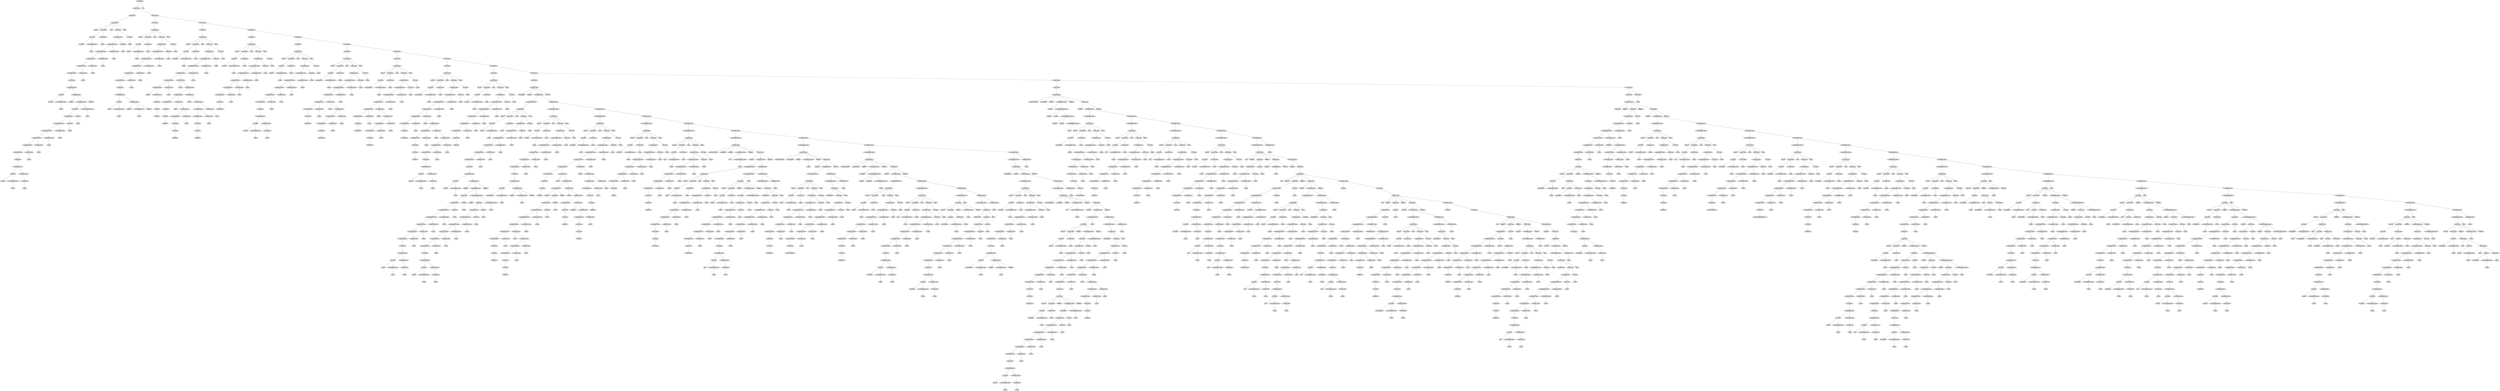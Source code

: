 digraph G {
	graph [ranksep=1.5 ratio=fill]
	node [style=filled]
	overlap=false
	8728364707939 [label="<prog>: None"]
	8728364707953 [label="<stmts>: None"]
	8728364707939 -> 8728364707953
	-9223363308490067838 [label="<stmt>: None"]
	8728364707953 -> -9223363308490067838
	-9223363308490067817 [label="<var-dcl>: None"]
	-9223363308490067838 -> -9223363308490067817
	8728364707974 [label="SET: set"]
	-9223363308490067817 -> 8728364707974
	-9223363308490067831 [label="<id-ref>: None"]
	-9223363308490067817 -> -9223363308490067831
	8728364708002 [label="<id>: None"]
	-9223363308490067831 -> 8728364708002
	8728364708009 [label="ID: switch1"]
	8728364708002 -> 8728364708009
	-9223363308490067796 [label="<array-subscript>: None"]
	8728364708002 -> -9223363308490067796
	8728364708016 [label="λ: None"]
	-9223363308490067796 -> 8728364708016
	-9223363308490067803 [label="<dot-ref>: None"]
	-9223363308490067831 -> -9223363308490067803
	-9223363308490067789 [label="λ: None"]
	-9223363308490067803 -> -9223363308490067789
	8728364707988 [label="TO: to"]
	-9223363308490067817 -> 8728364707988
	8728364707995 [label="<expr>: None"]
	-9223363308490067817 -> 8728364707995
	8728364708023 [label="<logic-expr>: None"]
	8728364707995 -> 8728364708023
	8728364708030 [label="<compare-expr1>: None"]
	8728364708023 -> 8728364708030
	8728364708037 [label="<compare-expr2>: None"]
	8728364708030 -> 8728364708037
	8728364708044 [label="<arith-expr1>: None"]
	8728364708037 -> 8728364708044
	8728364708051 [label="<arith-expr2>: None"]
	8728364708044 -> 8728364708051
	8728364708058 [label="<arith-expr3>: None"]
	8728364708051 -> 8728364708058
	8728364708065 [label="<term>: None"]
	8728364708058 -> 8728364708065
	-9223363308490067740 [label="<id-operation>: None"]
	8728364708065 -> -9223363308490067740
	8728364708072 [label="<id>: None"]
	-9223363308490067740 -> 8728364708072
	8728364708079 [label="ID: Switch"]
	8728364708072 -> 8728364708079
	-9223363308490067726 [label="<array-subscript>: None"]
	8728364708072 -> -9223363308490067726
	8728364708086 [label="λ: None"]
	-9223363308490067726 -> 8728364708086
	-9223363308490067733 [label="<id-operator>: None"]
	-9223363308490067740 -> -9223363308490067733
	-9223363308490067719 [label="LPAREN: ("]
	-9223363308490067733 -> -9223363308490067719
	8728364708093 [label="<actual-params>: None"]
	-9223363308490067733 -> 8728364708093
	8728364710920 [label="<expr>: None"]
	8728364708093 -> 8728364710920
	8728364710927 [label="<logic-expr>: None"]
	8728364710920 -> 8728364710927
	8728364710934 [label="<compare-expr1>: None"]
	8728364710927 -> 8728364710934
	8728364710941 [label="<compare-expr2>: None"]
	8728364710934 -> 8728364710941
	8728364710948 [label="<arith-expr1>: None"]
	8728364710941 -> 8728364710948
	8728364710955 [label="<arith-expr2>: None"]
	8728364710948 -> 8728364710955
	8728364710962 [label="<arith-expr3>: None"]
	8728364710955 -> 8728364710962
	8728364710969 [label="<term>: None"]
	8728364710962 -> 8728364710969
	-9223363308490064836 [label="<id-operation>: None"]
	8728364710969 -> -9223363308490064836
	8728364710976 [label="<id>: None"]
	-9223363308490064836 -> 8728364710976
	8728364710983 [label="ID: pin11"]
	8728364710976 -> 8728364710983
	-9223363308490064822 [label="<array-subscript>: None"]
	8728364710976 -> -9223363308490064822
	8728364710990 [label="λ: None"]
	-9223363308490064822 -> 8728364710990
	-9223363308490064829 [label="<id-operator>: None"]
	-9223363308490064836 -> -9223363308490064829
	-9223363308490064815 [label="<dot-ref>: None"]
	-9223363308490064829 -> -9223363308490064815
	8728364710997 [label="λ: None"]
	-9223363308490064815 -> 8728364710997
	-9223363308490064843 [label="<arith-op2>: None"]
	8728364710955 -> -9223363308490064843
	-9223363308490064808 [label="λ: None"]
	-9223363308490064843 -> -9223363308490064808
	-9223363308490064850 [label="<arith-op1>: None"]
	8728364710948 -> -9223363308490064850
	8728364711004 [label="λ: None"]
	-9223363308490064850 -> 8728364711004
	-9223363308490064857 [label="<compare-op2>: None"]
	8728364710941 -> -9223363308490064857
	-9223363308490064801 [label="λ: None"]
	-9223363308490064857 -> -9223363308490064801
	-9223363308490064864 [label="<compare-op1>: None"]
	8728364710934 -> -9223363308490064864
	8728364711011 [label="λ: None"]
	-9223363308490064864 -> 8728364711011
	-9223363308490064871 [label="<and>: None"]
	8728364710927 -> -9223363308490064871
	-9223363308490064794 [label="λ: None"]
	-9223363308490064871 -> -9223363308490064794
	-9223363308490064878 [label="<or>: None"]
	8728364710920 -> -9223363308490064878
	8728364711018 [label="λ: None"]
	-9223363308490064878 -> 8728364711018
	-9223363308490064885 [label="<multi-actual-params>: None"]
	8728364708093 -> -9223363308490064885
	-9223363308490064787 [label="λ: None"]
	-9223363308490064885 -> -9223363308490064787
	-9223363308490064892 [label="RPAREN: )"]
	-9223363308490067733 -> -9223363308490064892
	-9223363308490067747 [label="<arith-op2>: None"]
	8728364708051 -> -9223363308490067747
	8728364711025 [label="λ: None"]
	-9223363308490067747 -> 8728364711025
	-9223363308490067754 [label="<arith-op1>: None"]
	8728364708044 -> -9223363308490067754
	-9223363308490064780 [label="λ: None"]
	-9223363308490067754 -> -9223363308490064780
	-9223363308490067761 [label="<compare-op2>: None"]
	8728364708037 -> -9223363308490067761
	8728364711032 [label="λ: None"]
	-9223363308490067761 -> 8728364711032
	-9223363308490067768 [label="<compare-op1>: None"]
	8728364708030 -> -9223363308490067768
	-9223363308490064773 [label="λ: None"]
	-9223363308490067768 -> -9223363308490064773
	-9223363308490067775 [label="<and>: None"]
	8728364708023 -> -9223363308490067775
	8728364711039 [label="λ: None"]
	-9223363308490067775 -> 8728364711039
	-9223363308490067782 [label="<or>: None"]
	8728364707995 -> -9223363308490067782
	-9223363308490064766 [label="λ: None"]
	-9223363308490067782 -> -9223363308490064766
	-9223363308490067810 [label="END: ;"]
	-9223363308490067817 -> -9223363308490067810
	8728364707981 [label="<stmts>: None"]
	8728364707953 -> 8728364707981
	8728364711046 [label="<stmt>: None"]
	8728364707981 -> 8728364711046
	8728364711053 [label="<var-dcl>: None"]
	8728364711046 -> 8728364711053
	-9223363308490064752 [label="SET: set"]
	8728364711053 -> -9223363308490064752
	8728364711060 [label="<id-ref>: None"]
	8728364711053 -> 8728364711060
	8728364711074 [label="<id>: None"]
	8728364711060 -> 8728364711074
	8728364711081 [label="ID: list1"]
	8728364711074 -> 8728364711081
	-9223363308490064724 [label="<array-subscript>: None"]
	8728364711074 -> -9223363308490064724
	8728364711088 [label="λ: None"]
	-9223363308490064724 -> 8728364711088
	-9223363308490064731 [label="<dot-ref>: None"]
	8728364711060 -> -9223363308490064731
	-9223363308490064717 [label="λ: None"]
	-9223363308490064731 -> -9223363308490064717
	-9223363308490064745 [label="TO: to"]
	8728364711053 -> -9223363308490064745
	8728364711067 [label="<expr>: None"]
	8728364711053 -> 8728364711067
	8728364711095 [label="<logic-expr>: None"]
	8728364711067 -> 8728364711095
	8728364711102 [label="<compare-expr1>: None"]
	8728364711095 -> 8728364711102
	8728364711109 [label="<compare-expr2>: None"]
	8728364711102 -> 8728364711109
	8728364711116 [label="<arith-expr1>: None"]
	8728364711109 -> 8728364711116
	8728364711123 [label="<arith-expr2>: None"]
	8728364711116 -> 8728364711123
	8728364711130 [label="<arith-expr3>: None"]
	8728364711123 -> 8728364711130
	8728364711137 [label="<term>: None"]
	8728364711130 -> 8728364711137
	-9223363308490064668 [label="<id-operation>: None"]
	8728364711137 -> -9223363308490064668
	8728364711144 [label="<id>: None"]
	-9223363308490064668 -> 8728364711144
	8728364711151 [label="ID: List"]
	8728364711144 -> 8728364711151
	-9223363308490064654 [label="<array-subscript>: None"]
	8728364711144 -> -9223363308490064654
	8728364711158 [label="λ: None"]
	-9223363308490064654 -> 8728364711158
	-9223363308490064661 [label="<id-operator>: None"]
	-9223363308490064668 -> -9223363308490064661
	-9223363308490064647 [label="LPAREN: ("]
	-9223363308490064661 -> -9223363308490064647
	8728364711165 [label="<actual-params>: None"]
	-9223363308490064661 -> 8728364711165
	8728364712968 [label="λ: None"]
	8728364711165 -> 8728364712968
	-9223363308490062844 [label="RPAREN: )"]
	-9223363308490064661 -> -9223363308490062844
	-9223363308490064675 [label="<arith-op2>: None"]
	8728364711123 -> -9223363308490064675
	-9223363308490062837 [label="λ: None"]
	-9223363308490064675 -> -9223363308490062837
	-9223363308490064682 [label="<arith-op1>: None"]
	8728364711116 -> -9223363308490064682
	8728364712975 [label="λ: None"]
	-9223363308490064682 -> 8728364712975
	-9223363308490064689 [label="<compare-op2>: None"]
	8728364711109 -> -9223363308490064689
	-9223363308490062830 [label="λ: None"]
	-9223363308490064689 -> -9223363308490062830
	-9223363308490064696 [label="<compare-op1>: None"]
	8728364711102 -> -9223363308490064696
	8728364712982 [label="λ: None"]
	-9223363308490064696 -> 8728364712982
	-9223363308490064703 [label="<and>: None"]
	8728364711095 -> -9223363308490064703
	-9223363308490062823 [label="λ: None"]
	-9223363308490064703 -> -9223363308490062823
	-9223363308490064710 [label="<or>: None"]
	8728364711067 -> -9223363308490064710
	8728364712989 [label="λ: None"]
	-9223363308490064710 -> 8728364712989
	-9223363308490064738 [label="END: ;"]
	8728364711053 -> -9223363308490064738
	-9223363308490064759 [label="<stmts>: None"]
	8728364707981 -> -9223363308490064759
	-9223363308490062816 [label="<stmt>: None"]
	-9223363308490064759 -> -9223363308490062816
	-9223363308490062809 [label="<var-dcl>: None"]
	-9223363308490062816 -> -9223363308490062809
	8728364713003 [label="SET: set"]
	-9223363308490062809 -> 8728364713003
	-9223363308490062802 [label="<id-ref>: None"]
	-9223363308490062809 -> -9223363308490062802
	-9223363308490062788 [label="<id>: None"]
	-9223363308490062802 -> -9223363308490062788
	-9223363308490062781 [label="ID: number1"]
	-9223363308490062788 -> -9223363308490062781
	8728364713031 [label="<array-subscript>: None"]
	-9223363308490062788 -> 8728364713031
	-9223363308490062774 [label="λ: None"]
	8728364713031 -> -9223363308490062774
	8728364713024 [label="<dot-ref>: None"]
	-9223363308490062802 -> 8728364713024
	8728364713038 [label="λ: None"]
	8728364713024 -> 8728364713038
	8728364713010 [label="TO: to"]
	-9223363308490062809 -> 8728364713010
	-9223363308490062795 [label="<expr>: None"]
	-9223363308490062809 -> -9223363308490062795
	-9223363308490062767 [label="<logic-expr>: None"]
	-9223363308490062795 -> -9223363308490062767
	-9223363308490062760 [label="<compare-expr1>: None"]
	-9223363308490062767 -> -9223363308490062760
	-9223363308490062753 [label="<compare-expr2>: None"]
	-9223363308490062760 -> -9223363308490062753
	-9223363308490062746 [label="<arith-expr1>: None"]
	-9223363308490062753 -> -9223363308490062746
	-9223363308490062739 [label="<arith-expr2>: None"]
	-9223363308490062746 -> -9223363308490062739
	-9223363308490062732 [label="<arith-expr3>: None"]
	-9223363308490062739 -> -9223363308490062732
	-9223363308490062725 [label="MINUS: -"]
	-9223363308490062732 -> -9223363308490062725
	8728364713087 [label="<arith-expr3>: None"]
	-9223363308490062732 -> 8728364713087
	-9223363308490062718 [label="<term>: None"]
	8728364713087 -> -9223363308490062718
	8728364713094 [label="<val>: None"]
	-9223363308490062718 -> 8728364713094
	-9223363308490062711 [label="INTEGER: 4"]
	8728364713094 -> -9223363308490062711
	8728364713080 [label="<arith-op2>: None"]
	-9223363308490062739 -> 8728364713080
	8728364713101 [label="λ: None"]
	8728364713080 -> 8728364713101
	8728364713073 [label="<arith-op1>: None"]
	-9223363308490062746 -> 8728364713073
	-9223363308490062704 [label="PLUS: +"]
	8728364713073 -> -9223363308490062704
	8728364713108 [label="<arith-expr1>: None"]
	8728364713073 -> 8728364713108
	-9223363308490062697 [label="<arith-expr2>: None"]
	8728364713108 -> -9223363308490062697
	-9223363308490062690 [label="<arith-expr3>: None"]
	-9223363308490062697 -> -9223363308490062690
	-9223363308490062683 [label="<term>: None"]
	-9223363308490062690 -> -9223363308490062683
	8728364713129 [label="<val>: None"]
	-9223363308490062683 -> 8728364713129
	-9223363308490062676 [label="INTEGER: 2"]
	8728364713129 -> -9223363308490062676
	8728364713122 [label="<arith-op2>: None"]
	-9223363308490062697 -> 8728364713122
	8728364713136 [label="MULT: *"]
	8728364713122 -> 8728364713136
	-9223363308490062669 [label="<arith-expr2>: None"]
	8728364713122 -> -9223363308490062669
	8728364713143 [label="<arith-expr3>: None"]
	-9223363308490062669 -> 8728364713143
	8728364713150 [label="<term>: None"]
	8728364713143 -> 8728364713150
	-9223363308490062655 [label="<val>: None"]
	8728364713150 -> -9223363308490062655
	8728364713157 [label="INTEGER: 3"]
	-9223363308490062655 -> 8728364713157
	-9223363308490062662 [label="<arith-op2>: None"]
	-9223363308490062669 -> -9223363308490062662
	-9223363308490062648 [label="λ: None"]
	-9223363308490062662 -> -9223363308490062648
	8728364713115 [label="<arith-op1>: None"]
	8728364713108 -> 8728364713115
	8728364713164 [label="MINUS: -"]
	8728364713115 -> 8728364713164
	-9223363308490062641 [label="<arith-expr1>: None"]
	8728364713115 -> -9223363308490062641
	8728364713171 [label="<arith-expr2>: None"]
	-9223363308490062641 -> 8728364713171
	8728364713178 [label="<arith-expr3>: None"]
	8728364713171 -> 8728364713178
	8728364713185 [label="<term>: None"]
	8728364713178 -> 8728364713185
	-9223363308490062620 [label="<val>: None"]
	8728364713185 -> -9223363308490062620
	8728364713192 [label="INTEGER: 2"]
	-9223363308490062620 -> 8728364713192
	-9223363308490062627 [label="<arith-op2>: None"]
	8728364713171 -> -9223363308490062627
	-9223363308490062613 [label="λ: None"]
	-9223363308490062627 -> -9223363308490062613
	-9223363308490062634 [label="<arith-op1>: None"]
	-9223363308490062641 -> -9223363308490062634
	8728364713199 [label="λ: None"]
	-9223363308490062634 -> 8728364713199
	8728364713066 [label="<compare-op2>: None"]
	-9223363308490062753 -> 8728364713066
	-9223363308490062606 [label="λ: None"]
	8728364713066 -> -9223363308490062606
	8728364713059 [label="<compare-op1>: None"]
	-9223363308490062760 -> 8728364713059
	8728364713206 [label="λ: None"]
	8728364713059 -> 8728364713206
	8728364713052 [label="<and>: None"]
	-9223363308490062767 -> 8728364713052
	-9223363308490062599 [label="λ: None"]
	8728364713052 -> -9223363308490062599
	8728364713045 [label="<or>: None"]
	-9223363308490062795 -> 8728364713045
	8728364713213 [label="λ: None"]
	8728364713045 -> 8728364713213
	8728364713017 [label="END: ;"]
	-9223363308490062809 -> 8728364713017
	8728364712996 [label="<stmts>: None"]
	-9223363308490064759 -> 8728364712996
	-9223363308490061820 [label="<stmt>: None"]
	8728364712996 -> -9223363308490061820
	-9223363308490061813 [label="<var-dcl>: None"]
	-9223363308490061820 -> -9223363308490061813
	8728364713999 [label="SET: set"]
	-9223363308490061813 -> 8728364713999
	-9223363308490061806 [label="<id-ref>: None"]
	-9223363308490061813 -> -9223363308490061806
	-9223363308490061792 [label="<id>: None"]
	-9223363308490061806 -> -9223363308490061792
	-9223363308490061785 [label="ID: string"]
	-9223363308490061792 -> -9223363308490061785
	8728364714027 [label="<array-subscript>: None"]
	-9223363308490061792 -> 8728364714027
	-9223363308490061778 [label="λ: None"]
	8728364714027 -> -9223363308490061778
	8728364714020 [label="<dot-ref>: None"]
	-9223363308490061806 -> 8728364714020
	8728364714034 [label="λ: None"]
	8728364714020 -> 8728364714034
	8728364714006 [label="TO: to"]
	-9223363308490061813 -> 8728364714006
	-9223363308490061799 [label="<expr>: None"]
	-9223363308490061813 -> -9223363308490061799
	-9223363308490061771 [label="<logic-expr>: None"]
	-9223363308490061799 -> -9223363308490061771
	-9223363308490061764 [label="<compare-expr1>: None"]
	-9223363308490061771 -> -9223363308490061764
	-9223363308490061757 [label="<compare-expr2>: None"]
	-9223363308490061764 -> -9223363308490061757
	-9223363308490061750 [label="<arith-expr1>: None"]
	-9223363308490061757 -> -9223363308490061750
	-9223363308490061743 [label="<arith-expr2>: None"]
	-9223363308490061750 -> -9223363308490061743
	-9223363308490061736 [label="<arith-expr3>: None"]
	-9223363308490061743 -> -9223363308490061736
	-9223363308490061729 [label="<term>: None"]
	-9223363308490061736 -> -9223363308490061729
	8728364714083 [label="STRING: \"Hello\""]
	-9223363308490061729 -> 8728364714083
	8728364714076 [label="<arith-op2>: None"]
	-9223363308490061743 -> 8728364714076
	-9223363308490061722 [label="λ: None"]
	8728364714076 -> -9223363308490061722
	8728364714069 [label="<arith-op1>: None"]
	-9223363308490061750 -> 8728364714069
	8728364714090 [label="λ: None"]
	8728364714069 -> 8728364714090
	8728364714062 [label="<compare-op2>: None"]
	-9223363308490061757 -> 8728364714062
	-9223363308490061715 [label="λ: None"]
	8728364714062 -> -9223363308490061715
	8728364714055 [label="<compare-op1>: None"]
	-9223363308490061764 -> 8728364714055
	8728364714097 [label="λ: None"]
	8728364714055 -> 8728364714097
	8728364714048 [label="<and>: None"]
	-9223363308490061771 -> 8728364714048
	-9223363308490061708 [label="λ: None"]
	8728364714048 -> -9223363308490061708
	8728364714041 [label="<or>: None"]
	-9223363308490061799 -> 8728364714041
	8728364714104 [label="λ: None"]
	8728364714041 -> 8728364714104
	8728364714013 [label="END: ;"]
	-9223363308490061813 -> 8728364714013
	8728364713992 [label="<stmts>: None"]
	8728364712996 -> 8728364713992
	-9223363308490061701 [label="<stmt>: None"]
	8728364713992 -> -9223363308490061701
	-9223363308490061694 [label="<var-dcl>: None"]
	-9223363308490061701 -> -9223363308490061694
	8728364714118 [label="SET: set"]
	-9223363308490061694 -> 8728364714118
	-9223363308490061687 [label="<id-ref>: None"]
	-9223363308490061694 -> -9223363308490061687
	-9223363308490061673 [label="<id>: None"]
	-9223363308490061687 -> -9223363308490061673
	-9223363308490061666 [label="ID: bacon"]
	-9223363308490061673 -> -9223363308490061666
	8728364714146 [label="<array-subscript>: None"]
	-9223363308490061673 -> 8728364714146
	-9223363308490061659 [label="λ: None"]
	8728364714146 -> -9223363308490061659
	8728364714139 [label="<dot-ref>: None"]
	-9223363308490061687 -> 8728364714139
	8728364714153 [label="λ: None"]
	8728364714139 -> 8728364714153
	8728364714125 [label="TO: to"]
	-9223363308490061694 -> 8728364714125
	-9223363308490061680 [label="<expr>: None"]
	-9223363308490061694 -> -9223363308490061680
	-9223363308490061652 [label="<logic-expr>: None"]
	-9223363308490061680 -> -9223363308490061652
	-9223363308490061645 [label="<compare-expr1>: None"]
	-9223363308490061652 -> -9223363308490061645
	-9223363308490061638 [label="<compare-expr2>: None"]
	-9223363308490061645 -> -9223363308490061638
	-9223363308490061631 [label="<arith-expr1>: None"]
	-9223363308490061638 -> -9223363308490061631
	-9223363308490061624 [label="<arith-expr2>: None"]
	-9223363308490061631 -> -9223363308490061624
	-9223363308490061617 [label="<arith-expr3>: None"]
	-9223363308490061624 -> -9223363308490061617
	-9223363308490061610 [label="<term>: None"]
	-9223363308490061617 -> -9223363308490061610
	8728364714202 [label="<id-operation>: None"]
	-9223363308490061610 -> 8728364714202
	-9223363308490061603 [label="<id>: None"]
	8728364714202 -> -9223363308490061603
	-9223363308490061596 [label="ID: string"]
	-9223363308490061603 -> -9223363308490061596
	8728364714216 [label="<array-subscript>: None"]
	-9223363308490061603 -> 8728364714216
	-9223363308490061589 [label="λ: None"]
	8728364714216 -> -9223363308490061589
	8728364714209 [label="<id-operator>: None"]
	8728364714202 -> 8728364714209
	8728364714223 [label="<dot-ref>: None"]
	8728364714209 -> 8728364714223
	-9223363308490061582 [label="λ: None"]
	8728364714223 -> -9223363308490061582
	8728364714195 [label="<arith-op2>: None"]
	-9223363308490061624 -> 8728364714195
	8728364714230 [label="λ: None"]
	8728364714195 -> 8728364714230
	8728364714188 [label="<arith-op1>: None"]
	-9223363308490061631 -> 8728364714188
	-9223363308490061575 [label="λ: None"]
	8728364714188 -> -9223363308490061575
	8728364714181 [label="<compare-op2>: None"]
	-9223363308490061638 -> 8728364714181
	8728364714237 [label="λ: None"]
	8728364714181 -> 8728364714237
	8728364714174 [label="<compare-op1>: None"]
	-9223363308490061645 -> 8728364714174
	-9223363308490060540 [label="λ: None"]
	8728364714174 -> -9223363308490060540
	8728364714167 [label="<and>: None"]
	-9223363308490061652 -> 8728364714167
	8728364715272 [label="λ: None"]
	8728364714167 -> 8728364715272
	8728364714160 [label="<or>: None"]
	-9223363308490061680 -> 8728364714160
	-9223363308490060533 [label="λ: None"]
	8728364714160 -> -9223363308490060533
	8728364714132 [label="END: ;"]
	-9223363308490061694 -> 8728364714132
	8728364714111 [label="<stmts>: None"]
	8728364713992 -> 8728364714111
	8728364715279 [label="<stmt>: None"]
	8728364714111 -> 8728364715279
	8728364715286 [label="<var-dcl>: None"]
	8728364715279 -> 8728364715286
	-9223363308490060519 [label="SET: set"]
	8728364715286 -> -9223363308490060519
	8728364715293 [label="<id-ref>: None"]
	8728364715286 -> 8728364715293
	8728364715307 [label="<id>: None"]
	8728364715293 -> 8728364715307
	8728364715314 [label="ID: superString"]
	8728364715307 -> 8728364715314
	-9223363308490060491 [label="<array-subscript>: None"]
	8728364715307 -> -9223363308490060491
	8728364715321 [label="λ: None"]
	-9223363308490060491 -> 8728364715321
	-9223363308490060498 [label="<dot-ref>: None"]
	8728364715293 -> -9223363308490060498
	-9223363308490060484 [label="λ: None"]
	-9223363308490060498 -> -9223363308490060484
	-9223363308490060512 [label="TO: to"]
	8728364715286 -> -9223363308490060512
	8728364715300 [label="<expr>: None"]
	8728364715286 -> 8728364715300
	8728364715328 [label="<logic-expr>: None"]
	8728364715300 -> 8728364715328
	8728364715335 [label="<compare-expr1>: None"]
	8728364715328 -> 8728364715335
	8728364715342 [label="<compare-expr2>: None"]
	8728364715335 -> 8728364715342
	8728364715349 [label="<arith-expr1>: None"]
	8728364715342 -> 8728364715349
	8728364715356 [label="<arith-expr2>: None"]
	8728364715349 -> 8728364715356
	8728364715363 [label="<arith-expr3>: None"]
	8728364715356 -> 8728364715363
	8728364715370 [label="<term>: None"]
	8728364715363 -> 8728364715370
	-9223363308490060435 [label="STRING: \"hey\""]
	8728364715370 -> -9223363308490060435
	-9223363308490060442 [label="<arith-op2>: None"]
	8728364715356 -> -9223363308490060442
	8728364715377 [label="λ: None"]
	-9223363308490060442 -> 8728364715377
	-9223363308490060449 [label="<arith-op1>: None"]
	8728364715349 -> -9223363308490060449
	-9223363308490060428 [label="PLUS: +"]
	-9223363308490060449 -> -9223363308490060428
	8728364715384 [label="<arith-expr1>: None"]
	-9223363308490060449 -> 8728364715384
	-9223363308490060421 [label="<arith-expr2>: None"]
	8728364715384 -> -9223363308490060421
	-9223363308490060414 [label="<arith-expr3>: None"]
	-9223363308490060421 -> -9223363308490060414
	-9223363308490060407 [label="<term>: None"]
	-9223363308490060414 -> -9223363308490060407
	8728364715405 [label="STRING: \"baby\""]
	-9223363308490060407 -> 8728364715405
	8728364715398 [label="<arith-op2>: None"]
	-9223363308490060421 -> 8728364715398
	-9223363308490060400 [label="λ: None"]
	8728364715398 -> -9223363308490060400
	8728364715391 [label="<arith-op1>: None"]
	8728364715384 -> 8728364715391
	8728364715412 [label="λ: None"]
	8728364715391 -> 8728364715412
	-9223363308490060456 [label="<compare-op2>: None"]
	8728364715342 -> -9223363308490060456
	-9223363308490060393 [label="λ: None"]
	-9223363308490060456 -> -9223363308490060393
	-9223363308490060463 [label="<compare-op1>: None"]
	8728364715335 -> -9223363308490060463
	8728364715419 [label="λ: None"]
	-9223363308490060463 -> 8728364715419
	-9223363308490060470 [label="<and>: None"]
	8728364715328 -> -9223363308490060470
	-9223363308490060386 [label="λ: None"]
	-9223363308490060470 -> -9223363308490060386
	-9223363308490060477 [label="<or>: None"]
	8728364715300 -> -9223363308490060477
	8728364715426 [label="λ: None"]
	-9223363308490060477 -> 8728364715426
	-9223363308490060505 [label="END: ;"]
	8728364715286 -> -9223363308490060505
	-9223363308490060526 [label="<stmts>: None"]
	8728364714111 -> -9223363308490060526
	-9223363308490060379 [label="<stmt>: None"]
	-9223363308490060526 -> -9223363308490060379
	-9223363308490060372 [label="<var-dcl>: None"]
	-9223363308490060379 -> -9223363308490060372
	8728364715440 [label="SET: set"]
	-9223363308490060372 -> 8728364715440
	-9223363308490060365 [label="<id-ref>: None"]
	-9223363308490060372 -> -9223363308490060365
	-9223363308490060351 [label="<id>: None"]
	-9223363308490060365 -> -9223363308490060351
	-9223363308490060344 [label="ID: numberString"]
	-9223363308490060351 -> -9223363308490060344
	8728364715468 [label="<array-subscript>: None"]
	-9223363308490060351 -> 8728364715468
	-9223363308490060337 [label="λ: None"]
	8728364715468 -> -9223363308490060337
	8728364715461 [label="<dot-ref>: None"]
	-9223363308490060365 -> 8728364715461
	8728364715475 [label="λ: None"]
	8728364715461 -> 8728364715475
	8728364715447 [label="TO: to"]
	-9223363308490060372 -> 8728364715447
	-9223363308490060358 [label="<expr>: None"]
	-9223363308490060372 -> -9223363308490060358
	-9223363308490060330 [label="<logic-expr>: None"]
	-9223363308490060358 -> -9223363308490060330
	-9223363308490060323 [label="<compare-expr1>: None"]
	-9223363308490060330 -> -9223363308490060323
	-9223363308490060316 [label="<compare-expr2>: None"]
	-9223363308490060323 -> -9223363308490060316
	-9223363308490060309 [label="<arith-expr1>: None"]
	-9223363308490060316 -> -9223363308490060309
	-9223363308490060302 [label="<arith-expr2>: None"]
	-9223363308490060309 -> -9223363308490060302
	-9223363308490060295 [label="<arith-expr3>: None"]
	-9223363308490060302 -> -9223363308490060295
	-9223363308490042876 [label="<term>: None"]
	-9223363308490060295 -> -9223363308490042876
	8728364732936 [label="STRING: \"high\""]
	-9223363308490042876 -> 8728364732936
	8728364715517 [label="<arith-op2>: None"]
	-9223363308490060302 -> 8728364715517
	-9223363308490042869 [label="λ: None"]
	8728364715517 -> -9223363308490042869
	8728364715510 [label="<arith-op1>: None"]
	-9223363308490060309 -> 8728364715510
	8728364732943 [label="PLUS: +"]
	8728364715510 -> 8728364732943
	-9223363308490042862 [label="<arith-expr1>: None"]
	8728364715510 -> -9223363308490042862
	8728364732950 [label="<arith-expr2>: None"]
	-9223363308490042862 -> 8728364732950
	8728364732957 [label="<arith-expr3>: None"]
	8728364732950 -> 8728364732957
	8728364732964 [label="<term>: None"]
	8728364732957 -> 8728364732964
	-9223363308490042841 [label="STRING: \"five\""]
	8728364732964 -> -9223363308490042841
	-9223363308490042848 [label="<arith-op2>: None"]
	8728364732950 -> -9223363308490042848
	8728364732971 [label="λ: None"]
	-9223363308490042848 -> 8728364732971
	-9223363308490042855 [label="<arith-op1>: None"]
	-9223363308490042862 -> -9223363308490042855
	-9223363308490042834 [label="λ: None"]
	-9223363308490042855 -> -9223363308490042834
	8728364715503 [label="<compare-op2>: None"]
	-9223363308490060316 -> 8728364715503
	8728364732978 [label="λ: None"]
	8728364715503 -> 8728364732978
	8728364715496 [label="<compare-op1>: None"]
	-9223363308490060323 -> 8728364715496
	-9223363308490042827 [label="λ: None"]
	8728364715496 -> -9223363308490042827
	8728364715489 [label="<and>: None"]
	-9223363308490060330 -> 8728364715489
	8728364732985 [label="λ: None"]
	8728364715489 -> 8728364732985
	8728364715482 [label="<or>: None"]
	-9223363308490060358 -> 8728364715482
	-9223363308490042820 [label="λ: None"]
	8728364715482 -> -9223363308490042820
	8728364715454 [label="END: ;"]
	-9223363308490060372 -> 8728364715454
	8728364715433 [label="<stmts>: None"]
	-9223363308490060526 -> 8728364715433
	8728364732992 [label="<stmt>: None"]
	8728364715433 -> 8728364732992
	8728364732999 [label="<var-dcl>: None"]
	8728364732992 -> 8728364732999
	-9223363308490042806 [label="SET: set"]
	8728364732999 -> -9223363308490042806
	8728364733006 [label="<id-ref>: None"]
	8728364732999 -> 8728364733006
	8728364733020 [label="<id>: None"]
	8728364733006 -> 8728364733020
	8728364733027 [label="ID: numberString"]
	8728364733020 -> 8728364733027
	-9223363308490042778 [label="<array-subscript>: None"]
	8728364733020 -> -9223363308490042778
	8728364733034 [label="λ: None"]
	-9223363308490042778 -> 8728364733034
	-9223363308490042785 [label="<dot-ref>: None"]
	8728364733006 -> -9223363308490042785
	-9223363308490042771 [label="λ: None"]
	-9223363308490042785 -> -9223363308490042771
	-9223363308490042799 [label="TO: to"]
	8728364732999 -> -9223363308490042799
	8728364733013 [label="<expr>: None"]
	8728364732999 -> 8728364733013
	8728364733041 [label="<logic-expr>: None"]
	8728364733013 -> 8728364733041
	8728364733048 [label="<compare-expr1>: None"]
	8728364733041 -> 8728364733048
	8728364733055 [label="<compare-expr2>: None"]
	8728364733048 -> 8728364733055
	8728364733062 [label="<arith-expr1>: None"]
	8728364733055 -> 8728364733062
	8728364733069 [label="<arith-expr2>: None"]
	8728364733062 -> 8728364733069
	8728364733076 [label="<arith-expr3>: None"]
	8728364733069 -> 8728364733076
	8728364733083 [label="<term>: None"]
	8728364733076 -> 8728364733083
	-9223363308490042722 [label="STRING: \"high\""]
	8728364733083 -> -9223363308490042722
	-9223363308490042729 [label="<arith-op2>: None"]
	8728364733069 -> -9223363308490042729
	8728364733090 [label="λ: None"]
	-9223363308490042729 -> 8728364733090
	-9223363308490042736 [label="<arith-op1>: None"]
	8728364733062 -> -9223363308490042736
	-9223363308490042715 [label="PLUS: +"]
	-9223363308490042736 -> -9223363308490042715
	8728364733097 [label="<arith-expr1>: None"]
	-9223363308490042736 -> 8728364733097
	-9223363308490042708 [label="<arith-expr2>: None"]
	8728364733097 -> -9223363308490042708
	-9223363308490042701 [label="<arith-expr3>: None"]
	-9223363308490042708 -> -9223363308490042701
	-9223363308490042694 [label="<term>: None"]
	-9223363308490042701 -> -9223363308490042694
	8728364733118 [label="<val>: None"]
	-9223363308490042694 -> 8728364733118
	-9223363308490042687 [label="INTEGER: 5"]
	8728364733118 -> -9223363308490042687
	8728364733111 [label="<arith-op2>: None"]
	-9223363308490042708 -> 8728364733111
	8728364733125 [label="λ: None"]
	8728364733111 -> 8728364733125
	8728364733104 [label="<arith-op1>: None"]
	8728364733097 -> 8728364733104
	-9223363308490042680 [label="PLUS: +"]
	8728364733104 -> -9223363308490042680
	8728364733132 [label="<arith-expr1>: None"]
	8728364733104 -> 8728364733132
	-9223363308490042673 [label="<arith-expr2>: None"]
	8728364733132 -> -9223363308490042673
	-9223363308490042666 [label="<arith-expr3>: None"]
	-9223363308490042673 -> -9223363308490042666
	-9223363308490042659 [label="<term>: None"]
	-9223363308490042666 -> -9223363308490042659
	8728364733153 [label="<id-operation>: None"]
	-9223363308490042659 -> 8728364733153
	-9223363308490042652 [label="<id>: None"]
	8728364733153 -> -9223363308490042652
	-9223363308490042645 [label="ID: bacon"]
	-9223363308490042652 -> -9223363308490042645
	8728364733167 [label="<array-subscript>: None"]
	-9223363308490042652 -> 8728364733167
	-9223363308490042638 [label="λ: None"]
	8728364733167 -> -9223363308490042638
	8728364733160 [label="<id-operator>: None"]
	8728364733153 -> 8728364733160
	8728364733174 [label="<dot-ref>: None"]
	8728364733160 -> 8728364733174
	-9223363308490042631 [label="λ: None"]
	8728364733174 -> -9223363308490042631
	8728364733146 [label="<arith-op2>: None"]
	-9223363308490042673 -> 8728364733146
	8728364733181 [label="λ: None"]
	8728364733146 -> 8728364733181
	8728364733139 [label="<arith-op1>: None"]
	8728364733132 -> 8728364733139
	-9223363308490041596 [label="λ: None"]
	8728364733139 -> -9223363308490041596
	-9223363308490042743 [label="<compare-op2>: None"]
	8728364733055 -> -9223363308490042743
	8728364734216 [label="λ: None"]
	-9223363308490042743 -> 8728364734216
	-9223363308490042750 [label="<compare-op1>: None"]
	8728364733048 -> -9223363308490042750
	-9223363308490041589 [label="λ: None"]
	-9223363308490042750 -> -9223363308490041589
	-9223363308490042757 [label="<and>: None"]
	8728364733041 -> -9223363308490042757
	8728364734223 [label="λ: None"]
	-9223363308490042757 -> 8728364734223
	-9223363308490042764 [label="<or>: None"]
	8728364733013 -> -9223363308490042764
	-9223363308490041582 [label="λ: None"]
	-9223363308490042764 -> -9223363308490041582
	-9223363308490042792 [label="END: ;"]
	8728364732999 -> -9223363308490042792
	-9223363308490042813 [label="<stmts>: None"]
	8728364715433 -> -9223363308490042813
	8728364734230 [label="<stmt>: None"]
	-9223363308490042813 -> 8728364734230
	8728364734237 [label="<var-dcl>: None"]
	8728364734230 -> 8728364734237
	-9223363308490041568 [label="SET: set"]
	8728364734237 -> -9223363308490041568
	8728364734244 [label="<id-ref>: None"]
	8728364734237 -> 8728364734244
	8728364734258 [label="<id>: None"]
	8728364734244 -> 8728364734258
	8728364734265 [label="ID: input1"]
	8728364734258 -> 8728364734265
	-9223363308490041540 [label="<array-subscript>: None"]
	8728364734258 -> -9223363308490041540
	8728364734272 [label="λ: None"]
	-9223363308490041540 -> 8728364734272
	-9223363308490041547 [label="<dot-ref>: None"]
	8728364734244 -> -9223363308490041547
	-9223363308490041533 [label="λ: None"]
	-9223363308490041547 -> -9223363308490041533
	-9223363308490041561 [label="TO: to"]
	8728364734237 -> -9223363308490041561
	8728364734251 [label="<expr>: None"]
	8728364734237 -> 8728364734251
	8728364734279 [label="<logic-expr>: None"]
	8728364734251 -> 8728364734279
	8728364734286 [label="<compare-expr1>: None"]
	8728364734279 -> 8728364734286
	8728364734293 [label="<compare-expr2>: None"]
	8728364734286 -> 8728364734293
	8728364734300 [label="<arith-expr1>: None"]
	8728364734293 -> 8728364734300
	8728364734307 [label="<arith-expr2>: None"]
	8728364734300 -> 8728364734307
	8728364734314 [label="<arith-expr3>: None"]
	8728364734307 -> 8728364734314
	8728364734321 [label="<term>: None"]
	8728364734314 -> 8728364734321
	-9223363308490041484 [label="BOOL: false"]
	8728364734321 -> -9223363308490041484
	-9223363308490041491 [label="<arith-op2>: None"]
	8728364734307 -> -9223363308490041491
	8728364734328 [label="λ: None"]
	-9223363308490041491 -> 8728364734328
	-9223363308490041498 [label="<arith-op1>: None"]
	8728364734300 -> -9223363308490041498
	-9223363308490041477 [label="λ: None"]
	-9223363308490041498 -> -9223363308490041477
	-9223363308490041505 [label="<compare-op2>: None"]
	8728364734293 -> -9223363308490041505
	8728364734335 [label="λ: None"]
	-9223363308490041505 -> 8728364734335
	-9223363308490041512 [label="<compare-op1>: None"]
	8728364734286 -> -9223363308490041512
	-9223363308490041470 [label="λ: None"]
	-9223363308490041512 -> -9223363308490041470
	-9223363308490041519 [label="<and>: None"]
	8728364734279 -> -9223363308490041519
	8728364734342 [label="λ: None"]
	-9223363308490041519 -> 8728364734342
	-9223363308490041526 [label="<or>: None"]
	8728364734251 -> -9223363308490041526
	-9223363308490041463 [label="λ: None"]
	-9223363308490041526 -> -9223363308490041463
	-9223363308490041554 [label="END: ;"]
	8728364734237 -> -9223363308490041554
	-9223363308490041575 [label="<stmts>: None"]
	-9223363308490042813 -> -9223363308490041575
	8728364734349 [label="<stmt>: None"]
	-9223363308490041575 -> 8728364734349
	8728364734356 [label="<class-dcl>: None"]
	8728364734349 -> 8728364734356
	-9223363308490041449 [label="ID: LivingRoom"]
	8728364734356 -> -9223363308490041449
	8728364734363 [label="LCURLY: {"]
	8728364734356 -> 8728364734363
	-9223363308490041442 [label="<class-body>: None"]
	8728364734356 -> -9223363308490041442
	-9223363308490041435 [label="<class-body-part>: None"]
	-9223363308490041442 -> -9223363308490041435
	-9223363308490041428 [label="<var-dcl>: None"]
	-9223363308490041435 -> -9223363308490041428
	8728364734384 [label="SET: set"]
	-9223363308490041428 -> 8728364734384
	-9223363308490041421 [label="<id-ref>: None"]
	-9223363308490041428 -> -9223363308490041421
	-9223363308490041407 [label="<id>: None"]
	-9223363308490041421 -> -9223363308490041407
	-9223363308490041400 [label="ID: light"]
	-9223363308490041407 -> -9223363308490041400
	8728364734412 [label="<array-subscript>: None"]
	-9223363308490041407 -> 8728364734412
	-9223363308490041393 [label="λ: None"]
	8728364734412 -> -9223363308490041393
	8728364734405 [label="<dot-ref>: None"]
	-9223363308490041421 -> 8728364734405
	8728364734419 [label="λ: None"]
	8728364734405 -> 8728364734419
	8728364734391 [label="TO: to"]
	-9223363308490041428 -> 8728364734391
	-9223363308490041414 [label="<expr>: None"]
	-9223363308490041428 -> -9223363308490041414
	-9223363308490041386 [label="<logic-expr>: None"]
	-9223363308490041414 -> -9223363308490041386
	-9223363308490041379 [label="<compare-expr1>: None"]
	-9223363308490041386 -> -9223363308490041379
	-9223363308490041372 [label="<compare-expr2>: None"]
	-9223363308490041379 -> -9223363308490041372
	-9223363308490041365 [label="<arith-expr1>: None"]
	-9223363308490041372 -> -9223363308490041365
	-9223363308490041358 [label="<arith-expr2>: None"]
	-9223363308490041365 -> -9223363308490041358
	-9223363308490041351 [label="<arith-expr3>: None"]
	-9223363308490041358 -> -9223363308490041351
	-9223363308490040316 [label="<term>: None"]
	-9223363308490041351 -> -9223363308490040316
	8728364735496 [label="<id-operation>: None"]
	-9223363308490040316 -> 8728364735496
	-9223363308490040309 [label="<id>: None"]
	8728364735496 -> -9223363308490040309
	-9223363308490040302 [label="ID: Light"]
	-9223363308490040309 -> -9223363308490040302
	8728364735510 [label="<array-subscript>: None"]
	-9223363308490040309 -> 8728364735510
	-9223363308490040295 [label="λ: None"]
	8728364735510 -> -9223363308490040295
	8728364735503 [label="<id-operator>: None"]
	8728364735496 -> 8728364735503
	8728364735517 [label="LPAREN: ("]
	8728364735503 -> 8728364735517
	-9223363308490040288 [label="<actual-params>: None"]
	8728364735503 -> -9223363308490040288
	-9223363308490040281 [label="<expr>: None"]
	-9223363308490040288 -> -9223363308490040281
	-9223363308490040274 [label="<logic-expr>: None"]
	-9223363308490040281 -> -9223363308490040274
	-9223363308490040267 [label="<compare-expr1>: None"]
	-9223363308490040274 -> -9223363308490040267
	-9223363308490040260 [label="<compare-expr2>: None"]
	-9223363308490040267 -> -9223363308490040260
	-9223363308490040253 [label="<arith-expr1>: None"]
	-9223363308490040260 -> -9223363308490040253
	-9223363308490040246 [label="<arith-expr2>: None"]
	-9223363308490040253 -> -9223363308490040246
	-9223363308490040239 [label="<arith-expr3>: None"]
	-9223363308490040246 -> -9223363308490040239
	-9223363308490040232 [label="<term>: None"]
	-9223363308490040239 -> -9223363308490040232
	8728364735580 [label="<id-operation>: None"]
	-9223363308490040232 -> 8728364735580
	-9223363308490040225 [label="<id>: None"]
	8728364735580 -> -9223363308490040225
	-9223363308490040218 [label="ID: pin9"]
	-9223363308490040225 -> -9223363308490040218
	8728364735594 [label="<array-subscript>: None"]
	-9223363308490040225 -> 8728364735594
	-9223363308490040211 [label="λ: None"]
	8728364735594 -> -9223363308490040211
	8728364735587 [label="<id-operator>: None"]
	8728364735580 -> 8728364735587
	8728364735601 [label="<dot-ref>: None"]
	8728364735587 -> 8728364735601
	-9223363308490040204 [label="λ: None"]
	8728364735601 -> -9223363308490040204
	8728364735573 [label="<arith-op2>: None"]
	-9223363308490040246 -> 8728364735573
	8728364735608 [label="λ: None"]
	8728364735573 -> 8728364735608
	8728364735566 [label="<arith-op1>: None"]
	-9223363308490040253 -> 8728364735566
	-9223363308490040197 [label="λ: None"]
	8728364735566 -> -9223363308490040197
	8728364735559 [label="<compare-op2>: None"]
	-9223363308490040260 -> 8728364735559
	8728364735615 [label="λ: None"]
	8728364735559 -> 8728364735615
	8728364735552 [label="<compare-op1>: None"]
	-9223363308490040267 -> 8728364735552
	-9223363308490040190 [label="λ: None"]
	8728364735552 -> -9223363308490040190
	8728364735545 [label="<and>: None"]
	-9223363308490040274 -> 8728364735545
	8728364735622 [label="λ: None"]
	8728364735545 -> 8728364735622
	8728364735538 [label="<or>: None"]
	-9223363308490040281 -> 8728364735538
	-9223363308490040183 [label="λ: None"]
	8728364735538 -> -9223363308490040183
	8728364735531 [label="<multi-actual-params>: None"]
	-9223363308490040288 -> 8728364735531
	8728364735629 [label="COMMA: ,"]
	8728364735531 -> 8728364735629
	-9223363308490040176 [label="<expr>: None"]
	8728364735531 -> -9223363308490040176
	-9223363308490040169 [label="<logic-expr>: None"]
	-9223363308490040176 -> -9223363308490040169
	-9223363308490040162 [label="<compare-expr1>: None"]
	-9223363308490040169 -> -9223363308490040162
	-9223363308490040155 [label="<compare-expr2>: None"]
	-9223363308490040162 -> -9223363308490040155
	-9223363308490040148 [label="<arith-expr1>: None"]
	-9223363308490040155 -> -9223363308490040148
	-9223363308490040141 [label="<arith-expr2>: None"]
	-9223363308490040148 -> -9223363308490040141
	-9223363308490040134 [label="<arith-expr3>: None"]
	-9223363308490040141 -> -9223363308490040134
	-9223363308490040127 [label="<term>: None"]
	-9223363308490040134 -> -9223363308490040127
	8728364735685 [label="<id-operation>: None"]
	-9223363308490040127 -> 8728364735685
	-9223363308490040120 [label="<id>: None"]
	8728364735685 -> -9223363308490040120
	-9223363308490040113 [label="ID: pin10"]
	-9223363308490040120 -> -9223363308490040113
	8728364735699 [label="<array-subscript>: None"]
	-9223363308490040120 -> 8728364735699
	-9223363308490040106 [label="λ: None"]
	8728364735699 -> -9223363308490040106
	8728364735692 [label="<id-operator>: None"]
	8728364735685 -> 8728364735692
	8728364735706 [label="<dot-ref>: None"]
	8728364735692 -> 8728364735706
	-9223363308490040099 [label="λ: None"]
	8728364735706 -> -9223363308490040099
	8728364735678 [label="<arith-op2>: None"]
	-9223363308490040141 -> 8728364735678
	8728364735713 [label="λ: None"]
	8728364735678 -> 8728364735713
	8728364735671 [label="<arith-op1>: None"]
	-9223363308490040148 -> 8728364735671
	-9223363308490040092 [label="λ: None"]
	8728364735671 -> -9223363308490040092
	8728364735664 [label="<compare-op2>: None"]
	-9223363308490040155 -> 8728364735664
	8728364735720 [label="λ: None"]
	8728364735664 -> 8728364735720
	8728364735657 [label="<compare-op1>: None"]
	-9223363308490040162 -> 8728364735657
	-9223363308490040085 [label="λ: None"]
	8728364735657 -> -9223363308490040085
	8728364735650 [label="<and>: None"]
	-9223363308490040169 -> 8728364735650
	8728364735727 [label="λ: None"]
	8728364735650 -> 8728364735727
	8728364735643 [label="<or>: None"]
	-9223363308490040176 -> 8728364735643
	-9223363308490040078 [label="λ: None"]
	8728364735643 -> -9223363308490040078
	8728364735636 [label="<multi-actual-params>: None"]
	8728364735531 -> 8728364735636
	8728364735734 [label="λ: None"]
	8728364735636 -> 8728364735734
	8728364735524 [label="RPAREN: )"]
	8728364735503 -> 8728364735524
	8728364734461 [label="<arith-op2>: None"]
	-9223363308490041358 -> 8728364734461
	-9223363308490040071 [label="λ: None"]
	8728364734461 -> -9223363308490040071
	8728364734454 [label="<arith-op1>: None"]
	-9223363308490041365 -> 8728364734454
	8728364735741 [label="λ: None"]
	8728364734454 -> 8728364735741
	8728364734447 [label="<compare-op2>: None"]
	-9223363308490041372 -> 8728364734447
	-9223363308490038780 [label="λ: None"]
	8728364734447 -> -9223363308490038780
	8728364734440 [label="<compare-op1>: None"]
	-9223363308490041379 -> 8728364734440
	8728364737032 [label="λ: None"]
	8728364734440 -> 8728364737032
	8728364734433 [label="<and>: None"]
	-9223363308490041386 -> 8728364734433
	-9223363308490038773 [label="λ: None"]
	8728364734433 -> -9223363308490038773
	8728364734426 [label="<or>: None"]
	-9223363308490041414 -> 8728364734426
	8728364737039 [label="λ: None"]
	8728364734426 -> 8728364737039
	8728364734398 [label="END: ;"]
	-9223363308490041428 -> 8728364734398
	8728364734377 [label="<class-body>: None"]
	-9223363308490041442 -> 8728364734377
	-9223363308490038766 [label="<class-body-part>: None"]
	8728364734377 -> -9223363308490038766
	-9223363308490038759 [label="<var-dcl>: None"]
	-9223363308490038766 -> -9223363308490038759
	8728364737053 [label="SET: set"]
	-9223363308490038759 -> 8728364737053
	-9223363308490038752 [label="<id-ref>: None"]
	-9223363308490038759 -> -9223363308490038752
	-9223363308490038738 [label="<id>: None"]
	-9223363308490038752 -> -9223363308490038738
	-9223363308490038731 [label="ID: temp1"]
	-9223363308490038738 -> -9223363308490038731
	8728364737081 [label="<array-subscript>: None"]
	-9223363308490038738 -> 8728364737081
	-9223363308490038724 [label="λ: None"]
	8728364737081 -> -9223363308490038724
	8728364737074 [label="<dot-ref>: None"]
	-9223363308490038752 -> 8728364737074
	8728364737088 [label="λ: None"]
	8728364737074 -> 8728364737088
	8728364737060 [label="TO: to"]
	-9223363308490038759 -> 8728364737060
	-9223363308490038745 [label="<expr>: None"]
	-9223363308490038759 -> -9223363308490038745
	-9223363308490038717 [label="<logic-expr>: None"]
	-9223363308490038745 -> -9223363308490038717
	-9223363308490038710 [label="<compare-expr1>: None"]
	-9223363308490038717 -> -9223363308490038710
	-9223363308490038703 [label="<compare-expr2>: None"]
	-9223363308490038710 -> -9223363308490038703
	-9223363308490038696 [label="<arith-expr1>: None"]
	-9223363308490038703 -> -9223363308490038696
	-9223363308490038689 [label="<arith-expr2>: None"]
	-9223363308490038696 -> -9223363308490038689
	-9223363308490038682 [label="<arith-expr3>: None"]
	-9223363308490038689 -> -9223363308490038682
	-9223363308490038675 [label="<term>: None"]
	-9223363308490038682 -> -9223363308490038675
	8728364737137 [label="<id-operation>: None"]
	-9223363308490038675 -> 8728364737137
	-9223363308490038668 [label="<id>: None"]
	8728364737137 -> -9223363308490038668
	-9223363308490038661 [label="ID: Thermometer"]
	-9223363308490038668 -> -9223363308490038661
	8728364737151 [label="<array-subscript>: None"]
	-9223363308490038668 -> 8728364737151
	-9223363308490038654 [label="λ: None"]
	8728364737151 -> -9223363308490038654
	8728364737144 [label="<id-operator>: None"]
	8728364737137 -> 8728364737144
	8728364737158 [label="LPAREN: ("]
	8728364737144 -> 8728364737158
	-9223363308490038647 [label="<actual-params>: None"]
	8728364737144 -> -9223363308490038647
	-9223363308490038640 [label="λ: None"]
	-9223363308490038647 -> -9223363308490038640
	8728364737165 [label="RPAREN: )"]
	8728364737144 -> 8728364737165
	8728364737130 [label="<arith-op2>: None"]
	-9223363308490038689 -> 8728364737130
	8728364737172 [label="λ: None"]
	8728364737130 -> 8728364737172
	8728364737123 [label="<arith-op1>: None"]
	-9223363308490038696 -> 8728364737123
	-9223363308490038633 [label="λ: None"]
	8728364737123 -> -9223363308490038633
	8728364737116 [label="<compare-op2>: None"]
	-9223363308490038703 -> 8728364737116
	8728364737179 [label="λ: None"]
	8728364737116 -> 8728364737179
	8728364737109 [label="<compare-op1>: None"]
	-9223363308490038710 -> 8728364737109
	-9223363308490038626 [label="λ: None"]
	8728364737109 -> -9223363308490038626
	8728364737102 [label="<and>: None"]
	-9223363308490038717 -> 8728364737102
	8728364737186 [label="λ: None"]
	8728364737102 -> 8728364737186
	8728364737095 [label="<or>: None"]
	-9223363308490038745 -> 8728364737095
	-9223363308490038619 [label="λ: None"]
	8728364737095 -> -9223363308490038619
	8728364737067 [label="END: ;"]
	-9223363308490038759 -> 8728364737067
	8728364737046 [label="<class-body>: None"]
	8728364734377 -> 8728364737046
	8728364737193 [label="<class-body-part>: None"]
	8728364737046 -> 8728364737193
	8728364737200 [label="<var-dcl>: None"]
	8728364737193 -> 8728364737200
	-9223363308490038605 [label="SET: set"]
	8728364737200 -> -9223363308490038605
	8728364737207 [label="<id-ref>: None"]
	8728364737200 -> 8728364737207
	8728364737221 [label="<id>: None"]
	8728364737207 -> 8728364737221
	8728364737228 [label="ID: constant"]
	8728364737221 -> 8728364737228
	-9223363308490038577 [label="<array-subscript>: None"]
	8728364737221 -> -9223363308490038577
	8728364737235 [label="λ: None"]
	-9223363308490038577 -> 8728364737235
	-9223363308490038584 [label="<dot-ref>: None"]
	8728364737207 -> -9223363308490038584
	-9223363308490038570 [label="λ: None"]
	-9223363308490038584 -> -9223363308490038570
	-9223363308490038598 [label="TO: to"]
	8728364737200 -> -9223363308490038598
	8728364737214 [label="<expr>: None"]
	8728364737200 -> 8728364737214
	8728364737242 [label="<logic-expr>: None"]
	8728364737214 -> 8728364737242
	8728364737249 [label="<compare-expr1>: None"]
	8728364737242 -> 8728364737249
	8728364737256 [label="<compare-expr2>: None"]
	8728364737249 -> 8728364737256
	8728364737263 [label="<arith-expr1>: None"]
	8728364737256 -> 8728364737263
	8728364737270 [label="<arith-expr2>: None"]
	8728364737263 -> 8728364737270
	8728364737277 [label="<arith-expr3>: None"]
	8728364737270 -> 8728364737277
	8728364738568 [label="<term>: None"]
	8728364737277 -> 8728364738568
	-9223363308490037237 [label="<val>: None"]
	8728364738568 -> -9223363308490037237
	8728364738575 [label="INTEGER: 5"]
	-9223363308490037237 -> 8728364738575
	-9223363308490037244 [label="<arith-op2>: None"]
	8728364737270 -> -9223363308490037244
	-9223363308490037230 [label="MULT: *"]
	-9223363308490037244 -> -9223363308490037230
	8728364738582 [label="<arith-expr2>: None"]
	-9223363308490037244 -> 8728364738582
	-9223363308490037223 [label="<arith-expr3>: None"]
	8728364738582 -> -9223363308490037223
	-9223363308490037216 [label="LPAREN: ("]
	-9223363308490037223 -> -9223363308490037216
	8728364738596 [label="<expr>: None"]
	-9223363308490037223 -> 8728364738596
	8728364738603 [label="<logic-expr>: None"]
	8728364738596 -> 8728364738603
	8728364738610 [label="<compare-expr1>: None"]
	8728364738603 -> 8728364738610
	8728364738617 [label="<compare-expr2>: None"]
	8728364738610 -> 8728364738617
	8728364738624 [label="<arith-expr1>: None"]
	8728364738617 -> 8728364738624
	8728364738631 [label="<arith-expr2>: None"]
	8728364738624 -> 8728364738631
	8728364738638 [label="<arith-expr3>: None"]
	8728364738631 -> 8728364738638
	8728364738645 [label="<term>: None"]
	8728364738638 -> 8728364738645
	-9223363308490037160 [label="<val>: None"]
	8728364738645 -> -9223363308490037160
	8728364738652 [label="INTEGER: 10"]
	-9223363308490037160 -> 8728364738652
	-9223363308490037167 [label="<arith-op2>: None"]
	8728364738631 -> -9223363308490037167
	-9223363308490037153 [label="λ: None"]
	-9223363308490037167 -> -9223363308490037153
	-9223363308490037174 [label="<arith-op1>: None"]
	8728364738624 -> -9223363308490037174
	8728364738659 [label="PLUS: +"]
	-9223363308490037174 -> 8728364738659
	-9223363308490037146 [label="<arith-expr1>: None"]
	-9223363308490037174 -> -9223363308490037146
	8728364738666 [label="<arith-expr2>: None"]
	-9223363308490037146 -> 8728364738666
	8728364738673 [label="<arith-expr3>: None"]
	8728364738666 -> 8728364738673
	8728364738680 [label="<term>: None"]
	8728364738673 -> 8728364738680
	-9223363308490037125 [label="<val>: None"]
	8728364738680 -> -9223363308490037125
	8728364738687 [label="INTEGER: 4"]
	-9223363308490037125 -> 8728364738687
	-9223363308490037132 [label="<arith-op2>: None"]
	8728364738666 -> -9223363308490037132
	-9223363308490037118 [label="λ: None"]
	-9223363308490037132 -> -9223363308490037118
	-9223363308490037139 [label="<arith-op1>: None"]
	-9223363308490037146 -> -9223363308490037139
	8728364738694 [label="λ: None"]
	-9223363308490037139 -> 8728364738694
	-9223363308490037181 [label="<compare-op2>: None"]
	8728364738617 -> -9223363308490037181
	-9223363308490037111 [label="λ: None"]
	-9223363308490037181 -> -9223363308490037111
	-9223363308490037188 [label="<compare-op1>: None"]
	8728364738610 -> -9223363308490037188
	8728364738701 [label="λ: None"]
	-9223363308490037188 -> 8728364738701
	-9223363308490037195 [label="<and>: None"]
	8728364738603 -> -9223363308490037195
	-9223363308490037104 [label="λ: None"]
	-9223363308490037195 -> -9223363308490037104
	-9223363308490037202 [label="<or>: None"]
	8728364738596 -> -9223363308490037202
	8728364738708 [label="λ: None"]
	-9223363308490037202 -> 8728364738708
	-9223363308490037209 [label="RPAREN: )"]
	-9223363308490037223 -> -9223363308490037209
	8728364738589 [label="<arith-op2>: None"]
	8728364738582 -> 8728364738589
	-9223363308490037097 [label="DIVIDE: /"]
	8728364738589 -> -9223363308490037097
	8728364738715 [label="<arith-expr2>: None"]
	8728364738589 -> 8728364738715
	-9223363308490037090 [label="<arith-expr3>: None"]
	8728364738715 -> -9223363308490037090
	-9223363308490037083 [label="<term>: None"]
	-9223363308490037090 -> -9223363308490037083
	8728364738729 [label="<val>: None"]
	-9223363308490037083 -> 8728364738729
	-9223363308490037076 [label="INTEGER: 2"]
	8728364738729 -> -9223363308490037076
	8728364738722 [label="<arith-op2>: None"]
	8728364738715 -> 8728364738722
	8728364738736 [label="MODULO: %"]
	8728364738722 -> 8728364738736
	-9223363308490037069 [label="<arith-expr2>: None"]
	8728364738722 -> -9223363308490037069
	8728364738743 [label="<arith-expr3>: None"]
	-9223363308490037069 -> 8728364738743
	8728364738750 [label="<term>: None"]
	8728364738743 -> 8728364738750
	-9223363308490037055 [label="<val>: None"]
	8728364738750 -> -9223363308490037055
	8728364738757 [label="INTEGER: 1"]
	-9223363308490037055 -> 8728364738757
	-9223363308490037062 [label="<arith-op2>: None"]
	-9223363308490037069 -> -9223363308490037062
	-9223363308490037048 [label="λ: None"]
	-9223363308490037062 -> -9223363308490037048
	-9223363308490038535 [label="<arith-op1>: None"]
	8728364737263 -> -9223363308490038535
	8728364738764 [label="MINUS: -"]
	-9223363308490038535 -> 8728364738764
	-9223363308490037041 [label="<arith-expr1>: None"]
	-9223363308490038535 -> -9223363308490037041
	8728364738771 [label="<arith-expr2>: None"]
	-9223363308490037041 -> 8728364738771
	8728364738778 [label="<arith-expr3>: None"]
	8728364738771 -> 8728364738778
	8728364738785 [label="<term>: None"]
	8728364738778 -> 8728364738785
	-9223363308490037020 [label="<val>: None"]
	8728364738785 -> -9223363308490037020
	8728364738792 [label="INTEGER: 3"]
	-9223363308490037020 -> 8728364738792
	-9223363308490037027 [label="<arith-op2>: None"]
	8728364738771 -> -9223363308490037027
	-9223363308490037013 [label="λ: None"]
	-9223363308490037027 -> -9223363308490037013
	-9223363308490037034 [label="<arith-op1>: None"]
	-9223363308490037041 -> -9223363308490037034
	8728364738799 [label="λ: None"]
	-9223363308490037034 -> 8728364738799
	-9223363308490038542 [label="<compare-op2>: None"]
	8728364737256 -> -9223363308490038542
	-9223363308490037006 [label="λ: None"]
	-9223363308490038542 -> -9223363308490037006
	-9223363308490038549 [label="<compare-op1>: None"]
	8728364737249 -> -9223363308490038549
	8728364738806 [label="λ: None"]
	-9223363308490038549 -> 8728364738806
	-9223363308490038556 [label="<and>: None"]
	8728364737242 -> -9223363308490038556
	-9223363308490036999 [label="λ: None"]
	-9223363308490038556 -> -9223363308490036999
	-9223363308490038563 [label="<or>: None"]
	8728364737214 -> -9223363308490038563
	8728364738813 [label="λ: None"]
	-9223363308490038563 -> 8728364738813
	-9223363308490038591 [label="END: ;"]
	8728364737200 -> -9223363308490038591
	-9223363308490038612 [label="<class-body>: None"]
	8728364737046 -> -9223363308490038612
	-9223363308490036220 [label="<class-body-part>: None"]
	-9223363308490038612 -> -9223363308490036220
	-9223363308490036213 [label="<var-dcl>: None"]
	-9223363308490036220 -> -9223363308490036213
	8728364739599 [label="SET: set"]
	-9223363308490036213 -> 8728364739599
	-9223363308490036206 [label="<id-ref>: None"]
	-9223363308490036213 -> -9223363308490036206
	-9223363308490036192 [label="<id>: None"]
	-9223363308490036206 -> -9223363308490036192
	-9223363308490036185 [label="ID: window1"]
	-9223363308490036192 -> -9223363308490036185
	8728364739627 [label="<array-subscript>: None"]
	-9223363308490036192 -> 8728364739627
	-9223363308490036178 [label="λ: None"]
	8728364739627 -> -9223363308490036178
	8728364739620 [label="<dot-ref>: None"]
	-9223363308490036206 -> 8728364739620
	8728364739634 [label="λ: None"]
	8728364739620 -> 8728364739634
	8728364739606 [label="TO: to"]
	-9223363308490036213 -> 8728364739606
	-9223363308490036199 [label="<expr>: None"]
	-9223363308490036213 -> -9223363308490036199
	-9223363308490036171 [label="<logic-expr>: None"]
	-9223363308490036199 -> -9223363308490036171
	-9223363308490036164 [label="<compare-expr1>: None"]
	-9223363308490036171 -> -9223363308490036164
	-9223363308490036157 [label="<compare-expr2>: None"]
	-9223363308490036164 -> -9223363308490036157
	-9223363308490036150 [label="<arith-expr1>: None"]
	-9223363308490036157 -> -9223363308490036150
	-9223363308490036143 [label="<arith-expr2>: None"]
	-9223363308490036150 -> -9223363308490036143
	-9223363308490036136 [label="<arith-expr3>: None"]
	-9223363308490036143 -> -9223363308490036136
	-9223363308490036129 [label="<term>: None"]
	-9223363308490036136 -> -9223363308490036129
	8728364739683 [label="BOOL: off"]
	-9223363308490036129 -> 8728364739683
	8728364739676 [label="<arith-op2>: None"]
	-9223363308490036143 -> 8728364739676
	-9223363308490036122 [label="λ: None"]
	8728364739676 -> -9223363308490036122
	8728364739669 [label="<arith-op1>: None"]
	-9223363308490036150 -> 8728364739669
	8728364739690 [label="λ: None"]
	8728364739669 -> 8728364739690
	8728364739662 [label="<compare-op2>: None"]
	-9223363308490036157 -> 8728364739662
	-9223363308490036115 [label="λ: None"]
	8728364739662 -> -9223363308490036115
	8728364739655 [label="<compare-op1>: None"]
	-9223363308490036164 -> 8728364739655
	8728364739697 [label="λ: None"]
	8728364739655 -> 8728364739697
	8728364739648 [label="<and>: None"]
	-9223363308490036171 -> 8728364739648
	-9223363308490036108 [label="λ: None"]
	8728364739648 -> -9223363308490036108
	8728364739641 [label="<or>: None"]
	-9223363308490036199 -> 8728364739641
	8728364739704 [label="λ: None"]
	8728364739641 -> 8728364739704
	8728364739613 [label="END: ;"]
	-9223363308490036213 -> 8728364739613
	8728364739592 [label="<class-body>: None"]
	-9223363308490038612 -> 8728364739592
	-9223363308490036101 [label="<class-body-part>: None"]
	8728364739592 -> -9223363308490036101
	-9223363308490036094 [label="<var-dcl>: None"]
	-9223363308490036101 -> -9223363308490036094
	8728364739718 [label="SET: set"]
	-9223363308490036094 -> 8728364739718
	-9223363308490036087 [label="<id-ref>: None"]
	-9223363308490036094 -> -9223363308490036087
	-9223363308490036073 [label="<id>: None"]
	-9223363308490036087 -> -9223363308490036073
	-9223363308490036066 [label="ID: x"]
	-9223363308490036073 -> -9223363308490036066
	8728364739746 [label="<array-subscript>: None"]
	-9223363308490036073 -> 8728364739746
	-9223363308490036059 [label="λ: None"]
	8728364739746 -> -9223363308490036059
	8728364739739 [label="<dot-ref>: None"]
	-9223363308490036087 -> 8728364739739
	8728364739753 [label="λ: None"]
	8728364739739 -> 8728364739753
	8728364739725 [label="TO: to"]
	-9223363308490036094 -> 8728364739725
	-9223363308490036080 [label="<expr>: None"]
	-9223363308490036094 -> -9223363308490036080
	-9223363308490036052 [label="<logic-expr>: None"]
	-9223363308490036080 -> -9223363308490036052
	-9223363308490036045 [label="<compare-expr1>: None"]
	-9223363308490036052 -> -9223363308490036045
	-9223363308490036038 [label="<compare-expr2>: None"]
	-9223363308490036045 -> -9223363308490036038
	-9223363308490036031 [label="<arith-expr1>: None"]
	-9223363308490036038 -> -9223363308490036031
	-9223363308490036024 [label="<arith-expr2>: None"]
	-9223363308490036031 -> -9223363308490036024
	-9223363308490036017 [label="<arith-expr3>: None"]
	-9223363308490036024 -> -9223363308490036017
	-9223363308490036010 [label="<term>: None"]
	-9223363308490036017 -> -9223363308490036010
	8728364739802 [label="<val>: None"]
	-9223363308490036010 -> 8728364739802
	-9223363308490036003 [label="INTEGER: 10"]
	8728364739802 -> -9223363308490036003
	8728364739795 [label="<arith-op2>: None"]
	-9223363308490036024 -> 8728364739795
	8728364739809 [label="λ: None"]
	8728364739795 -> 8728364739809
	8728364739788 [label="<arith-op1>: None"]
	-9223363308490036031 -> 8728364739788
	-9223363308490035996 [label="λ: None"]
	8728364739788 -> -9223363308490035996
	8728364739781 [label="<compare-op2>: None"]
	-9223363308490036038 -> 8728364739781
	8728364739816 [label="λ: None"]
	8728364739781 -> 8728364739816
	8728364739774 [label="<compare-op1>: None"]
	-9223363308490036045 -> 8728364739774
	-9223363308490035989 [label="λ: None"]
	8728364739774 -> -9223363308490035989
	8728364739767 [label="<and>: None"]
	-9223363308490036052 -> 8728364739767
	8728364739823 [label="λ: None"]
	8728364739767 -> 8728364739823
	8728364739760 [label="<or>: None"]
	-9223363308490036080 -> 8728364739760
	-9223363308490035982 [label="λ: None"]
	8728364739760 -> -9223363308490035982
	8728364739732 [label="END: ;"]
	-9223363308490036094 -> 8728364739732
	8728364739711 [label="<class-body>: None"]
	8728364739592 -> 8728364739711
	8728364739830 [label="<class-body-part>: None"]
	8728364739711 -> 8728364739830
	8728364739837 [label="<func-dcl>: None"]
	8728364739830 -> 8728364739837
	-9223363308490034684 [label="FUNCTION: function"]
	8728364739837 -> -9223363308490034684
	8728364741128 [label="ID: getTemp1"]
	8728364739837 -> 8728364741128
	-9223363308490034677 [label="LPAREN: ("]
	8728364739837 -> -9223363308490034677
	8728364741135 [label="<formal-params>: None"]
	8728364739837 -> 8728364741135
	-9223363308490034663 [label="ID: n"]
	8728364741135 -> -9223363308490034663
	8728364741149 [label="<multi-formal-params>: None"]
	8728364741135 -> 8728364741149
	-9223363308490034656 [label="λ: None"]
	8728364741149 -> -9223363308490034656
	-9223363308490034670 [label="RPAREN: )"]
	8728364739837 -> -9223363308490034670
	8728364741142 [label="<block>: None"]
	8728364739837 -> 8728364741142
	8728364741156 [label="LCURLY: {"]
	8728364741142 -> 8728364741156
	-9223363308490034649 [label="<block-body>: None"]
	8728364741142 -> -9223363308490034649
	-9223363308490034642 [label="<block-body-part>: None"]
	-9223363308490034649 -> -9223363308490034642
	-9223363308490034635 [label="<var-dcl>: None"]
	-9223363308490034642 -> -9223363308490034635
	8728364741177 [label="SET: set"]
	-9223363308490034635 -> 8728364741177
	-9223363308490034628 [label="<id-ref>: None"]
	-9223363308490034635 -> -9223363308490034628
	-9223363308490034614 [label="<id>: None"]
	-9223363308490034628 -> -9223363308490034614
	-9223363308490034607 [label="ID: dab"]
	-9223363308490034614 -> -9223363308490034607
	8728364741205 [label="<array-subscript>: None"]
	-9223363308490034614 -> 8728364741205
	-9223363308490034600 [label="λ: None"]
	8728364741205 -> -9223363308490034600
	8728364741198 [label="<dot-ref>: None"]
	-9223363308490034628 -> 8728364741198
	8728364741212 [label="λ: None"]
	8728364741198 -> 8728364741212
	8728364741184 [label="TO: to"]
	-9223363308490034635 -> 8728364741184
	-9223363308490034621 [label="<expr>: None"]
	-9223363308490034635 -> -9223363308490034621
	-9223363308490034593 [label="<logic-expr>: None"]
	-9223363308490034621 -> -9223363308490034593
	-9223363308490034586 [label="<compare-expr1>: None"]
	-9223363308490034593 -> -9223363308490034586
	-9223363308490034579 [label="<compare-expr2>: None"]
	-9223363308490034586 -> -9223363308490034579
	-9223363308490034572 [label="<arith-expr1>: None"]
	-9223363308490034579 -> -9223363308490034572
	-9223363308490034565 [label="<arith-expr2>: None"]
	-9223363308490034572 -> -9223363308490034565
	-9223363308490034558 [label="<arith-expr3>: None"]
	-9223363308490034565 -> -9223363308490034558
	-9223363308490034551 [label="<term>: None"]
	-9223363308490034558 -> -9223363308490034551
	8728364741261 [label="<val>: None"]
	-9223363308490034551 -> 8728364741261
	-9223363308490034544 [label="FLOAT: 1234.2"]
	8728364741261 -> -9223363308490034544
	8728364741254 [label="<arith-op2>: None"]
	-9223363308490034565 -> 8728364741254
	8728364741268 [label="λ: None"]
	8728364741254 -> 8728364741268
	8728364741247 [label="<arith-op1>: None"]
	-9223363308490034572 -> 8728364741247
	-9223363308490034537 [label="λ: None"]
	8728364741247 -> -9223363308490034537
	8728364741240 [label="<compare-op2>: None"]
	-9223363308490034579 -> 8728364741240
	8728364741275 [label="λ: None"]
	8728364741240 -> 8728364741275
	8728364741233 [label="<compare-op1>: None"]
	-9223363308490034586 -> 8728364741233
	-9223363308490034530 [label="λ: None"]
	8728364741233 -> -9223363308490034530
	8728364741226 [label="<and>: None"]
	-9223363308490034593 -> 8728364741226
	8728364741282 [label="λ: None"]
	8728364741226 -> 8728364741282
	8728364741219 [label="<or>: None"]
	-9223363308490034621 -> 8728364741219
	-9223363308490034523 [label="λ: None"]
	8728364741219 -> -9223363308490034523
	8728364741191 [label="END: ;"]
	-9223363308490034635 -> 8728364741191
	8728364741170 [label="<block-body>: None"]
	-9223363308490034649 -> 8728364741170
	8728364741289 [label="<block-body-part>: None"]
	8728364741170 -> 8728364741289
	8728364741296 [label="<run>: None"]
	8728364741289 -> 8728364741296
	8728364741303 [label="RUN: run"]
	8728364741296 -> 8728364741303
	-9223363308490034502 [label="<id-ref>: None"]
	8728364741296 -> -9223363308490034502
	-9223363308490034488 [label="<id>: None"]
	-9223363308490034502 -> -9223363308490034488
	-9223363308490034481 [label="ID: print"]
	-9223363308490034488 -> -9223363308490034481
	8728364741331 [label="<array-subscript>: None"]
	-9223363308490034488 -> 8728364741331
	-9223363308490034474 [label="λ: None"]
	8728364741331 -> -9223363308490034474
	8728364741324 [label="<dot-ref>: None"]
	-9223363308490034502 -> 8728364741324
	8728364741338 [label="λ: None"]
	8728364741324 -> 8728364741338
	8728364741310 [label="LPAREN: ("]
	8728364741296 -> 8728364741310
	-9223363308490034495 [label="<actual-params>: None"]
	8728364741296 -> -9223363308490034495
	-9223363308490034467 [label="<expr>: None"]
	-9223363308490034495 -> -9223363308490034467
	-9223363308490034460 [label="<logic-expr>: None"]
	-9223363308490034467 -> -9223363308490034460
	-9223363308490034453 [label="<compare-expr1>: None"]
	-9223363308490034460 -> -9223363308490034453
	-9223363308490034446 [label="<compare-expr2>: None"]
	-9223363308490034453 -> -9223363308490034446
	-9223363308490034439 [label="<arith-expr1>: None"]
	-9223363308490034446 -> -9223363308490034439
	-9223363308490033660 [label="<arith-expr2>: None"]
	-9223363308490034439 -> -9223363308490033660
	-9223363308490033653 [label="<arith-expr3>: None"]
	-9223363308490033660 -> -9223363308490033653
	-9223363308490033646 [label="<term>: None"]
	-9223363308490033653 -> -9223363308490033646
	8728364742166 [label="STRING: \"hello\""]
	-9223363308490033646 -> 8728364742166
	8728364742159 [label="<arith-op2>: None"]
	-9223363308490033660 -> 8728364742159
	-9223363308490033639 [label="λ: None"]
	8728364742159 -> -9223363308490033639
	8728364742152 [label="<arith-op1>: None"]
	-9223363308490034439 -> 8728364742152
	8728364742173 [label="λ: None"]
	8728364742152 -> 8728364742173
	8728364741373 [label="<compare-op2>: None"]
	-9223363308490034446 -> 8728364741373
	-9223363308490033632 [label="λ: None"]
	8728364741373 -> -9223363308490033632
	8728364741366 [label="<compare-op1>: None"]
	-9223363308490034453 -> 8728364741366
	8728364742180 [label="λ: None"]
	8728364741366 -> 8728364742180
	8728364741359 [label="<and>: None"]
	-9223363308490034460 -> 8728364741359
	-9223363308490033625 [label="λ: None"]
	8728364741359 -> -9223363308490033625
	8728364741352 [label="<or>: None"]
	-9223363308490034467 -> 8728364741352
	8728364742187 [label="λ: None"]
	8728364741352 -> 8728364742187
	8728364741345 [label="<multi-actual-params>: None"]
	-9223363308490034495 -> 8728364741345
	-9223363308490033618 [label="λ: None"]
	8728364741345 -> -9223363308490033618
	8728364741317 [label="RPAREN: )"]
	8728364741296 -> 8728364741317
	-9223363308490034509 [label="END: ;"]
	8728364741289 -> -9223363308490034509
	-9223363308490034516 [label="<block-body>: None"]
	8728364741170 -> -9223363308490034516
	8728364742194 [label="<block-body-part>: None"]
	-9223363308490034516 -> 8728364742194
	8728364742201 [label="<return>: None"]
	8728364742194 -> 8728364742201
	-9223363308490033604 [label="RETURN: return"]
	8728364742201 -> -9223363308490033604
	8728364742208 [label="<expr>: None"]
	8728364742201 -> 8728364742208
	8728364742215 [label="<logic-expr>: None"]
	8728364742208 -> 8728364742215
	8728364742222 [label="<compare-expr1>: None"]
	8728364742215 -> 8728364742222
	8728364742229 [label="<compare-expr2>: None"]
	8728364742222 -> 8728364742229
	8728364742236 [label="<arith-expr1>: None"]
	8728364742229 -> 8728364742236
	8728364742243 [label="<arith-expr2>: None"]
	8728364742236 -> 8728364742243
	8728364742250 [label="<arith-expr3>: None"]
	8728364742243 -> 8728364742250
	8728364742257 [label="<term>: None"]
	8728364742250 -> 8728364742257
	-9223363308490033548 [label="<id-operation>: None"]
	8728364742257 -> -9223363308490033548
	8728364742264 [label="<id>: None"]
	-9223363308490033548 -> 8728364742264
	8728364742271 [label="ID: n"]
	8728364742264 -> 8728364742271
	-9223363308490033534 [label="<array-subscript>: None"]
	8728364742264 -> -9223363308490033534
	8728364742278 [label="λ: None"]
	-9223363308490033534 -> 8728364742278
	-9223363308490033541 [label="<id-operator>: None"]
	-9223363308490033548 -> -9223363308490033541
	-9223363308490033527 [label="<dot-ref>: None"]
	-9223363308490033541 -> -9223363308490033527
	8728364742285 [label="λ: None"]
	-9223363308490033527 -> 8728364742285
	-9223363308490033555 [label="<arith-op2>: None"]
	8728364742243 -> -9223363308490033555
	-9223363308490033520 [label="λ: None"]
	-9223363308490033555 -> -9223363308490033520
	-9223363308490033562 [label="<arith-op1>: None"]
	8728364742236 -> -9223363308490033562
	8728364742292 [label="λ: None"]
	-9223363308490033562 -> 8728364742292
	-9223363308490033569 [label="<compare-op2>: None"]
	8728364742229 -> -9223363308490033569
	-9223363308490033513 [label="λ: None"]
	-9223363308490033569 -> -9223363308490033513
	-9223363308490033576 [label="<compare-op1>: None"]
	8728364742222 -> -9223363308490033576
	8728364742299 [label="λ: None"]
	-9223363308490033576 -> 8728364742299
	-9223363308490033583 [label="<and>: None"]
	8728364742215 -> -9223363308490033583
	-9223363308490033506 [label="λ: None"]
	-9223363308490033583 -> -9223363308490033506
	-9223363308490033590 [label="<or>: None"]
	8728364742208 -> -9223363308490033590
	8728364742306 [label="λ: None"]
	-9223363308490033590 -> 8728364742306
	-9223363308490033597 [label="END: ;"]
	8728364742201 -> -9223363308490033597
	-9223363308490033611 [label="<block-body>: None"]
	-9223363308490034516 -> -9223363308490033611
	-9223363308490033499 [label="λ: None"]
	-9223363308490033611 -> -9223363308490033499
	8728364741163 [label="RCURLY: }"]
	8728364741142 -> 8728364741163
	-9223363308490035975 [label="<class-body>: None"]
	8728364739711 -> -9223363308490035975
	8728364742313 [label="<class-body-part>: None"]
	-9223363308490035975 -> 8728364742313
	8728364742320 [label="<func-dcl>: None"]
	8728364742313 -> 8728364742320
	-9223363308490033485 [label="FUNCTION: function"]
	8728364742320 -> -9223363308490033485
	8728364742327 [label="ID: openWindow"]
	8728364742320 -> 8728364742327
	-9223363308490033478 [label="LPAREN: ("]
	8728364742320 -> -9223363308490033478
	8728364742334 [label="<formal-params>: None"]
	8728364742320 -> 8728364742334
	-9223363308490033464 [label="λ: None"]
	8728364742334 -> -9223363308490033464
	-9223363308490033471 [label="RPAREN: )"]
	8728364742320 -> -9223363308490033471
	8728364742341 [label="<block>: None"]
	8728364742320 -> 8728364742341
	8728364742348 [label="LCURLY: {"]
	8728364742341 -> 8728364742348
	-9223363308490033457 [label="<block-body>: None"]
	8728364742341 -> -9223363308490033457
	-9223363308490033450 [label="<block-body-part>: None"]
	-9223363308490033457 -> -9223363308490033450
	-9223363308490033443 [label="<var-dcl>: None"]
	-9223363308490033450 -> -9223363308490033443
	8728364742369 [label="SET: set"]
	-9223363308490033443 -> 8728364742369
	-9223363308490033436 [label="<id-ref>: None"]
	-9223363308490033443 -> -9223363308490033436
	-9223363308490033422 [label="<id>: None"]
	-9223363308490033436 -> -9223363308490033422
	-9223363308490033415 [label="ID: clap"]
	-9223363308490033422 -> -9223363308490033415
	8728364742397 [label="<array-subscript>: None"]
	-9223363308490033422 -> 8728364742397
	-9223363308490032124 [label="λ: None"]
	8728364742397 -> -9223363308490032124
	8728364742390 [label="<dot-ref>: None"]
	-9223363308490033436 -> 8728364742390
	8728364743688 [label="λ: None"]
	8728364742390 -> 8728364743688
	8728364742376 [label="TO: to"]
	-9223363308490033443 -> 8728364742376
	-9223363308490033429 [label="<expr>: None"]
	-9223363308490033443 -> -9223363308490033429
	-9223363308490032117 [label="<logic-expr>: None"]
	-9223363308490033429 -> -9223363308490032117
	-9223363308490032110 [label="<compare-expr1>: None"]
	-9223363308490032117 -> -9223363308490032110
	-9223363308490032103 [label="<compare-expr2>: None"]
	-9223363308490032110 -> -9223363308490032103
	-9223363308490032096 [label="<arith-expr1>: None"]
	-9223363308490032103 -> -9223363308490032096
	-9223363308490032089 [label="<arith-expr2>: None"]
	-9223363308490032096 -> -9223363308490032089
	-9223363308490032082 [label="<arith-expr3>: None"]
	-9223363308490032089 -> -9223363308490032082
	-9223363308490032075 [label="<term>: None"]
	-9223363308490032082 -> -9223363308490032075
	8728364743737 [label="<val>: None"]
	-9223363308490032075 -> 8728364743737
	-9223363308490032068 [label="INTEGER: 987"]
	8728364743737 -> -9223363308490032068
	8728364743730 [label="<arith-op2>: None"]
	-9223363308490032089 -> 8728364743730
	8728364743744 [label="λ: None"]
	8728364743730 -> 8728364743744
	8728364743723 [label="<arith-op1>: None"]
	-9223363308490032096 -> 8728364743723
	-9223363308490032061 [label="λ: None"]
	8728364743723 -> -9223363308490032061
	8728364743716 [label="<compare-op2>: None"]
	-9223363308490032103 -> 8728364743716
	8728364743751 [label="λ: None"]
	8728364743716 -> 8728364743751
	8728364743709 [label="<compare-op1>: None"]
	-9223363308490032110 -> 8728364743709
	-9223363308490032054 [label="λ: None"]
	8728364743709 -> -9223363308490032054
	8728364743702 [label="<and>: None"]
	-9223363308490032117 -> 8728364743702
	8728364743758 [label="λ: None"]
	8728364743702 -> 8728364743758
	8728364743695 [label="<or>: None"]
	-9223363308490033429 -> 8728364743695
	-9223363308490032047 [label="λ: None"]
	8728364743695 -> -9223363308490032047
	8728364742383 [label="END: ;"]
	-9223363308490033443 -> 8728364742383
	8728364742362 [label="<block-body>: None"]
	-9223363308490033457 -> 8728364742362
	8728364743765 [label="<block-body-part>: None"]
	8728364742362 -> 8728364743765
	8728364743772 [label="<return>: None"]
	8728364743765 -> 8728364743772
	-9223363308490032033 [label="RETURN: return"]
	8728364743772 -> -9223363308490032033
	8728364743779 [label="<expr>: None"]
	8728364743772 -> 8728364743779
	8728364743786 [label="<logic-expr>: None"]
	8728364743779 -> 8728364743786
	8728364743793 [label="<compare-expr1>: None"]
	8728364743786 -> 8728364743793
	8728364743800 [label="<compare-expr2>: None"]
	8728364743793 -> 8728364743800
	8728364743807 [label="<arith-expr1>: None"]
	8728364743800 -> 8728364743807
	8728364743814 [label="<arith-expr2>: None"]
	8728364743807 -> 8728364743814
	8728364743821 [label="<arith-expr3>: None"]
	8728364743814 -> 8728364743821
	8728364743828 [label="<term>: None"]
	8728364743821 -> 8728364743828
	-9223363308490031977 [label="STRING: \"well done\""]
	8728364743828 -> -9223363308490031977
	-9223363308490031984 [label="<arith-op2>: None"]
	8728364743814 -> -9223363308490031984
	8728364743835 [label="λ: None"]
	-9223363308490031984 -> 8728364743835
	-9223363308490031991 [label="<arith-op1>: None"]
	8728364743807 -> -9223363308490031991
	-9223363308490031970 [label="λ: None"]
	-9223363308490031991 -> -9223363308490031970
	-9223363308490031998 [label="<compare-op2>: None"]
	8728364743800 -> -9223363308490031998
	8728364743842 [label="λ: None"]
	-9223363308490031998 -> 8728364743842
	-9223363308490032005 [label="<compare-op1>: None"]
	8728364743793 -> -9223363308490032005
	-9223363308490031963 [label="λ: None"]
	-9223363308490032005 -> -9223363308490031963
	-9223363308490032012 [label="<and>: None"]
	8728364743786 -> -9223363308490032012
	8728364743849 [label="λ: None"]
	-9223363308490032012 -> 8728364743849
	-9223363308490032019 [label="<or>: None"]
	8728364743779 -> -9223363308490032019
	-9223363308490031956 [label="λ: None"]
	-9223363308490032019 -> -9223363308490031956
	-9223363308490032026 [label="END: ;"]
	8728364743772 -> -9223363308490032026
	-9223363308490032040 [label="<block-body>: None"]
	8728364742362 -> -9223363308490032040
	8728364743856 [label="λ: None"]
	-9223363308490032040 -> 8728364743856
	8728364742355 [label="RCURLY: }"]
	8728364742341 -> 8728364742355
	-9223363308490033492 [label="<class-body>: None"]
	-9223363308490035975 -> -9223363308490033492
	-9223363308490031949 [label="<class-body-part>: None"]
	-9223363308490033492 -> -9223363308490031949
	-9223363308490031942 [label="<func-dcl>: None"]
	-9223363308490031949 -> -9223363308490031942
	8728364743870 [label="FUNCTION: function"]
	-9223363308490031942 -> 8728364743870
	-9223363308490031935 [label="ID: closeWindow"]
	-9223363308490031942 -> -9223363308490031935
	8728364743877 [label="LPAREN: ("]
	-9223363308490031942 -> 8728364743877
	-9223363308490031928 [label="<formal-params>: None"]
	-9223363308490031942 -> -9223363308490031928
	8728364743891 [label="ID: window2"]
	-9223363308490031928 -> 8728364743891
	-9223363308490031914 [label="<multi-formal-params>: None"]
	-9223363308490031928 -> -9223363308490031914
	8728364743898 [label="COMMA: ,"]
	-9223363308490031914 -> 8728364743898
	-9223363308490031907 [label="ID: sumthing"]
	-9223363308490031914 -> -9223363308490031907
	8728364743905 [label="<multi-formal-params>: None"]
	-9223363308490031914 -> 8728364743905
	-9223363308490031900 [label="λ: None"]
	8728364743905 -> -9223363308490031900
	8728364743884 [label="RPAREN: )"]
	-9223363308490031942 -> 8728364743884
	-9223363308490031921 [label="<block>: None"]
	-9223363308490031942 -> -9223363308490031921
	8728364743912 [label="LCURLY: {"]
	-9223363308490031921 -> 8728364743912
	-9223363308490031893 [label="<block-body>: None"]
	-9223363308490031921 -> -9223363308490031893
	-9223363308490031886 [label="<block-body-part>: None"]
	-9223363308490031893 -> -9223363308490031886
	-9223363308490031879 [label="<var-dcl>: None"]
	-9223363308490031886 -> -9223363308490031879
	8728364743933 [label="SET: set"]
	-9223363308490031879 -> 8728364743933
	-9223363308490030588 [label="<id-ref>: None"]
	-9223363308490031879 -> -9223363308490030588
	-9223363308490030574 [label="<id>: None"]
	-9223363308490030588 -> -9223363308490030574
	-9223363308490030567 [label="ID: baby"]
	-9223363308490030574 -> -9223363308490030567
	8728364745245 [label="<array-subscript>: None"]
	-9223363308490030574 -> 8728364745245
	-9223363308490030560 [label="λ: None"]
	8728364745245 -> -9223363308490030560
	8728364745238 [label="<dot-ref>: None"]
	-9223363308490030588 -> 8728364745238
	8728364745252 [label="λ: None"]
	8728364745238 -> 8728364745252
	8728364745224 [label="TO: to"]
	-9223363308490031879 -> 8728364745224
	-9223363308490030581 [label="<expr>: None"]
	-9223363308490031879 -> -9223363308490030581
	-9223363308490030553 [label="<logic-expr>: None"]
	-9223363308490030581 -> -9223363308490030553
	-9223363308490030546 [label="<compare-expr1>: None"]
	-9223363308490030553 -> -9223363308490030546
	-9223363308490030539 [label="<compare-expr2>: None"]
	-9223363308490030546 -> -9223363308490030539
	-9223363308490030532 [label="<arith-expr1>: None"]
	-9223363308490030539 -> -9223363308490030532
	-9223363308490030525 [label="<arith-expr2>: None"]
	-9223363308490030532 -> -9223363308490030525
	-9223363308490030518 [label="<arith-expr3>: None"]
	-9223363308490030525 -> -9223363308490030518
	-9223363308490030511 [label="<term>: None"]
	-9223363308490030518 -> -9223363308490030511
	8728364745301 [label="<val>: None"]
	-9223363308490030511 -> 8728364745301
	-9223363308490030504 [label="INTEGER: 123"]
	8728364745301 -> -9223363308490030504
	8728364745294 [label="<arith-op2>: None"]
	-9223363308490030525 -> 8728364745294
	8728364745308 [label="λ: None"]
	8728364745294 -> 8728364745308
	8728364745287 [label="<arith-op1>: None"]
	-9223363308490030532 -> 8728364745287
	-9223363308490030497 [label="λ: None"]
	8728364745287 -> -9223363308490030497
	8728364745280 [label="<compare-op2>: None"]
	-9223363308490030539 -> 8728364745280
	8728364745315 [label="λ: None"]
	8728364745280 -> 8728364745315
	8728364745273 [label="<compare-op1>: None"]
	-9223363308490030546 -> 8728364745273
	-9223363308490030490 [label="λ: None"]
	8728364745273 -> -9223363308490030490
	8728364745266 [label="<and>: None"]
	-9223363308490030553 -> 8728364745266
	8728364745322 [label="λ: None"]
	8728364745266 -> 8728364745322
	8728364745259 [label="<or>: None"]
	-9223363308490030581 -> 8728364745259
	-9223363308490030483 [label="λ: None"]
	8728364745259 -> -9223363308490030483
	8728364745231 [label="END: ;"]
	-9223363308490031879 -> 8728364745231
	8728364743926 [label="<block-body>: None"]
	-9223363308490031893 -> 8728364743926
	8728364745329 [label="<block-body-part>: None"]
	8728364743926 -> 8728364745329
	8728364745336 [label="<var-dcl>: None"]
	8728364745329 -> 8728364745336
	-9223363308490030469 [label="SET: set"]
	8728364745336 -> -9223363308490030469
	8728364745343 [label="<id-ref>: None"]
	8728364745336 -> 8728364745343
	8728364745357 [label="<id>: None"]
	8728364745343 -> 8728364745357
	8728364745364 [label="ID: a"]
	8728364745357 -> 8728364745364
	-9223363308490030441 [label="<array-subscript>: None"]
	8728364745357 -> -9223363308490030441
	8728364745371 [label="λ: None"]
	-9223363308490030441 -> 8728364745371
	-9223363308490030448 [label="<dot-ref>: None"]
	8728364745343 -> -9223363308490030448
	-9223363308490030434 [label="λ: None"]
	-9223363308490030448 -> -9223363308490030434
	-9223363308490030462 [label="TO: to"]
	8728364745336 -> -9223363308490030462
	8728364745350 [label="<expr>: None"]
	8728364745336 -> 8728364745350
	8728364745378 [label="<logic-expr>: None"]
	8728364745350 -> 8728364745378
	8728364745385 [label="<compare-expr1>: None"]
	8728364745378 -> 8728364745385
	8728364745392 [label="<compare-expr2>: None"]
	8728364745385 -> 8728364745392
	8728364745399 [label="<arith-expr1>: None"]
	8728364745392 -> 8728364745399
	8728364745406 [label="<arith-expr2>: None"]
	8728364745399 -> 8728364745406
	8728364745413 [label="<arith-expr3>: None"]
	8728364745406 -> 8728364745413
	8728364745420 [label="<term>: None"]
	8728364745413 -> 8728364745420
	-9223363308490030385 [label="<id-operation>: None"]
	8728364745420 -> -9223363308490030385
	8728364745427 [label="<id>: None"]
	-9223363308490030385 -> 8728364745427
	8728364745434 [label="ID: window2"]
	8728364745427 -> 8728364745434
	-9223363308490030371 [label="<array-subscript>: None"]
	8728364745427 -> -9223363308490030371
	8728364745441 [label="λ: None"]
	-9223363308490030371 -> 8728364745441
	-9223363308490030378 [label="<id-operator>: None"]
	-9223363308490030385 -> -9223363308490030378
	-9223363308490030364 [label="<dot-ref>: None"]
	-9223363308490030378 -> -9223363308490030364
	8728364745448 [label="λ: None"]
	-9223363308490030364 -> 8728364745448
	-9223363308490030392 [label="<arith-op2>: None"]
	8728364745406 -> -9223363308490030392
	-9223363308490030357 [label="λ: None"]
	-9223363308490030392 -> -9223363308490030357
	-9223363308490030399 [label="<arith-op1>: None"]
	8728364745399 -> -9223363308490030399
	8728364745455 [label="λ: None"]
	-9223363308490030399 -> 8728364745455
	-9223363308490030406 [label="<compare-op2>: None"]
	8728364745392 -> -9223363308490030406
	-9223363308490030350 [label="λ: None"]
	-9223363308490030406 -> -9223363308490030350
	-9223363308490030413 [label="<compare-op1>: None"]
	8728364745385 -> -9223363308490030413
	8728364745462 [label="λ: None"]
	-9223363308490030413 -> 8728364745462
	-9223363308490030420 [label="<and>: None"]
	8728364745378 -> -9223363308490030420
	-9223363308490030343 [label="λ: None"]
	-9223363308490030420 -> -9223363308490030343
	-9223363308490030427 [label="<or>: None"]
	8728364745350 -> -9223363308490030427
	8728364745469 [label="λ: None"]
	-9223363308490030427 -> 8728364745469
	-9223363308490030455 [label="END: ;"]
	8728364745336 -> -9223363308490030455
	-9223363308490030476 [label="<block-body>: None"]
	8728364743926 -> -9223363308490030476
	-9223363308490029564 [label="<block-body-part>: None"]
	-9223363308490030476 -> -9223363308490029564
	-9223363308490029557 [label="<run>: None"]
	-9223363308490029564 -> -9223363308490029557
	-9223363308490029550 [label="RUN: run"]
	-9223363308490029557 -> -9223363308490029550
	8728364746262 [label="<id-ref>: None"]
	-9223363308490029557 -> 8728364746262
	8728364746276 [label="<id>: None"]
	8728364746262 -> 8728364746276
	8728364746283 [label="ID: openWindow"]
	8728364746276 -> 8728364746283
	-9223363308490029522 [label="<array-subscript>: None"]
	8728364746276 -> -9223363308490029522
	8728364746290 [label="λ: None"]
	-9223363308490029522 -> 8728364746290
	-9223363308490029529 [label="<dot-ref>: None"]
	8728364746262 -> -9223363308490029529
	-9223363308490029515 [label="λ: None"]
	-9223363308490029529 -> -9223363308490029515
	-9223363308490029543 [label="LPAREN: ("]
	-9223363308490029557 -> -9223363308490029543
	8728364746269 [label="<actual-params>: None"]
	-9223363308490029557 -> 8728364746269
	8728364746297 [label="λ: None"]
	8728364746269 -> 8728364746297
	-9223363308490029536 [label="RPAREN: )"]
	-9223363308490029557 -> -9223363308490029536
	8728364746255 [label="END: ;"]
	-9223363308490029564 -> 8728364746255
	8728364746248 [label="<block-body>: None"]
	-9223363308490030476 -> 8728364746248
	-9223363308490029508 [label="<block-body-part>: None"]
	8728364746248 -> -9223363308490029508
	-9223363308490029501 [label="<return>: None"]
	-9223363308490029508 -> -9223363308490029501
	8728364746311 [label="RETURN: return"]
	-9223363308490029501 -> 8728364746311
	-9223363308490029494 [label="<expr>: None"]
	-9223363308490029501 -> -9223363308490029494
	-9223363308490029487 [label="<logic-expr>: None"]
	-9223363308490029494 -> -9223363308490029487
	-9223363308490029480 [label="<compare-expr1>: None"]
	-9223363308490029487 -> -9223363308490029480
	-9223363308490029473 [label="<compare-expr2>: None"]
	-9223363308490029480 -> -9223363308490029473
	-9223363308490029466 [label="<arith-expr1>: None"]
	-9223363308490029473 -> -9223363308490029466
	-9223363308490029459 [label="<arith-expr2>: None"]
	-9223363308490029466 -> -9223363308490029459
	-9223363308490029452 [label="<arith-expr3>: None"]
	-9223363308490029459 -> -9223363308490029452
	-9223363308490029445 [label="<term>: None"]
	-9223363308490029452 -> -9223363308490029445
	8728364746367 [label="<id-operation>: None"]
	-9223363308490029445 -> 8728364746367
	-9223363308490029438 [label="<id>: None"]
	8728364746367 -> -9223363308490029438
	-9223363308490029431 [label="ID: window2"]
	-9223363308490029438 -> -9223363308490029431
	8728364746381 [label="<array-subscript>: None"]
	-9223363308490029438 -> 8728364746381
	-9223363308490029424 [label="λ: None"]
	8728364746381 -> -9223363308490029424
	8728364746374 [label="<id-operator>: None"]
	8728364746367 -> 8728364746374
	8728364746388 [label="<dot-ref>: None"]
	8728364746374 -> 8728364746388
	-9223363308490029417 [label="λ: None"]
	8728364746388 -> -9223363308490029417
	8728364746360 [label="<arith-op2>: None"]
	-9223363308490029459 -> 8728364746360
	8728364746395 [label="λ: None"]
	8728364746360 -> 8728364746395
	8728364746353 [label="<arith-op1>: None"]
	-9223363308490029466 -> 8728364746353
	-9223363308490029410 [label="λ: None"]
	8728364746353 -> -9223363308490029410
	8728364746346 [label="<compare-op2>: None"]
	-9223363308490029473 -> 8728364746346
	8728364746402 [label="λ: None"]
	8728364746346 -> 8728364746402
	8728364746339 [label="<compare-op1>: None"]
	-9223363308490029480 -> 8728364746339
	-9223363308490029403 [label="λ: None"]
	8728364746339 -> -9223363308490029403
	8728364746332 [label="<and>: None"]
	-9223363308490029487 -> 8728364746332
	8728364746409 [label="λ: None"]
	8728364746332 -> 8728364746409
	8728364746325 [label="<or>: None"]
	-9223363308490029494 -> 8728364746325
	-9223363308490029396 [label="λ: None"]
	8728364746325 -> -9223363308490029396
	8728364746318 [label="END: ;"]
	-9223363308490029501 -> 8728364746318
	8728364746304 [label="<block-body>: None"]
	8728364746248 -> 8728364746304
	8728364746416 [label="λ: None"]
	8728364746304 -> 8728364746416
	8728364743919 [label="RCURLY: }"]
	-9223363308490031921 -> 8728364743919
	8728364743863 [label="<class-body>: None"]
	-9223363308490033492 -> 8728364743863
	-9223363308490029389 [label="<class-body-part>: None"]
	8728364743863 -> -9223363308490029389
	-9223363308490029382 [label="<class-dcl>: None"]
	-9223363308490029389 -> -9223363308490029382
	8728364746430 [label="ID: AnotherRoom"]
	-9223363308490029382 -> 8728364746430
	-9223363308490029375 [label="LCURLY: {"]
	-9223363308490029382 -> -9223363308490029375
	8728364746437 [label="<class-body>: None"]
	-9223363308490029382 -> 8728364746437
	8728364746444 [label="<class-body-part>: None"]
	8728364746437 -> 8728364746444
	8728364746451 [label="<var-dcl>: None"]
	8728364746444 -> 8728364746451
	-9223363308490029354 [label="SET: set"]
	8728364746451 -> -9223363308490029354
	8728364746458 [label="<id-ref>: None"]
	8728364746451 -> 8728364746458
	8728364746472 [label="<id>: None"]
	8728364746458 -> 8728364746472
	8728364746479 [label="ID: variable"]
	8728364746472 -> 8728364746479
	-9223363308490029326 [label="<array-subscript>: None"]
	8728364746472 -> -9223363308490029326
	8728364746486 [label="λ: None"]
	-9223363308490029326 -> 8728364746486
	-9223363308490029333 [label="<dot-ref>: None"]
	8728364746458 -> -9223363308490029333
	-9223363308490029319 [label="λ: None"]
	-9223363308490029333 -> -9223363308490029319
	-9223363308490029347 [label="TO: to"]
	8728364746451 -> -9223363308490029347
	8728364746465 [label="<expr>: None"]
	8728364746451 -> 8728364746465
	8728364746493 [label="<logic-expr>: None"]
	8728364746465 -> 8728364746493
	8728364747784 [label="<compare-expr1>: None"]
	8728364746493 -> 8728364747784
	8728364747791 [label="<compare-expr2>: None"]
	8728364747784 -> 8728364747791
	8728364747798 [label="<arith-expr1>: None"]
	8728364747791 -> 8728364747798
	8728364747805 [label="<arith-expr2>: None"]
	8728364747798 -> 8728364747805
	8728364747812 [label="<arith-expr3>: None"]
	8728364747805 -> 8728364747812
	8728364747819 [label="<term>: None"]
	8728364747812 -> 8728364747819
	-9223363308490027986 [label="<id-operation>: None"]
	8728364747819 -> -9223363308490027986
	8728364747826 [label="<id>: None"]
	-9223363308490027986 -> 8728364747826
	8728364747833 [label="ID: Thermometer"]
	8728364747826 -> 8728364747833
	-9223363308490027972 [label="<array-subscript>: None"]
	8728364747826 -> -9223363308490027972
	8728364747840 [label="λ: None"]
	-9223363308490027972 -> 8728364747840
	-9223363308490027979 [label="<id-operator>: None"]
	-9223363308490027986 -> -9223363308490027979
	-9223363308490027965 [label="LPAREN: ("]
	-9223363308490027979 -> -9223363308490027965
	8728364747847 [label="<actual-params>: None"]
	-9223363308490027979 -> 8728364747847
	8728364747854 [label="λ: None"]
	8728364747847 -> 8728364747854
	-9223363308490027958 [label="RPAREN: )"]
	-9223363308490027979 -> -9223363308490027958
	-9223363308490027993 [label="<arith-op2>: None"]
	8728364747805 -> -9223363308490027993
	-9223363308490027951 [label="λ: None"]
	-9223363308490027993 -> -9223363308490027951
	-9223363308490028000 [label="<arith-op1>: None"]
	8728364747798 -> -9223363308490028000
	8728364747861 [label="λ: None"]
	-9223363308490028000 -> 8728364747861
	-9223363308490028007 [label="<compare-op2>: None"]
	8728364747791 -> -9223363308490028007
	-9223363308490027944 [label="λ: None"]
	-9223363308490028007 -> -9223363308490027944
	-9223363308490028014 [label="<compare-op1>: None"]
	8728364747784 -> -9223363308490028014
	8728364747868 [label="λ: None"]
	-9223363308490028014 -> 8728364747868
	-9223363308490028021 [label="<and>: None"]
	8728364746493 -> -9223363308490028021
	-9223363308490027937 [label="λ: None"]
	-9223363308490028021 -> -9223363308490027937
	-9223363308490028028 [label="<or>: None"]
	8728364746465 -> -9223363308490028028
	8728364747875 [label="λ: None"]
	-9223363308490028028 -> 8728364747875
	-9223363308490029340 [label="END: ;"]
	8728364746451 -> -9223363308490029340
	-9223363308490029361 [label="<class-body>: None"]
	8728364746437 -> -9223363308490029361
	-9223363308490027930 [label="<class-body-part>: None"]
	-9223363308490029361 -> -9223363308490027930
	-9223363308490027923 [label="<func-dcl>: None"]
	-9223363308490027930 -> -9223363308490027923
	8728364747889 [label="FUNCTION: function"]
	-9223363308490027923 -> 8728364747889
	-9223363308490027916 [label="ID: burnRoom"]
	-9223363308490027923 -> -9223363308490027916
	8728364747896 [label="LPAREN: ("]
	-9223363308490027923 -> 8728364747896
	-9223363308490027909 [label="<formal-params>: None"]
	-9223363308490027923 -> -9223363308490027909
	8728364747910 [label="ID: i"]
	-9223363308490027909 -> 8728364747910
	-9223363308490027895 [label="<multi-formal-params>: None"]
	-9223363308490027909 -> -9223363308490027895
	8728364747917 [label="λ: None"]
	-9223363308490027895 -> 8728364747917
	8728364747903 [label="RPAREN: )"]
	-9223363308490027923 -> 8728364747903
	-9223363308490027902 [label="<block>: None"]
	-9223363308490027923 -> -9223363308490027902
	-9223363308490027888 [label="LCURLY: {"]
	-9223363308490027902 -> -9223363308490027888
	8728364747924 [label="<block-body>: None"]
	-9223363308490027902 -> 8728364747924
	8728364747931 [label="<block-body-part>: None"]
	8728364747924 -> 8728364747931
	8728364747938 [label="<run>: None"]
	8728364747931 -> 8728364747938
	8728364747945 [label="RUN: run"]
	8728364747938 -> 8728364747945
	-9223363308490027860 [label="<id-ref>: None"]
	8728364747938 -> -9223363308490027860
	-9223363308490027846 [label="<id>: None"]
	-9223363308490027860 -> -9223363308490027846
	-9223363308490027839 [label="ID: await"]
	-9223363308490027846 -> -9223363308490027839
	8728364747973 [label="<array-subscript>: None"]
	-9223363308490027846 -> 8728364747973
	-9223363308490027832 [label="λ: None"]
	8728364747973 -> -9223363308490027832
	8728364747966 [label="<dot-ref>: None"]
	-9223363308490027860 -> 8728364747966
	8728364747980 [label="λ: None"]
	8728364747966 -> 8728364747980
	8728364747952 [label="LPAREN: ("]
	8728364747938 -> 8728364747952
	-9223363308490027853 [label="<actual-params>: None"]
	8728364747938 -> -9223363308490027853
	-9223363308490027825 [label="<expr>: None"]
	-9223363308490027853 -> -9223363308490027825
	-9223363308490027818 [label="<logic-expr>: None"]
	-9223363308490027825 -> -9223363308490027818
	-9223363308490027811 [label="<compare-expr1>: None"]
	-9223363308490027818 -> -9223363308490027811
	-9223363308490027804 [label="<compare-expr2>: None"]
	-9223363308490027811 -> -9223363308490027804
	-9223363308490027797 [label="<arith-expr1>: None"]
	-9223363308490027804 -> -9223363308490027797
	-9223363308490027790 [label="<arith-expr2>: None"]
	-9223363308490027797 -> -9223363308490027790
	-9223363308490027783 [label="<arith-expr3>: None"]
	-9223363308490027790 -> -9223363308490027783
	-9223363308490026748 [label="<term>: None"]
	-9223363308490027783 -> -9223363308490026748
	8728364749064 [label="<val>: None"]
	-9223363308490026748 -> 8728364749064
	-9223363308490026741 [label="INTEGER: 1337"]
	8728364749064 -> -9223363308490026741
	8728364748029 [label="<arith-op2>: None"]
	-9223363308490027790 -> 8728364748029
	8728364749071 [label="λ: None"]
	8728364748029 -> 8728364749071
	8728364748022 [label="<arith-op1>: None"]
	-9223363308490027797 -> 8728364748022
	-9223363308490026734 [label="λ: None"]
	8728364748022 -> -9223363308490026734
	8728364748015 [label="<compare-op2>: None"]
	-9223363308490027804 -> 8728364748015
	8728364749078 [label="λ: None"]
	8728364748015 -> 8728364749078
	8728364748008 [label="<compare-op1>: None"]
	-9223363308490027811 -> 8728364748008
	-9223363308490026727 [label="λ: None"]
	8728364748008 -> -9223363308490026727
	8728364748001 [label="<and>: None"]
	-9223363308490027818 -> 8728364748001
	8728364749085 [label="λ: None"]
	8728364748001 -> 8728364749085
	8728364747994 [label="<or>: None"]
	-9223363308490027825 -> 8728364747994
	-9223363308490026720 [label="λ: None"]
	8728364747994 -> -9223363308490026720
	8728364747987 [label="<multi-actual-params>: None"]
	-9223363308490027853 -> 8728364747987
	8728364749092 [label="λ: None"]
	8728364747987 -> 8728364749092
	8728364747959 [label="RPAREN: )"]
	8728364747938 -> 8728364747959
	-9223363308490027867 [label="END: ;"]
	8728364747931 -> -9223363308490027867
	-9223363308490027874 [label="<block-body>: None"]
	8728364747924 -> -9223363308490027874
	-9223363308490026713 [label="<block-body-part>: None"]
	-9223363308490027874 -> -9223363308490026713
	-9223363308490026706 [label="<return>: None"]
	-9223363308490026713 -> -9223363308490026706
	8728364749106 [label="RETURN: return"]
	-9223363308490026706 -> 8728364749106
	-9223363308490026699 [label="<expr>: None"]
	-9223363308490026706 -> -9223363308490026699
	-9223363308490026692 [label="<logic-expr>: None"]
	-9223363308490026699 -> -9223363308490026692
	-9223363308490026685 [label="<compare-expr1>: None"]
	-9223363308490026692 -> -9223363308490026685
	-9223363308490026678 [label="<compare-expr2>: None"]
	-9223363308490026685 -> -9223363308490026678
	-9223363308490026671 [label="<arith-expr1>: None"]
	-9223363308490026678 -> -9223363308490026671
	-9223363308490026664 [label="<arith-expr2>: None"]
	-9223363308490026671 -> -9223363308490026664
	-9223363308490026657 [label="<arith-expr3>: None"]
	-9223363308490026664 -> -9223363308490026657
	-9223363308490026650 [label="<term>: None"]
	-9223363308490026657 -> -9223363308490026650
	8728364749162 [label="<run>: None"]
	-9223363308490026650 -> 8728364749162
	-9223363308490026643 [label="RUN: run"]
	8728364749162 -> -9223363308490026643
	8728364749169 [label="<id-ref>: None"]
	8728364749162 -> 8728364749169
	8728364749183 [label="<id>: None"]
	8728364749169 -> 8728364749183
	8728364749190 [label="ID: getTemp1"]
	8728364749183 -> 8728364749190
	-9223363308490026615 [label="<array-subscript>: None"]
	8728364749183 -> -9223363308490026615
	8728364749197 [label="λ: None"]
	-9223363308490026615 -> 8728364749197
	-9223363308490026622 [label="<dot-ref>: None"]
	8728364749169 -> -9223363308490026622
	-9223363308490026608 [label="λ: None"]
	-9223363308490026622 -> -9223363308490026608
	-9223363308490026636 [label="LPAREN: ("]
	8728364749162 -> -9223363308490026636
	8728364749176 [label="<actual-params>: None"]
	8728364749162 -> 8728364749176
	8728364749204 [label="<expr>: None"]
	8728364749176 -> 8728364749204
	8728364749211 [label="<logic-expr>: None"]
	8728364749204 -> 8728364749211
	8728364749218 [label="<compare-expr1>: None"]
	8728364749211 -> 8728364749218
	8728364749225 [label="<compare-expr2>: None"]
	8728364749218 -> 8728364749225
	8728364749232 [label="<arith-expr1>: None"]
	8728364749225 -> 8728364749232
	8728364749239 [label="<arith-expr2>: None"]
	8728364749232 -> 8728364749239
	8728364749246 [label="<arith-expr3>: None"]
	8728364749239 -> 8728364749246
	8728364749253 [label="<term>: None"]
	8728364749246 -> 8728364749253
	-9223363308490026552 [label="<id-operation>: None"]
	8728364749253 -> -9223363308490026552
	8728364749260 [label="<id>: None"]
	-9223363308490026552 -> 8728364749260
	8728364749267 [label="ID: bacon"]
	8728364749260 -> 8728364749267
	-9223363308490026538 [label="<array-subscript>: None"]
	8728364749260 -> -9223363308490026538
	8728364749274 [label="λ: None"]
	-9223363308490026538 -> 8728364749274
	-9223363308490026545 [label="<id-operator>: None"]
	-9223363308490026552 -> -9223363308490026545
	-9223363308490026531 [label="<dot-ref>: None"]
	-9223363308490026545 -> -9223363308490026531
	8728364749281 [label="λ: None"]
	-9223363308490026531 -> 8728364749281
	-9223363308490026559 [label="<arith-op2>: None"]
	8728364749239 -> -9223363308490026559
	-9223363308490026524 [label="λ: None"]
	-9223363308490026559 -> -9223363308490026524
	-9223363308490026566 [label="<arith-op1>: None"]
	8728364749232 -> -9223363308490026566
	8728364749288 [label="λ: None"]
	-9223363308490026566 -> 8728364749288
	-9223363308490026573 [label="<compare-op2>: None"]
	8728364749225 -> -9223363308490026573
	-9223363308490026517 [label="λ: None"]
	-9223363308490026573 -> -9223363308490026517
	-9223363308490026580 [label="<compare-op1>: None"]
	8728364749218 -> -9223363308490026580
	8728364749295 [label="λ: None"]
	-9223363308490026580 -> 8728364749295
	-9223363308490026587 [label="<and>: None"]
	8728364749211 -> -9223363308490026587
	-9223363308490026510 [label="λ: None"]
	-9223363308490026587 -> -9223363308490026510
	-9223363308490026594 [label="<or>: None"]
	8728364749204 -> -9223363308490026594
	8728364749302 [label="λ: None"]
	-9223363308490026594 -> 8728364749302
	-9223363308490026601 [label="<multi-actual-params>: None"]
	8728364749176 -> -9223363308490026601
	-9223363308490026503 [label="λ: None"]
	-9223363308490026601 -> -9223363308490026503
	-9223363308490026629 [label="RPAREN: )"]
	8728364749162 -> -9223363308490026629
	8728364749155 [label="<arith-op2>: None"]
	-9223363308490026664 -> 8728364749155
	8728364749309 [label="λ: None"]
	8728364749155 -> 8728364749309
	8728364749148 [label="<arith-op1>: None"]
	-9223363308490026671 -> 8728364749148
	-9223363308490058236 [label="PLUS: +"]
	8728364749148 -> -9223363308490058236
	8728364717576 [label="<arith-expr1>: None"]
	8728364749148 -> 8728364717576
	-9223363308490058229 [label="<arith-expr2>: None"]
	8728364717576 -> -9223363308490058229
	-9223363308490058222 [label="<arith-expr3>: None"]
	-9223363308490058229 -> -9223363308490058222
	-9223363308490058215 [label="<term>: None"]
	-9223363308490058222 -> -9223363308490058215
	8728364717597 [label="<val>: None"]
	-9223363308490058215 -> 8728364717597
	-9223363308490058208 [label="INTEGER: 2"]
	8728364717597 -> -9223363308490058208
	8728364717590 [label="<arith-op2>: None"]
	-9223363308490058229 -> 8728364717590
	8728364717604 [label="λ: None"]
	8728364717590 -> 8728364717604
	8728364717583 [label="<arith-op1>: None"]
	8728364717576 -> 8728364717583
	-9223363308490058201 [label="λ: None"]
	8728364717583 -> -9223363308490058201
	8728364749141 [label="<compare-op2>: None"]
	-9223363308490026678 -> 8728364749141
	8728364717611 [label="λ: None"]
	8728364749141 -> 8728364717611
	8728364749134 [label="<compare-op1>: None"]
	-9223363308490026685 -> 8728364749134
	-9223363308490058194 [label="λ: None"]
	8728364749134 -> -9223363308490058194
	8728364749127 [label="<and>: None"]
	-9223363308490026692 -> 8728364749127
	8728364717618 [label="λ: None"]
	8728364749127 -> 8728364717618
	8728364749120 [label="<or>: None"]
	-9223363308490026699 -> 8728364749120
	-9223363308490058187 [label="λ: None"]
	8728364749120 -> -9223363308490058187
	8728364749113 [label="END: ;"]
	-9223363308490026706 -> 8728364749113
	8728364749099 [label="<block-body>: None"]
	-9223363308490027874 -> 8728364749099
	8728364717625 [label="λ: None"]
	8728364749099 -> 8728364717625
	-9223363308490027881 [label="RCURLY: }"]
	-9223363308490027902 -> -9223363308490027881
	8728364747882 [label="<class-body>: None"]
	-9223363308490029361 -> 8728364747882
	-9223363308490058180 [label="λ: None"]
	8728364747882 -> -9223363308490058180
	-9223363308490029368 [label="RCURLY: }"]
	-9223363308490029382 -> -9223363308490029368
	8728364746423 [label="<class-body>: None"]
	8728364743863 -> 8728364746423
	8728364717632 [label="λ: None"]
	8728364746423 -> 8728364717632
	8728364734370 [label="RCURLY: }"]
	8728364734356 -> 8728364734370
	-9223363308490041456 [label="<stmts>: None"]
	-9223363308490041575 -> -9223363308490041456
	-9223363308490058173 [label="<stmt>: None"]
	-9223363308490041456 -> -9223363308490058173
	-9223363308490058166 [label="<func-dcl>: None"]
	-9223363308490058173 -> -9223363308490058166
	8728364717646 [label="FUNCTION: function"]
	-9223363308490058166 -> 8728364717646
	-9223363308490058159 [label="ID: globalFunc"]
	-9223363308490058166 -> -9223363308490058159
	8728364717653 [label="LPAREN: ("]
	-9223363308490058166 -> 8728364717653
	-9223363308490058152 [label="<formal-params>: None"]
	-9223363308490058166 -> -9223363308490058152
	8728364717667 [label="ID: input1"]
	-9223363308490058152 -> 8728364717667
	-9223363308490058138 [label="<multi-formal-params>: None"]
	-9223363308490058152 -> -9223363308490058138
	8728364717674 [label="COMMA: ,"]
	-9223363308490058138 -> 8728364717674
	-9223363308490058131 [label="ID: input2"]
	-9223363308490058138 -> -9223363308490058131
	8728364717681 [label="<multi-formal-params>: None"]
	-9223363308490058138 -> 8728364717681
	-9223363308490058124 [label="COMMA: ,"]
	8728364717681 -> -9223363308490058124
	8728364717688 [label="ID: input3"]
	8728364717681 -> 8728364717688
	-9223363308490058117 [label="<multi-formal-params>: None"]
	8728364717681 -> -9223363308490058117
	8728364717695 [label="λ: None"]
	-9223363308490058117 -> 8728364717695
	8728364717660 [label="RPAREN: )"]
	-9223363308490058166 -> 8728364717660
	-9223363308490058145 [label="<block>: None"]
	-9223363308490058166 -> -9223363308490058145
	-9223363308490058110 [label="LCURLY: {"]
	-9223363308490058145 -> -9223363308490058110
	8728364717702 [label="<block-body>: None"]
	-9223363308490058145 -> 8728364717702
	8728364717709 [label="<block-body-part>: None"]
	8728364717702 -> 8728364717709
	8728364717716 [label="<var-dcl>: None"]
	8728364717709 -> 8728364717716
	-9223363308490058089 [label="SET: set"]
	8728364717716 -> -9223363308490058089
	8728364717723 [label="<id-ref>: None"]
	8728364717716 -> 8728364717723
	8728364717737 [label="<id>: None"]
	8728364717723 -> 8728364717737
	8728364717744 [label="ID: smil123456"]
	8728364717737 -> 8728364717744
	-9223363308490058061 [label="<array-subscript>: None"]
	8728364717737 -> -9223363308490058061
	8728364717751 [label="λ: None"]
	-9223363308490058061 -> 8728364717751
	-9223363308490058068 [label="<dot-ref>: None"]
	8728364717723 -> -9223363308490058068
	-9223363308490058054 [label="λ: None"]
	-9223363308490058068 -> -9223363308490058054
	-9223363308490058082 [label="TO: to"]
	8728364717716 -> -9223363308490058082
	8728364717730 [label="<expr>: None"]
	8728364717716 -> 8728364717730
	8728364717758 [label="<logic-expr>: None"]
	8728364717730 -> 8728364717758
	8728364717765 [label="<compare-expr1>: None"]
	8728364717758 -> 8728364717765
	8728364717772 [label="<compare-expr2>: None"]
	8728364717765 -> 8728364717772
	8728364717779 [label="<arith-expr1>: None"]
	8728364717772 -> 8728364717779
	8728364717786 [label="<arith-expr2>: None"]
	8728364717779 -> 8728364717786
	8728364717793 [label="<arith-expr3>: None"]
	8728364717786 -> 8728364717793
	8728364717800 [label="<term>: None"]
	8728364717793 -> 8728364717800
	-9223363308490058005 [label="<val>: None"]
	8728364717800 -> -9223363308490058005
	8728364717807 [label="INTEGER: 6666666"]
	-9223363308490058005 -> 8728364717807
	-9223363308490058012 [label="<arith-op2>: None"]
	8728364717786 -> -9223363308490058012
	-9223363308490057998 [label="λ: None"]
	-9223363308490058012 -> -9223363308490057998
	-9223363308490058019 [label="<arith-op1>: None"]
	8728364717779 -> -9223363308490058019
	8728364717814 [label="λ: None"]
	-9223363308490058019 -> 8728364717814
	-9223363308490058026 [label="<compare-op2>: None"]
	8728364717772 -> -9223363308490058026
	-9223363308490057991 [label="λ: None"]
	-9223363308490058026 -> -9223363308490057991
	-9223363308490058033 [label="<compare-op1>: None"]
	8728364717765 -> -9223363308490058033
	8728364717821 [label="λ: None"]
	-9223363308490058033 -> 8728364717821
	-9223363308490058040 [label="<and>: None"]
	8728364717758 -> -9223363308490058040
	-9223363308490056956 [label="λ: None"]
	-9223363308490058040 -> -9223363308490056956
	-9223363308490058047 [label="<or>: None"]
	8728364717730 -> -9223363308490058047
	8728364718856 [label="λ: None"]
	-9223363308490058047 -> 8728364718856
	-9223363308490058075 [label="END: ;"]
	8728364717716 -> -9223363308490058075
	-9223363308490058096 [label="<block-body>: None"]
	8728364717702 -> -9223363308490058096
	-9223363308490056949 [label="<block-body-part>: None"]
	-9223363308490058096 -> -9223363308490056949
	-9223363308490056942 [label="<var-dcl>: None"]
	-9223363308490056949 -> -9223363308490056942
	8728364718870 [label="SET: set"]
	-9223363308490056942 -> 8728364718870
	-9223363308490056935 [label="<id-ref>: None"]
	-9223363308490056942 -> -9223363308490056935
	-9223363308490056921 [label="<id>: None"]
	-9223363308490056935 -> -9223363308490056921
	-9223363308490056914 [label="ID: a"]
	-9223363308490056921 -> -9223363308490056914
	8728364718898 [label="<array-subscript>: None"]
	-9223363308490056921 -> 8728364718898
	-9223363308490056907 [label="λ: None"]
	8728364718898 -> -9223363308490056907
	8728364718891 [label="<dot-ref>: None"]
	-9223363308490056935 -> 8728364718891
	8728364718905 [label="λ: None"]
	8728364718891 -> 8728364718905
	8728364718877 [label="TO: to"]
	-9223363308490056942 -> 8728364718877
	-9223363308490056928 [label="<expr>: None"]
	-9223363308490056942 -> -9223363308490056928
	-9223363308490056900 [label="<logic-expr>: None"]
	-9223363308490056928 -> -9223363308490056900
	-9223363308490056893 [label="<compare-expr1>: None"]
	-9223363308490056900 -> -9223363308490056893
	-9223363308490056886 [label="<compare-expr2>: None"]
	-9223363308490056893 -> -9223363308490056886
	-9223363308490056879 [label="<arith-expr1>: None"]
	-9223363308490056886 -> -9223363308490056879
	-9223363308490056872 [label="<arith-expr2>: None"]
	-9223363308490056879 -> -9223363308490056872
	-9223363308490056865 [label="<arith-expr3>: None"]
	-9223363308490056872 -> -9223363308490056865
	-9223363308490056858 [label="<term>: None"]
	-9223363308490056865 -> -9223363308490056858
	8728364718954 [label="STRING: \"h\""]
	-9223363308490056858 -> 8728364718954
	8728364718947 [label="<arith-op2>: None"]
	-9223363308490056872 -> 8728364718947
	-9223363308490056851 [label="λ: None"]
	8728364718947 -> -9223363308490056851
	8728364718940 [label="<arith-op1>: None"]
	-9223363308490056879 -> 8728364718940
	8728364718961 [label="λ: None"]
	8728364718940 -> 8728364718961
	8728364718933 [label="<compare-op2>: None"]
	-9223363308490056886 -> 8728364718933
	-9223363308490056844 [label="λ: None"]
	8728364718933 -> -9223363308490056844
	8728364718926 [label="<compare-op1>: None"]
	-9223363308490056893 -> 8728364718926
	8728364718968 [label="λ: None"]
	8728364718926 -> 8728364718968
	8728364718919 [label="<and>: None"]
	-9223363308490056900 -> 8728364718919
	-9223363308490056837 [label="λ: None"]
	8728364718919 -> -9223363308490056837
	8728364718912 [label="<or>: None"]
	-9223363308490056928 -> 8728364718912
	8728364718975 [label="λ: None"]
	8728364718912 -> 8728364718975
	8728364718884 [label="END: ;"]
	-9223363308490056942 -> 8728364718884
	8728364718863 [label="<block-body>: None"]
	-9223363308490058096 -> 8728364718863
	-9223363308490056830 [label="<block-body-part>: None"]
	8728364718863 -> -9223363308490056830
	-9223363308490056823 [label="<var-dcl>: None"]
	-9223363308490056830 -> -9223363308490056823
	8728364718989 [label="SET: set"]
	-9223363308490056823 -> 8728364718989
	-9223363308490056816 [label="<id-ref>: None"]
	-9223363308490056823 -> -9223363308490056816
	-9223363308490056802 [label="<id>: None"]
	-9223363308490056816 -> -9223363308490056802
	-9223363308490056795 [label="ID: b"]
	-9223363308490056802 -> -9223363308490056795
	8728364719017 [label="<array-subscript>: None"]
	-9223363308490056802 -> 8728364719017
	-9223363308490056788 [label="λ: None"]
	8728364719017 -> -9223363308490056788
	8728364719010 [label="<dot-ref>: None"]
	-9223363308490056816 -> 8728364719010
	8728364719024 [label="λ: None"]
	8728364719010 -> 8728364719024
	8728364718996 [label="TO: to"]
	-9223363308490056823 -> 8728364718996
	-9223363308490056809 [label="<expr>: None"]
	-9223363308490056823 -> -9223363308490056809
	-9223363308490056781 [label="<logic-expr>: None"]
	-9223363308490056809 -> -9223363308490056781
	-9223363308490056774 [label="<compare-expr1>: None"]
	-9223363308490056781 -> -9223363308490056774
	-9223363308490056767 [label="<compare-expr2>: None"]
	-9223363308490056774 -> -9223363308490056767
	-9223363308490056760 [label="<arith-expr1>: None"]
	-9223363308490056767 -> -9223363308490056760
	-9223363308490056753 [label="<arith-expr2>: None"]
	-9223363308490056760 -> -9223363308490056753
	-9223363308490056746 [label="<arith-expr3>: None"]
	-9223363308490056753 -> -9223363308490056746
	-9223363308490056739 [label="<term>: None"]
	-9223363308490056746 -> -9223363308490056739
	8728364719073 [label="STRING: \"a\""]
	-9223363308490056739 -> 8728364719073
	8728364719066 [label="<arith-op2>: None"]
	-9223363308490056753 -> 8728364719066
	-9223363308490056732 [label="λ: None"]
	8728364719066 -> -9223363308490056732
	8728364719059 [label="<arith-op1>: None"]
	-9223363308490056760 -> 8728364719059
	8728364719080 [label="λ: None"]
	8728364719059 -> 8728364719080
	8728364719052 [label="<compare-op2>: None"]
	-9223363308490056767 -> 8728364719052
	-9223363308490056725 [label="λ: None"]
	8728364719052 -> -9223363308490056725
	8728364719045 [label="<compare-op1>: None"]
	-9223363308490056774 -> 8728364719045
	8728364719087 [label="λ: None"]
	8728364719045 -> 8728364719087
	8728364719038 [label="<and>: None"]
	-9223363308490056781 -> 8728364719038
	-9223363308490056718 [label="λ: None"]
	8728364719038 -> -9223363308490056718
	8728364719031 [label="<or>: None"]
	-9223363308490056809 -> 8728364719031
	8728364719094 [label="λ: None"]
	8728364719031 -> 8728364719094
	8728364719003 [label="END: ;"]
	-9223363308490056823 -> 8728364719003
	8728364718982 [label="<block-body>: None"]
	8728364718863 -> 8728364718982
	-9223363308490056711 [label="<block-body-part>: None"]
	8728364718982 -> -9223363308490056711
	-9223363308490055164 [label="<var-dcl>: None"]
	-9223363308490056711 -> -9223363308490055164
	8728364720648 [label="SET: set"]
	-9223363308490055164 -> 8728364720648
	-9223363308490055157 [label="<id-ref>: None"]
	-9223363308490055164 -> -9223363308490055157
	-9223363308490055143 [label="<id>: None"]
	-9223363308490055157 -> -9223363308490055143
	-9223363308490055136 [label="ID: varBoll"]
	-9223363308490055143 -> -9223363308490055136
	8728364720676 [label="<array-subscript>: None"]
	-9223363308490055143 -> 8728364720676
	-9223363308490055129 [label="λ: None"]
	8728364720676 -> -9223363308490055129
	8728364720669 [label="<dot-ref>: None"]
	-9223363308490055157 -> 8728364720669
	8728364720683 [label="λ: None"]
	8728364720669 -> 8728364720683
	8728364720655 [label="TO: to"]
	-9223363308490055164 -> 8728364720655
	-9223363308490055150 [label="<expr>: None"]
	-9223363308490055164 -> -9223363308490055150
	-9223363308490055122 [label="<logic-expr>: None"]
	-9223363308490055150 -> -9223363308490055122
	-9223363308490055115 [label="<compare-expr1>: None"]
	-9223363308490055122 -> -9223363308490055115
	-9223363308490055108 [label="<compare-expr2>: None"]
	-9223363308490055115 -> -9223363308490055108
	-9223363308490055101 [label="<arith-expr1>: None"]
	-9223363308490055108 -> -9223363308490055101
	-9223363308490055094 [label="<arith-expr2>: None"]
	-9223363308490055101 -> -9223363308490055094
	-9223363308490055087 [label="<arith-expr3>: None"]
	-9223363308490055094 -> -9223363308490055087
	-9223363308490055080 [label="<term>: None"]
	-9223363308490055087 -> -9223363308490055080
	8728364720732 [label="BOOL: true"]
	-9223363308490055080 -> 8728364720732
	8728364720725 [label="<arith-op2>: None"]
	-9223363308490055094 -> 8728364720725
	-9223363308490055073 [label="λ: None"]
	8728364720725 -> -9223363308490055073
	8728364720718 [label="<arith-op1>: None"]
	-9223363308490055101 -> 8728364720718
	8728364720739 [label="λ: None"]
	8728364720718 -> 8728364720739
	8728364720711 [label="<compare-op2>: None"]
	-9223363308490055108 -> 8728364720711
	-9223363308490055066 [label="λ: None"]
	8728364720711 -> -9223363308490055066
	8728364720704 [label="<compare-op1>: None"]
	-9223363308490055115 -> 8728364720704
	8728364720746 [label="λ: None"]
	8728364720704 -> 8728364720746
	8728364720697 [label="<and>: None"]
	-9223363308490055122 -> 8728364720697
	-9223363308490055059 [label="λ: None"]
	8728364720697 -> -9223363308490055059
	8728364720690 [label="<or>: None"]
	-9223363308490055150 -> 8728364720690
	8728364720753 [label="λ: None"]
	8728364720690 -> 8728364720753
	8728364720662 [label="END: ;"]
	-9223363308490055164 -> 8728364720662
	8728364719101 [label="<block-body>: None"]
	8728364718982 -> 8728364719101
	-9223363308490055052 [label="<block-body-part>: None"]
	8728364719101 -> -9223363308490055052
	-9223363308490055045 [label="<if-stmt>: None"]
	-9223363308490055052 -> -9223363308490055045
	8728364720767 [label="IF: if"]
	-9223363308490055045 -> 8728364720767
	-9223363308490055038 [label="LPAREN: ("]
	-9223363308490055045 -> -9223363308490055038
	8728364720774 [label="<expr>: None"]
	-9223363308490055045 -> 8728364720774
	8728364720788 [label="<logic-expr>: None"]
	8728364720774 -> 8728364720788
	8728364720795 [label="<compare-expr1>: None"]
	8728364720788 -> 8728364720795
	8728364720802 [label="<compare-expr2>: None"]
	8728364720795 -> 8728364720802
	8728364720809 [label="<arith-expr1>: None"]
	8728364720802 -> 8728364720809
	8728364720816 [label="<arith-expr2>: None"]
	8728364720809 -> 8728364720816
	8728364720823 [label="<arith-expr3>: None"]
	8728364720816 -> 8728364720823
	8728364720830 [label="<term>: None"]
	8728364720823 -> 8728364720830
	-9223363308490054975 [label="<id-operation>: None"]
	8728364720830 -> -9223363308490054975
	8728364720837 [label="<id>: None"]
	-9223363308490054975 -> 8728364720837
	8728364720844 [label="ID: varBoll"]
	8728364720837 -> 8728364720844
	-9223363308490054961 [label="<array-subscript>: None"]
	8728364720837 -> -9223363308490054961
	8728364720851 [label="λ: None"]
	-9223363308490054961 -> 8728364720851
	-9223363308490054968 [label="<id-operator>: None"]
	-9223363308490054975 -> -9223363308490054968
	-9223363308490054954 [label="<dot-ref>: None"]
	-9223363308490054968 -> -9223363308490054954
	8728364720858 [label="λ: None"]
	-9223363308490054954 -> 8728364720858
	-9223363308490054982 [label="<arith-op2>: None"]
	8728364720816 -> -9223363308490054982
	-9223363308490054947 [label="λ: None"]
	-9223363308490054982 -> -9223363308490054947
	-9223363308490054989 [label="<arith-op1>: None"]
	8728364720809 -> -9223363308490054989
	8728364720865 [label="λ: None"]
	-9223363308490054989 -> 8728364720865
	-9223363308490054996 [label="<compare-op2>: None"]
	8728364720802 -> -9223363308490054996
	-9223363308490054940 [label="λ: None"]
	-9223363308490054996 -> -9223363308490054940
	-9223363308490055003 [label="<compare-op1>: None"]
	8728364720795 -> -9223363308490055003
	8728364720872 [label="λ: None"]
	-9223363308490055003 -> 8728364720872
	-9223363308490055010 [label="<and>: None"]
	8728364720788 -> -9223363308490055010
	-9223363308490054933 [label="λ: None"]
	-9223363308490055010 -> -9223363308490054933
	-9223363308490055017 [label="<or>: None"]
	8728364720774 -> -9223363308490055017
	8728364720879 [label="λ: None"]
	-9223363308490055017 -> 8728364720879
	-9223363308490055031 [label="RPAREN: )"]
	-9223363308490055045 -> -9223363308490055031
	8728364720781 [label="<block>: None"]
	-9223363308490055045 -> 8728364720781
	-9223363308490054926 [label="LCURLY: {"]
	8728364720781 -> -9223363308490054926
	8728364720886 [label="<block-body>: None"]
	8728364720781 -> 8728364720886
	8728364720893 [label="λ: None"]
	8728364720886 -> 8728364720893
	-9223363308490054919 [label="RCURLY: }"]
	8728364720781 -> -9223363308490054919
	-9223363308490055024 [label="<else-clause>: None"]
	-9223363308490055045 -> -9223363308490055024
	-9223363308490054140 [label="ELSE: else"]
	-9223363308490055024 -> -9223363308490054140
	8728364721672 [label="<else>: None"]
	-9223363308490055024 -> 8728364721672
	-9223363308490054133 [label="<if-stmt>: None"]
	8728364721672 -> -9223363308490054133
	8728364721679 [label="IF: if"]
	-9223363308490054133 -> 8728364721679
	-9223363308490054126 [label="LPAREN: ("]
	-9223363308490054133 -> -9223363308490054126
	8728364721686 [label="<expr>: None"]
	-9223363308490054133 -> 8728364721686
	8728364721700 [label="<logic-expr>: None"]
	8728364721686 -> 8728364721700
	8728364721707 [label="<compare-expr1>: None"]
	8728364721700 -> 8728364721707
	8728364721714 [label="<compare-expr2>: None"]
	8728364721707 -> 8728364721714
	8728364721721 [label="<arith-expr1>: None"]
	8728364721714 -> 8728364721721
	8728364721728 [label="<arith-expr2>: None"]
	8728364721721 -> 8728364721728
	8728364721735 [label="<arith-expr3>: None"]
	8728364721728 -> 8728364721735
	8728364721742 [label="<term>: None"]
	8728364721735 -> 8728364721742
	-9223363308490054063 [label="<id-operation>: None"]
	8728364721742 -> -9223363308490054063
	8728364721749 [label="<id>: None"]
	-9223363308490054063 -> 8728364721749
	8728364721756 [label="ID: a"]
	8728364721749 -> 8728364721756
	-9223363308490054049 [label="<array-subscript>: None"]
	8728364721749 -> -9223363308490054049
	8728364721763 [label="λ: None"]
	-9223363308490054049 -> 8728364721763
	-9223363308490054056 [label="<id-operator>: None"]
	-9223363308490054063 -> -9223363308490054056
	-9223363308490054042 [label="<dot-ref>: None"]
	-9223363308490054056 -> -9223363308490054042
	8728364721770 [label="λ: None"]
	-9223363308490054042 -> 8728364721770
	-9223363308490054070 [label="<arith-op2>: None"]
	8728364721728 -> -9223363308490054070
	-9223363308490054035 [label="λ: None"]
	-9223363308490054070 -> -9223363308490054035
	-9223363308490054077 [label="<arith-op1>: None"]
	8728364721721 -> -9223363308490054077
	8728364721777 [label="λ: None"]
	-9223363308490054077 -> 8728364721777
	-9223363308490054084 [label="<compare-op2>: None"]
	8728364721714 -> -9223363308490054084
	-9223363308490054028 [label="λ: None"]
	-9223363308490054084 -> -9223363308490054028
	-9223363308490054091 [label="<compare-op1>: None"]
	8728364721707 -> -9223363308490054091
	8728364721784 [label="EQUALS: is"]
	-9223363308490054091 -> 8728364721784
	-9223363308490054021 [label="<compare-expr1>: None"]
	-9223363308490054091 -> -9223363308490054021
	8728364721791 [label="<compare-expr2>: None"]
	-9223363308490054021 -> 8728364721791
	8728364721798 [label="<arith-expr1>: None"]
	8728364721791 -> 8728364721798
	8728364721805 [label="<arith-expr2>: None"]
	8728364721798 -> 8728364721805
	8728364721812 [label="<arith-expr3>: None"]
	8728364721805 -> 8728364721812
	8728364721819 [label="<term>: None"]
	8728364721812 -> 8728364721819
	-9223363308490053986 [label="<id-operation>: None"]
	8728364721819 -> -9223363308490053986
	8728364721826 [label="<id>: None"]
	-9223363308490053986 -> 8728364721826
	8728364721833 [label="ID: b"]
	8728364721826 -> 8728364721833
	-9223363308490053972 [label="<array-subscript>: None"]
	8728364721826 -> -9223363308490053972
	8728364721840 [label="λ: None"]
	-9223363308490053972 -> 8728364721840
	-9223363308490053979 [label="<id-operator>: None"]
	-9223363308490053986 -> -9223363308490053979
	-9223363308490053965 [label="<dot-ref>: None"]
	-9223363308490053979 -> -9223363308490053965
	8728364721847 [label="λ: None"]
	-9223363308490053965 -> 8728364721847
	-9223363308490053993 [label="<arith-op2>: None"]
	8728364721805 -> -9223363308490053993
	-9223363308490053958 [label="λ: None"]
	-9223363308490053993 -> -9223363308490053958
	-9223363308490054000 [label="<arith-op1>: None"]
	8728364721798 -> -9223363308490054000
	8728364721854 [label="λ: None"]
	-9223363308490054000 -> 8728364721854
	-9223363308490054007 [label="<compare-op2>: None"]
	8728364721791 -> -9223363308490054007
	-9223363308490053951 [label="λ: None"]
	-9223363308490054007 -> -9223363308490053951
	-9223363308490054014 [label="<compare-op1>: None"]
	-9223363308490054021 -> -9223363308490054014
	8728364721861 [label="λ: None"]
	-9223363308490054014 -> 8728364721861
	-9223363308490054098 [label="<and>: None"]
	8728364721700 -> -9223363308490054098
	-9223363308490053944 [label="λ: None"]
	-9223363308490054098 -> -9223363308490053944
	-9223363308490054105 [label="<or>: None"]
	8728364721686 -> -9223363308490054105
	8728364721868 [label="λ: None"]
	-9223363308490054105 -> 8728364721868
	-9223363308490054119 [label="RPAREN: )"]
	-9223363308490054133 -> -9223363308490054119
	8728364721693 [label="<block>: None"]
	-9223363308490054133 -> 8728364721693
	-9223363308490053937 [label="LCURLY: {"]
	8728364721693 -> -9223363308490053937
	8728364721875 [label="<block-body>: None"]
	8728364721693 -> 8728364721875
	8728364721882 [label="<block-body-part>: None"]
	8728364721875 -> 8728364721882
	8728364721889 [label="<var-dcl>: None"]
	8728364721882 -> 8728364721889
	-9223363308490053916 [label="SET: set"]
	8728364721889 -> -9223363308490053916
	8728364721896 [label="<id-ref>: None"]
	8728364721889 -> 8728364721896
	8728364721910 [label="<id>: None"]
	8728364721896 -> 8728364721910
	8728364721917 [label="ID: haha"]
	8728364721910 -> 8728364721917
	-9223363308490052860 [label="<array-subscript>: None"]
	8728364721910 -> -9223363308490052860
	8728364722952 [label="λ: None"]
	-9223363308490052860 -> 8728364722952
	-9223363308490053895 [label="<dot-ref>: None"]
	8728364721896 -> -9223363308490053895
	-9223363308490052853 [label="λ: None"]
	-9223363308490053895 -> -9223363308490052853
	-9223363308490053909 [label="TO: to"]
	8728364721889 -> -9223363308490053909
	8728364721903 [label="<expr>: None"]
	8728364721889 -> 8728364721903
	8728364722959 [label="<logic-expr>: None"]
	8728364721903 -> 8728364722959
	8728364722966 [label="<compare-expr1>: None"]
	8728364722959 -> 8728364722966
	8728364722973 [label="<compare-expr2>: None"]
	8728364722966 -> 8728364722973
	8728364722980 [label="<arith-expr1>: None"]
	8728364722973 -> 8728364722980
	8728364722987 [label="<arith-expr2>: None"]
	8728364722980 -> 8728364722987
	8728364722994 [label="<arith-expr3>: None"]
	8728364722987 -> 8728364722994
	8728364723001 [label="<term>: None"]
	8728364722994 -> 8728364723001
	-9223363308490052804 [label="STRING: \"fuck you\""]
	8728364723001 -> -9223363308490052804
	-9223363308490052811 [label="<arith-op2>: None"]
	8728364722987 -> -9223363308490052811
	8728364723008 [label="λ: None"]
	-9223363308490052811 -> 8728364723008
	-9223363308490052818 [label="<arith-op1>: None"]
	8728364722980 -> -9223363308490052818
	-9223363308490052797 [label="λ: None"]
	-9223363308490052818 -> -9223363308490052797
	-9223363308490052825 [label="<compare-op2>: None"]
	8728364722973 -> -9223363308490052825
	8728364723015 [label="λ: None"]
	-9223363308490052825 -> 8728364723015
	-9223363308490052832 [label="<compare-op1>: None"]
	8728364722966 -> -9223363308490052832
	-9223363308490052790 [label="λ: None"]
	-9223363308490052832 -> -9223363308490052790
	-9223363308490052839 [label="<and>: None"]
	8728364722959 -> -9223363308490052839
	8728364723022 [label="λ: None"]
	-9223363308490052839 -> 8728364723022
	-9223363308490052846 [label="<or>: None"]
	8728364721903 -> -9223363308490052846
	-9223363308490052783 [label="λ: None"]
	-9223363308490052846 -> -9223363308490052783
	-9223363308490053902 [label="END: ;"]
	8728364721889 -> -9223363308490053902
	-9223363308490053923 [label="<block-body>: None"]
	8728364721875 -> -9223363308490053923
	8728364723029 [label="<block-body-part>: None"]
	-9223363308490053923 -> 8728364723029
	8728364723036 [label="<return>: None"]
	8728364723029 -> 8728364723036
	-9223363308490052769 [label="RETURN: return"]
	8728364723036 -> -9223363308490052769
	8728364723043 [label="<expr>: None"]
	8728364723036 -> 8728364723043
	8728364723050 [label="<logic-expr>: None"]
	8728364723043 -> 8728364723050
	8728364723057 [label="<compare-expr1>: None"]
	8728364723050 -> 8728364723057
	8728364723064 [label="<compare-expr2>: None"]
	8728364723057 -> 8728364723064
	8728364723071 [label="<arith-expr1>: None"]
	8728364723064 -> 8728364723071
	8728364723078 [label="<arith-expr2>: None"]
	8728364723071 -> 8728364723078
	8728364723085 [label="<arith-expr3>: None"]
	8728364723078 -> 8728364723085
	8728364723092 [label="<term>: None"]
	8728364723085 -> 8728364723092
	-9223363308490052713 [label="<id-operation>: None"]
	8728364723092 -> -9223363308490052713
	8728364723099 [label="<id>: None"]
	-9223363308490052713 -> 8728364723099
	8728364723106 [label="ID: a"]
	8728364723099 -> 8728364723106
	-9223363308490052699 [label="<array-subscript>: None"]
	8728364723099 -> -9223363308490052699
	8728364723113 [label="λ: None"]
	-9223363308490052699 -> 8728364723113
	-9223363308490052706 [label="<id-operator>: None"]
	-9223363308490052713 -> -9223363308490052706
	-9223363308490052692 [label="<dot-ref>: None"]
	-9223363308490052706 -> -9223363308490052692
	8728364723120 [label="λ: None"]
	-9223363308490052692 -> 8728364723120
	-9223363308490052720 [label="<arith-op2>: None"]
	8728364723078 -> -9223363308490052720
	-9223363308490052685 [label="λ: None"]
	-9223363308490052720 -> -9223363308490052685
	-9223363308490052727 [label="<arith-op1>: None"]
	8728364723071 -> -9223363308490052727
	8728364723127 [label="PLUS: +"]
	-9223363308490052727 -> 8728364723127
	-9223363308490052678 [label="<arith-expr1>: None"]
	-9223363308490052727 -> -9223363308490052678
	8728364723134 [label="<arith-expr2>: None"]
	-9223363308490052678 -> 8728364723134
	8728364723141 [label="<arith-expr3>: None"]
	8728364723134 -> 8728364723141
	8728364723148 [label="<term>: None"]
	8728364723141 -> 8728364723148
	-9223363308490052657 [label="<id-operation>: None"]
	8728364723148 -> -9223363308490052657
	8728364723155 [label="<id>: None"]
	-9223363308490052657 -> 8728364723155
	8728364723162 [label="ID: b"]
	8728364723155 -> 8728364723162
	-9223363308490052643 [label="<array-subscript>: None"]
	8728364723155 -> -9223363308490052643
	8728364723169 [label="λ: None"]
	-9223363308490052643 -> 8728364723169
	-9223363308490052650 [label="<id-operator>: None"]
	-9223363308490052657 -> -9223363308490052650
	-9223363308490052636 [label="<dot-ref>: None"]
	-9223363308490052650 -> -9223363308490052636
	8728364723176 [label="λ: None"]
	-9223363308490052636 -> 8728364723176
	-9223363308490052664 [label="<arith-op2>: None"]
	8728364723134 -> -9223363308490052664
	-9223363308490052629 [label="λ: None"]
	-9223363308490052664 -> -9223363308490052629
	-9223363308490052671 [label="<arith-op1>: None"]
	-9223363308490052678 -> -9223363308490052671
	8728364723183 [label="λ: None"]
	-9223363308490052671 -> 8728364723183
	-9223363308490052734 [label="<compare-op2>: None"]
	8728364723064 -> -9223363308490052734
	-9223363308490052622 [label="λ: None"]
	-9223363308490052734 -> -9223363308490052622
	-9223363308490052741 [label="<compare-op1>: None"]
	8728364723057 -> -9223363308490052741
	8728364723190 [label="λ: None"]
	-9223363308490052741 -> 8728364723190
	-9223363308490052748 [label="<and>: None"]
	8728364723050 -> -9223363308490052748
	-9223363308490052615 [label="λ: None"]
	-9223363308490052748 -> -9223363308490052615
	-9223363308490052755 [label="<or>: None"]
	8728364723043 -> -9223363308490052755
	8728364723197 [label="λ: None"]
	-9223363308490052755 -> 8728364723197
	-9223363308490052762 [label="END: ;"]
	8728364723036 -> -9223363308490052762
	-9223363308490052776 [label="<block-body>: None"]
	-9223363308490053923 -> -9223363308490052776
	-9223363308490051324 [label="λ: None"]
	-9223363308490052776 -> -9223363308490051324
	-9223363308490053930 [label="RCURLY: }"]
	8728364721693 -> -9223363308490053930
	-9223363308490054112 [label="<else-clause>: None"]
	-9223363308490054133 -> -9223363308490054112
	8728364724488 [label="ELSE: else"]
	-9223363308490054112 -> 8728364724488
	-9223363308490051317 [label="<else>: None"]
	-9223363308490054112 -> -9223363308490051317
	8728364724495 [label="<if-stmt>: None"]
	-9223363308490051317 -> 8728364724495
	-9223363308490051310 [label="IF: if"]
	8728364724495 -> -9223363308490051310
	8728364724502 [label="LPAREN: ("]
	8728364724495 -> 8728364724502
	-9223363308490051303 [label="<expr>: None"]
	8728364724495 -> -9223363308490051303
	-9223363308490051289 [label="<logic-expr>: None"]
	-9223363308490051303 -> -9223363308490051289
	-9223363308490051282 [label="<compare-expr1>: None"]
	-9223363308490051289 -> -9223363308490051282
	-9223363308490051275 [label="<compare-expr2>: None"]
	-9223363308490051282 -> -9223363308490051275
	-9223363308490051268 [label="<arith-expr1>: None"]
	-9223363308490051275 -> -9223363308490051268
	-9223363308490051261 [label="<arith-expr2>: None"]
	-9223363308490051268 -> -9223363308490051261
	-9223363308490051254 [label="<arith-expr3>: None"]
	-9223363308490051261 -> -9223363308490051254
	-9223363308490051247 [label="<term>: None"]
	-9223363308490051254 -> -9223363308490051247
	8728364724565 [label="<id-operation>: None"]
	-9223363308490051247 -> 8728364724565
	-9223363308490051240 [label="<id>: None"]
	8728364724565 -> -9223363308490051240
	-9223363308490051233 [label="ID: a"]
	-9223363308490051240 -> -9223363308490051233
	8728364724579 [label="<array-subscript>: None"]
	-9223363308490051240 -> 8728364724579
	-9223363308490051226 [label="λ: None"]
	8728364724579 -> -9223363308490051226
	8728364724572 [label="<id-operator>: None"]
	8728364724565 -> 8728364724572
	8728364724586 [label="<dot-ref>: None"]
	8728364724572 -> 8728364724586
	-9223363308490051219 [label="λ: None"]
	8728364724586 -> -9223363308490051219
	8728364724558 [label="<arith-op2>: None"]
	-9223363308490051261 -> 8728364724558
	8728364724593 [label="λ: None"]
	8728364724558 -> 8728364724593
	8728364724551 [label="<arith-op1>: None"]
	-9223363308490051268 -> 8728364724551
	-9223363308490051212 [label="PLUS: +"]
	8728364724551 -> -9223363308490051212
	8728364724600 [label="<arith-expr1>: None"]
	8728364724551 -> 8728364724600
	-9223363308490051205 [label="<arith-expr2>: None"]
	8728364724600 -> -9223363308490051205
	-9223363308490051198 [label="<arith-expr3>: None"]
	-9223363308490051205 -> -9223363308490051198
	-9223363308490051191 [label="<term>: None"]
	-9223363308490051198 -> -9223363308490051191
	8728364724621 [label="<id-operation>: None"]
	-9223363308490051191 -> 8728364724621
	-9223363308490051184 [label="<id>: None"]
	8728364724621 -> -9223363308490051184
	-9223363308490051177 [label="ID: b"]
	-9223363308490051184 -> -9223363308490051177
	8728364724635 [label="<array-subscript>: None"]
	-9223363308490051184 -> 8728364724635
	-9223363308490051170 [label="λ: None"]
	8728364724635 -> -9223363308490051170
	8728364724628 [label="<id-operator>: None"]
	8728364724621 -> 8728364724628
	8728364724642 [label="<dot-ref>: None"]
	8728364724628 -> 8728364724642
	-9223363308490051163 [label="λ: None"]
	8728364724642 -> -9223363308490051163
	8728364724614 [label="<arith-op2>: None"]
	-9223363308490051205 -> 8728364724614
	8728364724649 [label="λ: None"]
	8728364724614 -> 8728364724649
	8728364724607 [label="<arith-op1>: None"]
	8728364724600 -> 8728364724607
	-9223363308490051156 [label="λ: None"]
	8728364724607 -> -9223363308490051156
	8728364724544 [label="<compare-op2>: None"]
	-9223363308490051275 -> 8728364724544
	8728364724656 [label="λ: None"]
	8728364724544 -> 8728364724656
	8728364724537 [label="<compare-op1>: None"]
	-9223363308490051282 -> 8728364724537
	-9223363308490051149 [label="NOTEQUALS: is not"]
	8728364724537 -> -9223363308490051149
	8728364724663 [label="<compare-expr1>: None"]
	8728364724537 -> 8728364724663
	-9223363308490051142 [label="<compare-expr2>: None"]
	8728364724663 -> -9223363308490051142
	-9223363308490051135 [label="<arith-expr1>: None"]
	-9223363308490051142 -> -9223363308490051135
	-9223363308490051128 [label="<arith-expr2>: None"]
	-9223363308490051135 -> -9223363308490051128
	-9223363308490051121 [label="<arith-expr3>: None"]
	-9223363308490051128 -> -9223363308490051121
	-9223363308490051114 [label="<term>: None"]
	-9223363308490051121 -> -9223363308490051114
	8728364724698 [label="STRING: \"ha\""]
	-9223363308490051114 -> 8728364724698
	8728364724691 [label="<arith-op2>: None"]
	-9223363308490051128 -> 8728364724691
	-9223363308490051107 [label="λ: None"]
	8728364724691 -> -9223363308490051107
	8728364724684 [label="<arith-op1>: None"]
	-9223363308490051135 -> 8728364724684
	8728364724705 [label="λ: None"]
	8728364724684 -> 8728364724705
	8728364724677 [label="<compare-op2>: None"]
	-9223363308490051142 -> 8728364724677
	-9223363308490051100 [label="λ: None"]
	8728364724677 -> -9223363308490051100
	8728364724670 [label="<compare-op1>: None"]
	8728364724663 -> 8728364724670
	8728364724712 [label="λ: None"]
	8728364724670 -> 8728364724712
	8728364724530 [label="<and>: None"]
	-9223363308490051289 -> 8728364724530
	-9223363308490051093 [label="λ: None"]
	8728364724530 -> -9223363308490051093
	8728364724523 [label="<or>: None"]
	-9223363308490051303 -> 8728364724523
	8728364724719 [label="λ: None"]
	8728364724523 -> 8728364724719
	8728364724509 [label="RPAREN: )"]
	8728364724495 -> 8728364724509
	-9223363308490051296 [label="<block>: None"]
	8728364724495 -> -9223363308490051296
	-9223363308490051086 [label="LCURLY: {"]
	-9223363308490051296 -> -9223363308490051086
	8728364724726 [label="<block-body>: None"]
	-9223363308490051296 -> 8728364724726
	8728364724733 [label="<block-body-part>: None"]
	8728364724726 -> 8728364724733
	8728364725512 [label="<var-dcl>: None"]
	8728364724733 -> 8728364725512
	-9223363308490050293 [label="SET: set"]
	8728364725512 -> -9223363308490050293
	8728364725519 [label="<id-ref>: None"]
	8728364725512 -> 8728364725519
	8728364725533 [label="<id>: None"]
	8728364725519 -> 8728364725533
	8728364725540 [label="ID: yaya"]
	8728364725533 -> 8728364725540
	-9223363308490050265 [label="<array-subscript>: None"]
	8728364725533 -> -9223363308490050265
	8728364725547 [label="λ: None"]
	-9223363308490050265 -> 8728364725547
	-9223363308490050272 [label="<dot-ref>: None"]
	8728364725519 -> -9223363308490050272
	-9223363308490050258 [label="λ: None"]
	-9223363308490050272 -> -9223363308490050258
	-9223363308490050286 [label="TO: to"]
	8728364725512 -> -9223363308490050286
	8728364725526 [label="<expr>: None"]
	8728364725512 -> 8728364725526
	8728364725554 [label="<logic-expr>: None"]
	8728364725526 -> 8728364725554
	8728364725561 [label="<compare-expr1>: None"]
	8728364725554 -> 8728364725561
	8728364725568 [label="<compare-expr2>: None"]
	8728364725561 -> 8728364725568
	8728364725575 [label="<arith-expr1>: None"]
	8728364725568 -> 8728364725575
	8728364725582 [label="<arith-expr2>: None"]
	8728364725575 -> 8728364725582
	8728364725589 [label="<arith-expr3>: None"]
	8728364725582 -> 8728364725589
	8728364725596 [label="<term>: None"]
	8728364725589 -> 8728364725596
	-9223363308490050209 [label="<val>: None"]
	8728364725596 -> -9223363308490050209
	8728364725603 [label="INTEGER: 77"]
	-9223363308490050209 -> 8728364725603
	-9223363308490050216 [label="<arith-op2>: None"]
	8728364725582 -> -9223363308490050216
	-9223363308490050202 [label="λ: None"]
	-9223363308490050216 -> -9223363308490050202
	-9223363308490050223 [label="<arith-op1>: None"]
	8728364725575 -> -9223363308490050223
	8728364725610 [label="λ: None"]
	-9223363308490050223 -> 8728364725610
	-9223363308490050230 [label="<compare-op2>: None"]
	8728364725568 -> -9223363308490050230
	-9223363308490050195 [label="λ: None"]
	-9223363308490050230 -> -9223363308490050195
	-9223363308490050237 [label="<compare-op1>: None"]
	8728364725561 -> -9223363308490050237
	8728364725617 [label="λ: None"]
	-9223363308490050237 -> 8728364725617
	-9223363308490050244 [label="<and>: None"]
	8728364725554 -> -9223363308490050244
	-9223363308490050188 [label="λ: None"]
	-9223363308490050244 -> -9223363308490050188
	-9223363308490050251 [label="<or>: None"]
	8728364725526 -> -9223363308490050251
	8728364725624 [label="λ: None"]
	-9223363308490050251 -> 8728364725624
	-9223363308490050279 [label="END: ;"]
	8728364725512 -> -9223363308490050279
	-9223363308490050300 [label="<block-body>: None"]
	8728364724726 -> -9223363308490050300
	-9223363308490050181 [label="<block-body-part>: None"]
	-9223363308490050300 -> -9223363308490050181
	-9223363308490050174 [label="<return>: None"]
	-9223363308490050181 -> -9223363308490050174
	8728364725638 [label="RETURN: return"]
	-9223363308490050174 -> 8728364725638
	-9223363308490050167 [label="<expr>: None"]
	-9223363308490050174 -> -9223363308490050167
	-9223363308490050160 [label="<logic-expr>: None"]
	-9223363308490050167 -> -9223363308490050160
	-9223363308490050153 [label="<compare-expr1>: None"]
	-9223363308490050160 -> -9223363308490050153
	-9223363308490050146 [label="<compare-expr2>: None"]
	-9223363308490050153 -> -9223363308490050146
	-9223363308490050139 [label="<arith-expr1>: None"]
	-9223363308490050146 -> -9223363308490050139
	-9223363308490050132 [label="<arith-expr2>: None"]
	-9223363308490050139 -> -9223363308490050132
	-9223363308490050125 [label="<arith-expr3>: None"]
	-9223363308490050132 -> -9223363308490050125
	-9223363308490050118 [label="<term>: None"]
	-9223363308490050125 -> -9223363308490050118
	8728364725694 [label="<id-operation>: None"]
	-9223363308490050118 -> 8728364725694
	-9223363308490050111 [label="<id>: None"]
	8728364725694 -> -9223363308490050111
	-9223363308490050104 [label="ID: numberString"]
	-9223363308490050111 -> -9223363308490050104
	8728364725708 [label="<array-subscript>: None"]
	-9223363308490050111 -> 8728364725708
	-9223363308490050097 [label="λ: None"]
	8728364725708 -> -9223363308490050097
	8728364725701 [label="<id-operator>: None"]
	8728364725694 -> 8728364725701
	8728364725715 [label="<dot-ref>: None"]
	8728364725701 -> 8728364725715
	-9223363308490050090 [label="λ: None"]
	8728364725715 -> -9223363308490050090
	8728364725687 [label="<arith-op2>: None"]
	-9223363308490050132 -> 8728364725687
	8728364725722 [label="λ: None"]
	8728364725687 -> 8728364725722
	8728364725680 [label="<arith-op1>: None"]
	-9223363308490050139 -> 8728364725680
	-9223363308490050083 [label="λ: None"]
	8728364725680 -> -9223363308490050083
	8728364725673 [label="<compare-op2>: None"]
	-9223363308490050146 -> 8728364725673
	8728364725729 [label="λ: None"]
	8728364725673 -> 8728364725729
	8728364725666 [label="<compare-op1>: None"]
	-9223363308490050153 -> 8728364725666
	-9223363308490050076 [label="λ: None"]
	8728364725666 -> -9223363308490050076
	8728364725659 [label="<and>: None"]
	-9223363308490050160 -> 8728364725659
	8728364725736 [label="λ: None"]
	8728364725659 -> 8728364725736
	8728364725652 [label="<or>: None"]
	-9223363308490050167 -> 8728364725652
	-9223363308490050069 [label="λ: None"]
	8728364725652 -> -9223363308490050069
	8728364725645 [label="END: ;"]
	-9223363308490050174 -> 8728364725645
	8728364725631 [label="<block-body>: None"]
	-9223363308490050300 -> 8728364725631
	8728364725743 [label="λ: None"]
	8728364725631 -> 8728364725743
	-9223363308490051079 [label="RCURLY: }"]
	-9223363308490051296 -> -9223363308490051079
	8728364724516 [label="<else-clause>: None"]
	8728364724495 -> 8728364724516
	-9223363308490050062 [label="ELSE: else"]
	8728364724516 -> -9223363308490050062
	8728364725750 [label="<else>: None"]
	8728364724516 -> 8728364725750
	-9223363308490050055 [label="<if-stmt>: None"]
	8728364725750 -> -9223363308490050055
	8728364725757 [label="IF: if"]
	-9223363308490050055 -> 8728364725757
	-9223363308490048764 [label="LPAREN: ("]
	-9223363308490050055 -> -9223363308490048764
	8728364727048 [label="<expr>: None"]
	-9223363308490050055 -> 8728364727048
	8728364727062 [label="<logic-expr>: None"]
	8728364727048 -> 8728364727062
	8728364727069 [label="<compare-expr1>: None"]
	8728364727062 -> 8728364727069
	8728364727076 [label="<compare-expr2>: None"]
	8728364727069 -> 8728364727076
	8728364727083 [label="<arith-expr1>: None"]
	8728364727076 -> 8728364727083
	8728364727090 [label="<arith-expr2>: None"]
	8728364727083 -> 8728364727090
	8728364727097 [label="<arith-expr3>: None"]
	8728364727090 -> 8728364727097
	8728364727104 [label="<term>: None"]
	8728364727097 -> 8728364727104
	-9223363308490048701 [label="BOOL: true"]
	8728364727104 -> -9223363308490048701
	-9223363308490048708 [label="<arith-op2>: None"]
	8728364727090 -> -9223363308490048708
	8728364727111 [label="λ: None"]
	-9223363308490048708 -> 8728364727111
	-9223363308490048715 [label="<arith-op1>: None"]
	8728364727083 -> -9223363308490048715
	-9223363308490048694 [label="λ: None"]
	-9223363308490048715 -> -9223363308490048694
	-9223363308490048722 [label="<compare-op2>: None"]
	8728364727076 -> -9223363308490048722
	8728364727118 [label="λ: None"]
	-9223363308490048722 -> 8728364727118
	-9223363308490048729 [label="<compare-op1>: None"]
	8728364727069 -> -9223363308490048729
	-9223363308490048687 [label="λ: None"]
	-9223363308490048729 -> -9223363308490048687
	-9223363308490048736 [label="<and>: None"]
	8728364727062 -> -9223363308490048736
	8728364727125 [label="AND: and"]
	-9223363308490048736 -> 8728364727125
	-9223363308490048680 [label="<logic-expr>: None"]
	-9223363308490048736 -> -9223363308490048680
	8728364727132 [label="<compare-expr1>: None"]
	-9223363308490048680 -> 8728364727132
	8728364727139 [label="<compare-expr2>: None"]
	8728364727132 -> 8728364727139
	8728364727146 [label="<arith-expr1>: None"]
	8728364727139 -> 8728364727146
	8728364727153 [label="<arith-expr2>: None"]
	8728364727146 -> 8728364727153
	8728364727160 [label="<arith-expr3>: None"]
	8728364727153 -> 8728364727160
	8728364727167 [label="<term>: None"]
	8728364727160 -> 8728364727167
	-9223363308490048638 [label="BOOL: false"]
	8728364727167 -> -9223363308490048638
	-9223363308490048645 [label="<arith-op2>: None"]
	8728364727153 -> -9223363308490048645
	8728364727174 [label="λ: None"]
	-9223363308490048645 -> 8728364727174
	-9223363308490048652 [label="<arith-op1>: None"]
	8728364727146 -> -9223363308490048652
	-9223363308490048631 [label="λ: None"]
	-9223363308490048652 -> -9223363308490048631
	-9223363308490048659 [label="<compare-op2>: None"]
	8728364727139 -> -9223363308490048659
	8728364727181 [label="λ: None"]
	-9223363308490048659 -> 8728364727181
	-9223363308490048666 [label="<compare-op1>: None"]
	8728364727132 -> -9223363308490048666
	-9223363308490048624 [label="λ: None"]
	-9223363308490048666 -> -9223363308490048624
	-9223363308490048673 [label="<and>: None"]
	-9223363308490048680 -> -9223363308490048673
	8728364727188 [label="λ: None"]
	-9223363308490048673 -> 8728364727188
	-9223363308490048743 [label="<or>: None"]
	8728364727048 -> -9223363308490048743
	-9223363308490048617 [label="λ: None"]
	-9223363308490048743 -> -9223363308490048617
	-9223363308490048757 [label="RPAREN: )"]
	-9223363308490050055 -> -9223363308490048757
	8728364727055 [label="<block>: None"]
	-9223363308490050055 -> 8728364727055
	8728364727195 [label="LCURLY: {"]
	8728364727055 -> 8728364727195
	-9223363308490048610 [label="<block-body>: None"]
	8728364727055 -> -9223363308490048610
	-9223363308490048603 [label="<block-body-part>: None"]
	-9223363308490048610 -> -9223363308490048603
	-9223363308490048596 [label="<var-dcl>: None"]
	-9223363308490048603 -> -9223363308490048596
	8728364727216 [label="SET: set"]
	-9223363308490048596 -> 8728364727216
	-9223363308490048589 [label="<id-ref>: None"]
	-9223363308490048596 -> -9223363308490048589
	-9223363308490048575 [label="<id>: None"]
	-9223363308490048589 -> -9223363308490048575
	-9223363308490048568 [label="ID: maddidaddi"]
	-9223363308490048575 -> -9223363308490048568
	8728364727244 [label="<array-subscript>: None"]
	-9223363308490048575 -> 8728364727244
	-9223363308490048561 [label="λ: None"]
	8728364727244 -> -9223363308490048561
	8728364727237 [label="<dot-ref>: None"]
	-9223363308490048589 -> 8728364727237
	8728364727251 [label="λ: None"]
	8728364727237 -> 8728364727251
	8728364727223 [label="TO: to"]
	-9223363308490048596 -> 8728364727223
	-9223363308490048582 [label="<expr>: None"]
	-9223363308490048596 -> -9223363308490048582
	-9223363308490048554 [label="<logic-expr>: None"]
	-9223363308490048582 -> -9223363308490048554
	-9223363308490048547 [label="<compare-expr1>: None"]
	-9223363308490048554 -> -9223363308490048547
	-9223363308490048540 [label="<compare-expr2>: None"]
	-9223363308490048547 -> -9223363308490048540
	-9223363308490048533 [label="<arith-expr1>: None"]
	-9223363308490048540 -> -9223363308490048533
	-9223363308490048526 [label="<arith-expr2>: None"]
	-9223363308490048533 -> -9223363308490048526
	-9223363308490048519 [label="<arith-expr3>: None"]
	-9223363308490048526 -> -9223363308490048519
	-9223363308490047484 [label="<term>: None"]
	-9223363308490048519 -> -9223363308490047484
	8728364728328 [label="<val>: None"]
	-9223363308490047484 -> 8728364728328
	-9223363308490047477 [label="INTEGER: 69"]
	8728364728328 -> -9223363308490047477
	8728364727293 [label="<arith-op2>: None"]
	-9223363308490048526 -> 8728364727293
	8728364728335 [label="λ: None"]
	8728364727293 -> 8728364728335
	8728364727286 [label="<arith-op1>: None"]
	-9223363308490048533 -> 8728364727286
	-9223363308490047470 [label="λ: None"]
	8728364727286 -> -9223363308490047470
	8728364727279 [label="<compare-op2>: None"]
	-9223363308490048540 -> 8728364727279
	8728364728342 [label="λ: None"]
	8728364727279 -> 8728364728342
	8728364727272 [label="<compare-op1>: None"]
	-9223363308490048547 -> 8728364727272
	-9223363308490047463 [label="λ: None"]
	8728364727272 -> -9223363308490047463
	8728364727265 [label="<and>: None"]
	-9223363308490048554 -> 8728364727265
	8728364728349 [label="λ: None"]
	8728364727265 -> 8728364728349
	8728364727258 [label="<or>: None"]
	-9223363308490048582 -> 8728364727258
	-9223363308490047456 [label="λ: None"]
	8728364727258 -> -9223363308490047456
	8728364727230 [label="END: ;"]
	-9223363308490048596 -> 8728364727230
	8728364727209 [label="<block-body>: None"]
	-9223363308490048610 -> 8728364727209
	8728364728356 [label="λ: None"]
	8728364727209 -> 8728364728356
	8728364727202 [label="RCURLY: }"]
	8728364727055 -> 8728364727202
	-9223363308490048750 [label="<else-clause>: None"]
	-9223363308490050055 -> -9223363308490048750
	-9223363308490047449 [label="ELSE: else"]
	-9223363308490048750 -> -9223363308490047449
	8728364728363 [label="<else>: None"]
	-9223363308490048750 -> 8728364728363
	-9223363308490047442 [label="<block>: None"]
	8728364728363 -> -9223363308490047442
	8728364728370 [label="LCURLY: {"]
	-9223363308490047442 -> 8728364728370
	-9223363308490047435 [label="<block-body>: None"]
	-9223363308490047442 -> -9223363308490047435
	-9223363308490047428 [label="<block-body-part>: None"]
	-9223363308490047435 -> -9223363308490047428
	-9223363308490047421 [label="<return>: None"]
	-9223363308490047428 -> -9223363308490047421
	8728364728391 [label="RETURN: return"]
	-9223363308490047421 -> 8728364728391
	-9223363308490047414 [label="<expr>: None"]
	-9223363308490047421 -> -9223363308490047414
	-9223363308490047407 [label="<logic-expr>: None"]
	-9223363308490047414 -> -9223363308490047407
	-9223363308490047400 [label="<compare-expr1>: None"]
	-9223363308490047407 -> -9223363308490047400
	-9223363308490047393 [label="<compare-expr2>: None"]
	-9223363308490047400 -> -9223363308490047393
	-9223363308490047386 [label="<arith-expr1>: None"]
	-9223363308490047393 -> -9223363308490047386
	-9223363308490047379 [label="<arith-expr2>: None"]
	-9223363308490047386 -> -9223363308490047379
	-9223363308490047372 [label="<arith-expr3>: None"]
	-9223363308490047379 -> -9223363308490047372
	-9223363308490047365 [label="<term>: None"]
	-9223363308490047372 -> -9223363308490047365
	8728364728447 [label="<id-operation>: None"]
	-9223363308490047365 -> 8728364728447
	-9223363308490047358 [label="<id>: None"]
	8728364728447 -> -9223363308490047358
	-9223363308490047351 [label="ID: a"]
	-9223363308490047358 -> -9223363308490047351
	8728364728461 [label="<array-subscript>: None"]
	-9223363308490047358 -> 8728364728461
	-9223363308490047344 [label="λ: None"]
	8728364728461 -> -9223363308490047344
	8728364728454 [label="<id-operator>: None"]
	8728364728447 -> 8728364728454
	8728364728468 [label="<dot-ref>: None"]
	8728364728454 -> 8728364728468
	-9223363308490047337 [label="λ: None"]
	8728364728468 -> -9223363308490047337
	8728364728440 [label="<arith-op2>: None"]
	-9223363308490047379 -> 8728364728440
	8728364728475 [label="λ: None"]
	8728364728440 -> 8728364728475
	8728364728433 [label="<arith-op1>: None"]
	-9223363308490047386 -> 8728364728433
	-9223363308490047330 [label="λ: None"]
	8728364728433 -> -9223363308490047330
	8728364728426 [label="<compare-op2>: None"]
	-9223363308490047393 -> 8728364728426
	8728364728482 [label="λ: None"]
	8728364728426 -> 8728364728482
	8728364728419 [label="<compare-op1>: None"]
	-9223363308490047400 -> 8728364728419
	-9223363308490047323 [label="λ: None"]
	8728364728419 -> -9223363308490047323
	8728364728412 [label="<and>: None"]
	-9223363308490047407 -> 8728364728412
	8728364728489 [label="λ: None"]
	8728364728412 -> 8728364728489
	8728364728405 [label="<or>: None"]
	-9223363308490047414 -> 8728364728405
	-9223363308490047316 [label="λ: None"]
	8728364728405 -> -9223363308490047316
	8728364728398 [label="END: ;"]
	-9223363308490047421 -> 8728364728398
	8728364728384 [label="<block-body>: None"]
	-9223363308490047435 -> 8728364728384
	8728364728496 [label="λ: None"]
	8728364728384 -> 8728364728496
	8728364728377 [label="RCURLY: }"]
	-9223363308490047442 -> 8728364728377
	8728364720760 [label="<block-body>: None"]
	8728364719101 -> 8728364720760
	-9223363308490047309 [label="λ: None"]
	8728364720760 -> -9223363308490047309
	-9223363308490058103 [label="RCURLY: }"]
	-9223363308490058145 -> -9223363308490058103
	8728364717639 [label="<stmts>: None"]
	-9223363308490041456 -> 8728364717639
	8728364728503 [label="<stmt>: None"]
	8728364717639 -> 8728364728503
	8728364728510 [label="<when-stmt>: None"]
	8728364728503 -> 8728364728510
	-9223363308490047295 [label="WHEN: when"]
	8728364728510 -> -9223363308490047295
	8728364728517 [label="LPAREN: ("]
	8728364728510 -> 8728364728517
	-9223363308490047288 [label="<expr>: None"]
	8728364728510 -> -9223363308490047288
	8728364728531 [label="<logic-expr>: None"]
	-9223363308490047288 -> 8728364728531
	8728364728538 [label="<compare-expr1>: None"]
	8728364728531 -> 8728364728538
	8728364728545 [label="<compare-expr2>: None"]
	8728364728538 -> 8728364728545
	8728364728552 [label="<arith-expr1>: None"]
	8728364728545 -> 8728364728552
	8728364728559 [label="<arith-expr2>: None"]
	8728364728552 -> 8728364728559
	8728364728566 [label="<arith-expr3>: None"]
	8728364728559 -> 8728364728566
	8728364728573 [label="<term>: None"]
	8728364728566 -> 8728364728573
	-9223363308490045692 [label="<run>: None"]
	8728364728573 -> -9223363308490045692
	8728364730120 [label="RUN: run"]
	-9223363308490045692 -> 8728364730120
	-9223363308490045685 [label="<id-ref>: None"]
	-9223363308490045692 -> -9223363308490045685
	-9223363308490045671 [label="<id>: None"]
	-9223363308490045685 -> -9223363308490045671
	-9223363308490045664 [label="ID: LivingRoom"]
	-9223363308490045671 -> -9223363308490045664
	8728364730148 [label="<array-subscript>: None"]
	-9223363308490045671 -> 8728364730148
	-9223363308490045657 [label="λ: None"]
	8728364730148 -> -9223363308490045657
	8728364730141 [label="<dot-ref>: None"]
	-9223363308490045685 -> 8728364730141
	8728364730155 [label="DOT: ."]
	8728364730141 -> 8728364730155
	-9223363308490045650 [label="<id>: None"]
	8728364730141 -> -9223363308490045650
	-9223363308490045643 [label="ID: getTemp1"]
	-9223363308490045650 -> -9223363308490045643
	8728364730169 [label="<array-subscript>: None"]
	-9223363308490045650 -> 8728364730169
	-9223363308490045636 [label="λ: None"]
	8728364730169 -> -9223363308490045636
	8728364730162 [label="<dot-ref>: None"]
	8728364730141 -> 8728364730162
	8728364730176 [label="λ: None"]
	8728364730162 -> 8728364730176
	8728364730127 [label="LPAREN: ("]
	-9223363308490045692 -> 8728364730127
	-9223363308490045678 [label="<actual-params>: None"]
	-9223363308490045692 -> -9223363308490045678
	-9223363308490045629 [label="<expr>: None"]
	-9223363308490045678 -> -9223363308490045629
	-9223363308490045622 [label="<logic-expr>: None"]
	-9223363308490045629 -> -9223363308490045622
	-9223363308490045615 [label="<compare-expr1>: None"]
	-9223363308490045622 -> -9223363308490045615
	-9223363308490045608 [label="<compare-expr2>: None"]
	-9223363308490045615 -> -9223363308490045608
	-9223363308490045601 [label="<arith-expr1>: None"]
	-9223363308490045608 -> -9223363308490045601
	-9223363308490045594 [label="<arith-expr2>: None"]
	-9223363308490045601 -> -9223363308490045594
	-9223363308490045587 [label="<arith-expr3>: None"]
	-9223363308490045594 -> -9223363308490045587
	-9223363308490045580 [label="<term>: None"]
	-9223363308490045587 -> -9223363308490045580
	8728364730232 [label="<id-operation>: None"]
	-9223363308490045580 -> 8728364730232
	-9223363308490045573 [label="<id>: None"]
	8728364730232 -> -9223363308490045573
	-9223363308490045566 [label="ID: superString"]
	-9223363308490045573 -> -9223363308490045566
	8728364730246 [label="<array-subscript>: None"]
	-9223363308490045573 -> 8728364730246
	-9223363308490045559 [label="λ: None"]
	8728364730246 -> -9223363308490045559
	8728364730239 [label="<id-operator>: None"]
	8728364730232 -> 8728364730239
	8728364730253 [label="<dot-ref>: None"]
	8728364730239 -> 8728364730253
	-9223363308490045552 [label="λ: None"]
	8728364730253 -> -9223363308490045552
	8728364730225 [label="<arith-op2>: None"]
	-9223363308490045594 -> 8728364730225
	8728364730260 [label="λ: None"]
	8728364730225 -> 8728364730260
	8728364730218 [label="<arith-op1>: None"]
	-9223363308490045601 -> 8728364730218
	-9223363308490045545 [label="λ: None"]
	8728364730218 -> -9223363308490045545
	8728364730211 [label="<compare-op2>: None"]
	-9223363308490045608 -> 8728364730211
	8728364730267 [label="λ: None"]
	8728364730211 -> 8728364730267
	8728364730204 [label="<compare-op1>: None"]
	-9223363308490045615 -> 8728364730204
	-9223363308490045538 [label="λ: None"]
	8728364730204 -> -9223363308490045538
	8728364730197 [label="<and>: None"]
	-9223363308490045622 -> 8728364730197
	8728364730274 [label="λ: None"]
	8728364730197 -> 8728364730274
	8728364730190 [label="<or>: None"]
	-9223363308490045629 -> 8728364730190
	-9223363308490045531 [label="λ: None"]
	8728364730190 -> -9223363308490045531
	8728364730183 [label="<multi-actual-params>: None"]
	-9223363308490045678 -> 8728364730183
	8728364730281 [label="λ: None"]
	8728364730183 -> 8728364730281
	8728364730134 [label="RPAREN: )"]
	-9223363308490045692 -> 8728364730134
	-9223363308490047239 [label="<arith-op2>: None"]
	8728364728559 -> -9223363308490047239
	-9223363308490045524 [label="λ: None"]
	-9223363308490047239 -> -9223363308490045524
	-9223363308490047246 [label="<arith-op1>: None"]
	8728364728552 -> -9223363308490047246
	8728364730288 [label="λ: None"]
	-9223363308490047246 -> 8728364730288
	-9223363308490047253 [label="<compare-op2>: None"]
	8728364728545 -> -9223363308490047253
	-9223363308490045517 [label="GREATER: >"]
	-9223363308490047253 -> -9223363308490045517
	8728364730295 [label="<compare-expr2>: None"]
	-9223363308490047253 -> 8728364730295
	-9223363308490045510 [label="<arith-expr1>: None"]
	8728364730295 -> -9223363308490045510
	-9223363308490045503 [label="<arith-expr2>: None"]
	-9223363308490045510 -> -9223363308490045503
	-9223363308490045496 [label="<arith-expr3>: None"]
	-9223363308490045503 -> -9223363308490045496
	-9223363308490045489 [label="<term>: None"]
	-9223363308490045496 -> -9223363308490045489
	8728364730323 [label="<val>: None"]
	-9223363308490045489 -> 8728364730323
	-9223363308490045482 [label="INTEGER: 20"]
	8728364730323 -> -9223363308490045482
	8728364730316 [label="<arith-op2>: None"]
	-9223363308490045503 -> 8728364730316
	8728364730330 [label="λ: None"]
	8728364730316 -> 8728364730330
	8728364730309 [label="<arith-op1>: None"]
	-9223363308490045510 -> 8728364730309
	-9223363308490045475 [label="λ: None"]
	8728364730309 -> -9223363308490045475
	8728364730302 [label="<compare-op2>: None"]
	8728364730295 -> 8728364730302
	8728364730337 [label="λ: None"]
	8728364730302 -> 8728364730337
	-9223363308490047260 [label="<compare-op1>: None"]
	8728364728538 -> -9223363308490047260
	-9223363308490045468 [label="λ: None"]
	-9223363308490047260 -> -9223363308490045468
	-9223363308490047267 [label="<and>: None"]
	8728364728531 -> -9223363308490047267
	8728364730344 [label="λ: None"]
	-9223363308490047267 -> 8728364730344
	-9223363308490047274 [label="<or>: None"]
	-9223363308490047288 -> -9223363308490047274
	-9223363308490045461 [label="λ: None"]
	-9223363308490047274 -> -9223363308490045461
	8728364728524 [label="RPAREN: )"]
	8728364728510 -> 8728364728524
	-9223363308490047281 [label="<block>: None"]
	8728364728510 -> -9223363308490047281
	8728364730351 [label="LCURLY: {"]
	-9223363308490047281 -> 8728364730351
	-9223363308490045454 [label="<block-body>: None"]
	-9223363308490047281 -> -9223363308490045454
	-9223363308490045447 [label="<block-body-part>: None"]
	-9223363308490045454 -> -9223363308490045447
	-9223363308490044412 [label="<var-dcl>: None"]
	-9223363308490045447 -> -9223363308490044412
	8728364731400 [label="SET: set"]
	-9223363308490044412 -> 8728364731400
	-9223363308490044405 [label="<id-ref>: None"]
	-9223363308490044412 -> -9223363308490044405
	-9223363308490044391 [label="<id>: None"]
	-9223363308490044405 -> -9223363308490044391
	-9223363308490044384 [label="ID: hello"]
	-9223363308490044391 -> -9223363308490044384
	8728364731428 [label="<array-subscript>: None"]
	-9223363308490044391 -> 8728364731428
	-9223363308490044377 [label="λ: None"]
	8728364731428 -> -9223363308490044377
	8728364731421 [label="<dot-ref>: None"]
	-9223363308490044405 -> 8728364731421
	8728364731435 [label="λ: None"]
	8728364731421 -> 8728364731435
	8728364731407 [label="TO: to"]
	-9223363308490044412 -> 8728364731407
	-9223363308490044398 [label="<expr>: None"]
	-9223363308490044412 -> -9223363308490044398
	-9223363308490044370 [label="<logic-expr>: None"]
	-9223363308490044398 -> -9223363308490044370
	-9223363308490044363 [label="<compare-expr1>: None"]
	-9223363308490044370 -> -9223363308490044363
	-9223363308490044356 [label="<compare-expr2>: None"]
	-9223363308490044363 -> -9223363308490044356
	-9223363308490044349 [label="<arith-expr1>: None"]
	-9223363308490044356 -> -9223363308490044349
	-9223363308490044342 [label="<arith-expr2>: None"]
	-9223363308490044349 -> -9223363308490044342
	-9223363308490044335 [label="<arith-expr3>: None"]
	-9223363308490044342 -> -9223363308490044335
	-9223363308490044328 [label="<term>: None"]
	-9223363308490044335 -> -9223363308490044328
	8728364731484 [label="<val>: None"]
	-9223363308490044328 -> 8728364731484
	-9223363308490044321 [label="INTEGER: 2"]
	8728364731484 -> -9223363308490044321
	8728364731477 [label="<arith-op2>: None"]
	-9223363308490044342 -> 8728364731477
	8728364731491 [label="λ: None"]
	8728364731477 -> 8728364731491
	8728364731470 [label="<arith-op1>: None"]
	-9223363308490044349 -> 8728364731470
	-9223363308490044314 [label="λ: None"]
	8728364731470 -> -9223363308490044314
	8728364731463 [label="<compare-op2>: None"]
	-9223363308490044356 -> 8728364731463
	8728364731498 [label="λ: None"]
	8728364731463 -> 8728364731498
	8728364731456 [label="<compare-op1>: None"]
	-9223363308490044363 -> 8728364731456
	-9223363308490044307 [label="λ: None"]
	8728364731456 -> -9223363308490044307
	8728364731449 [label="<and>: None"]
	-9223363308490044370 -> 8728364731449
	8728364731505 [label="λ: None"]
	8728364731449 -> 8728364731505
	8728364731442 [label="<or>: None"]
	-9223363308490044398 -> 8728364731442
	-9223363308490044300 [label="λ: None"]
	8728364731442 -> -9223363308490044300
	8728364731414 [label="END: ;"]
	-9223363308490044412 -> 8728364731414
	8728364730365 [label="<block-body>: None"]
	-9223363308490045454 -> 8728364730365
	8728364731512 [label="<block-body-part>: None"]
	8728364730365 -> 8728364731512
	8728364731519 [label="<var-dcl>: None"]
	8728364731512 -> 8728364731519
	-9223363308490044286 [label="SET: set"]
	8728364731519 -> -9223363308490044286
	8728364731526 [label="<id-ref>: None"]
	8728364731519 -> 8728364731526
	8728364731540 [label="<id>: None"]
	8728364731526 -> 8728364731540
	8728364731547 [label="ID: x"]
	8728364731540 -> 8728364731547
	-9223363308490044258 [label="<array-subscript>: None"]
	8728364731540 -> -9223363308490044258
	8728364731554 [label="λ: None"]
	-9223363308490044258 -> 8728364731554
	-9223363308490044265 [label="<dot-ref>: None"]
	8728364731526 -> -9223363308490044265
	-9223363308490044251 [label="λ: None"]
	-9223363308490044265 -> -9223363308490044251
	-9223363308490044279 [label="TO: to"]
	8728364731519 -> -9223363308490044279
	8728364731533 [label="<expr>: None"]
	8728364731519 -> 8728364731533
	8728364731561 [label="<logic-expr>: None"]
	8728364731533 -> 8728364731561
	8728364731568 [label="<compare-expr1>: None"]
	8728364731561 -> 8728364731568
	8728364731575 [label="<compare-expr2>: None"]
	8728364731568 -> 8728364731575
	8728364731582 [label="<arith-expr1>: None"]
	8728364731575 -> 8728364731582
	8728364731589 [label="<arith-expr2>: None"]
	8728364731582 -> 8728364731589
	8728364731596 [label="<arith-expr3>: None"]
	8728364731589 -> 8728364731596
	8728364731603 [label="<term>: None"]
	8728364731596 -> 8728364731603
	-9223363308490044202 [label="<val>: None"]
	8728364731603 -> -9223363308490044202
	8728364731610 [label="INTEGER: 22"]
	-9223363308490044202 -> 8728364731610
	-9223363308490044209 [label="<arith-op2>: None"]
	8728364731589 -> -9223363308490044209
	-9223363308490044195 [label="λ: None"]
	-9223363308490044209 -> -9223363308490044195
	-9223363308490044216 [label="<arith-op1>: None"]
	8728364731582 -> -9223363308490044216
	8728364731617 [label="λ: None"]
	-9223363308490044216 -> 8728364731617
	-9223363308490044223 [label="<compare-op2>: None"]
	8728364731575 -> -9223363308490044223
	-9223363308490044188 [label="λ: None"]
	-9223363308490044223 -> -9223363308490044188
	-9223363308490044230 [label="<compare-op1>: None"]
	8728364731568 -> -9223363308490044230
	8728364731624 [label="λ: None"]
	-9223363308490044230 -> 8728364731624
	-9223363308490044237 [label="<and>: None"]
	8728364731561 -> -9223363308490044237
	-9223363308490044181 [label="λ: None"]
	-9223363308490044237 -> -9223363308490044181
	-9223363308490044244 [label="<or>: None"]
	8728364731533 -> -9223363308490044244
	8728364731631 [label="λ: None"]
	-9223363308490044244 -> 8728364731631
	-9223363308490044272 [label="END: ;"]
	8728364731519 -> -9223363308490044272
	-9223363308490044293 [label="<block-body>: None"]
	8728364730365 -> -9223363308490044293
	-9223363308490044174 [label="<block-body-part>: None"]
	-9223363308490044293 -> -9223363308490044174
	-9223363308490044167 [label="<var-dcl>: None"]
	-9223363308490044174 -> -9223363308490044167
	8728364731645 [label="SET: set"]
	-9223363308490044167 -> 8728364731645
	-9223363308490043132 [label="<id-ref>: None"]
	-9223363308490044167 -> -9223363308490043132
	-9223363308490043118 [label="<id>: None"]
	-9223363308490043132 -> -9223363308490043118
	-9223363308490043111 [label="ID: lorteString"]
	-9223363308490043118 -> -9223363308490043111
	8728364732701 [label="<array-subscript>: None"]
	-9223363308490043118 -> 8728364732701
	-9223363308490043104 [label="λ: None"]
	8728364732701 -> -9223363308490043104
	8728364732694 [label="<dot-ref>: None"]
	-9223363308490043132 -> 8728364732694
	8728364732708 [label="λ: None"]
	8728364732694 -> 8728364732708
	8728364732680 [label="TO: to"]
	-9223363308490044167 -> 8728364732680
	-9223363308490043125 [label="<expr>: None"]
	-9223363308490044167 -> -9223363308490043125
	-9223363308490043097 [label="<logic-expr>: None"]
	-9223363308490043125 -> -9223363308490043097
	-9223363308490043090 [label="<compare-expr1>: None"]
	-9223363308490043097 -> -9223363308490043090
	-9223363308490043083 [label="<compare-expr2>: None"]
	-9223363308490043090 -> -9223363308490043083
	-9223363308490043076 [label="<arith-expr1>: None"]
	-9223363308490043083 -> -9223363308490043076
	-9223363308490043069 [label="<arith-expr2>: None"]
	-9223363308490043076 -> -9223363308490043069
	-9223363308490043062 [label="<arith-expr3>: None"]
	-9223363308490043069 -> -9223363308490043062
	-9223363308490043055 [label="<term>: None"]
	-9223363308490043062 -> -9223363308490043055
	8728364732757 [label="STRING: \"lortestring\""]
	-9223363308490043055 -> 8728364732757
	8728364732750 [label="<arith-op2>: None"]
	-9223363308490043069 -> 8728364732750
	-9223363308490043048 [label="λ: None"]
	8728364732750 -> -9223363308490043048
	8728364732743 [label="<arith-op1>: None"]
	-9223363308490043076 -> 8728364732743
	8728364732764 [label="λ: None"]
	8728364732743 -> 8728364732764
	8728364732736 [label="<compare-op2>: None"]
	-9223363308490043083 -> 8728364732736
	-9223363308490043041 [label="λ: None"]
	8728364732736 -> -9223363308490043041
	8728364732729 [label="<compare-op1>: None"]
	-9223363308490043090 -> 8728364732729
	8728364732771 [label="λ: None"]
	8728364732729 -> 8728364732771
	8728364732722 [label="<and>: None"]
	-9223363308490043097 -> 8728364732722
	-9223363308490043034 [label="λ: None"]
	8728364732722 -> -9223363308490043034
	8728364732715 [label="<or>: None"]
	-9223363308490043125 -> 8728364732715
	8728364732778 [label="λ: None"]
	8728364732715 -> 8728364732778
	8728364732687 [label="END: ;"]
	-9223363308490044167 -> 8728364732687
	8728364731638 [label="<block-body>: None"]
	-9223363308490044293 -> 8728364731638
	-9223363308490043027 [label="<block-body-part>: None"]
	8728364731638 -> -9223363308490043027
	-9223363308490043020 [label="<var-dcl>: None"]
	-9223363308490043027 -> -9223363308490043020
	8728364732792 [label="SET: set"]
	-9223363308490043020 -> 8728364732792
	-9223363308490043013 [label="<id-ref>: None"]
	-9223363308490043020 -> -9223363308490043013
	-9223363308490042999 [label="<id>: None"]
	-9223363308490043013 -> -9223363308490042999
	-9223363308490042992 [label="ID: pikString"]
	-9223363308490042999 -> -9223363308490042992
	8728364732820 [label="<array-subscript>: None"]
	-9223363308490042999 -> 8728364732820
	-9223363308490042985 [label="λ: None"]
	8728364732820 -> -9223363308490042985
	8728364732813 [label="<dot-ref>: None"]
	-9223363308490043013 -> 8728364732813
	8728364732827 [label="λ: None"]
	8728364732813 -> 8728364732827
	8728364732799 [label="TO: to"]
	-9223363308490043020 -> 8728364732799
	-9223363308490043006 [label="<expr>: None"]
	-9223363308490043020 -> -9223363308490043006
	-9223363308490042978 [label="<logic-expr>: None"]
	-9223363308490043006 -> -9223363308490042978
	-9223363308490042971 [label="<compare-expr1>: None"]
	-9223363308490042978 -> -9223363308490042971
	-9223363308490042964 [label="<compare-expr2>: None"]
	-9223363308490042971 -> -9223363308490042964
	-9223363308490042957 [label="<arith-expr1>: None"]
	-9223363308490042964 -> -9223363308490042957
	-9223363308490042950 [label="<arith-expr2>: None"]
	-9223363308490042957 -> -9223363308490042950
	-9223363308490042943 [label="<arith-expr3>: None"]
	-9223363308490042950 -> -9223363308490042943
	-9223363308490042936 [label="<term>: None"]
	-9223363308490042943 -> -9223363308490042936
	8728364732876 [label="STRING: \"JenMedDeStoreSten\""]
	-9223363308490042936 -> 8728364732876
	8728364732869 [label="<arith-op2>: None"]
	-9223363308490042950 -> 8728364732869
	-9223363308490042929 [label="λ: None"]
	8728364732869 -> -9223363308490042929
	8728364732862 [label="<arith-op1>: None"]
	-9223363308490042957 -> 8728364732862
	8728364732883 [label="λ: None"]
	8728364732862 -> 8728364732883
	8728364732855 [label="<compare-op2>: None"]
	-9223363308490042964 -> 8728364732855
	-9223363308490042922 [label="λ: None"]
	8728364732855 -> -9223363308490042922
	8728364732848 [label="<compare-op1>: None"]
	-9223363308490042971 -> 8728364732848
	8728364732890 [label="λ: None"]
	8728364732848 -> 8728364732890
	8728364732841 [label="<and>: None"]
	-9223363308490042978 -> 8728364732841
	-9223363308490042915 [label="λ: None"]
	8728364732841 -> -9223363308490042915
	8728364732834 [label="<or>: None"]
	-9223363308490043006 -> 8728364732834
	8728364732897 [label="λ: None"]
	8728364732834 -> 8728364732897
	8728364732806 [label="END: ;"]
	-9223363308490043020 -> 8728364732806
	8728364732785 [label="<block-body>: None"]
	8728364731638 -> 8728364732785
	-9223363308490042908 [label="<block-body-part>: None"]
	8728364732785 -> -9223363308490042908
	-9223363308490042901 [label="<var-dcl>: None"]
	-9223363308490042908 -> -9223363308490042901
	8728364732911 [label="SET: set"]
	-9223363308490042901 -> 8728364732911
	-9223363308490042894 [label="<id-ref>: None"]
	-9223363308490042901 -> -9223363308490042894
	-9223363308490091004 [label="<id>: None"]
	-9223363308490042894 -> -9223363308490091004
	-9223363308490090997 [label="ID: windowXX"]
	-9223363308490091004 -> -9223363308490090997
	8728364684815 [label="<array-subscript>: None"]
	-9223363308490091004 -> 8728364684815
	-9223363308490090990 [label="λ: None"]
	8728364684815 -> -9223363308490090990
	8728364684808 [label="<dot-ref>: None"]
	-9223363308490042894 -> 8728364684808
	8728364684822 [label="λ: None"]
	8728364684808 -> 8728364684822
	8728364732918 [label="TO: to"]
	-9223363308490042901 -> 8728364732918
	-9223363308490042887 [label="<expr>: None"]
	-9223363308490042901 -> -9223363308490042887
	-9223363308490090983 [label="<logic-expr>: None"]
	-9223363308490042887 -> -9223363308490090983
	-9223363308490090976 [label="<compare-expr1>: None"]
	-9223363308490090983 -> -9223363308490090976
	-9223363308490090969 [label="<compare-expr2>: None"]
	-9223363308490090976 -> -9223363308490090969
	-9223363308490090962 [label="<arith-expr1>: None"]
	-9223363308490090969 -> -9223363308490090962
	-9223363308490090955 [label="<arith-expr2>: None"]
	-9223363308490090962 -> -9223363308490090955
	-9223363308490090948 [label="<arith-expr3>: None"]
	-9223363308490090955 -> -9223363308490090948
	-9223363308490090941 [label="<term>: None"]
	-9223363308490090948 -> -9223363308490090941
	8728364684871 [label="<val>: None"]
	-9223363308490090941 -> 8728364684871
	-9223363308490090934 [label="INTEGER: 55"]
	8728364684871 -> -9223363308490090934
	8728364684864 [label="<arith-op2>: None"]
	-9223363308490090955 -> 8728364684864
	8728364684878 [label="λ: None"]
	8728364684864 -> 8728364684878
	8728364684857 [label="<arith-op1>: None"]
	-9223363308490090962 -> 8728364684857
	-9223363308490090927 [label="λ: None"]
	8728364684857 -> -9223363308490090927
	8728364684850 [label="<compare-op2>: None"]
	-9223363308490090969 -> 8728364684850
	8728364684885 [label="λ: None"]
	8728364684850 -> 8728364684885
	8728364684843 [label="<compare-op1>: None"]
	-9223363308490090976 -> 8728364684843
	-9223363308490090920 [label="λ: None"]
	8728364684843 -> -9223363308490090920
	8728364684836 [label="<and>: None"]
	-9223363308490090983 -> 8728364684836
	8728364684892 [label="λ: None"]
	8728364684836 -> 8728364684892
	8728364684829 [label="<or>: None"]
	-9223363308490042887 -> 8728364684829
	-9223363308490090913 [label="λ: None"]
	8728364684829 -> -9223363308490090913
	8728364732925 [label="END: ;"]
	-9223363308490042901 -> 8728364732925
	8728364732904 [label="<block-body>: None"]
	8728364732785 -> 8728364732904
	8728364684899 [label="<block-body-part>: None"]
	8728364732904 -> 8728364684899
	8728364684906 [label="<var-dcl>: None"]
	8728364684899 -> 8728364684906
	-9223363308490090899 [label="SET: set"]
	8728364684906 -> -9223363308490090899
	8728364684913 [label="<id-ref>: None"]
	8728364684906 -> 8728364684913
	8728364684927 [label="<id>: None"]
	8728364684913 -> 8728364684927
	8728364684934 [label="ID: boolman"]
	8728364684927 -> 8728364684934
	-9223363308490090871 [label="<array-subscript>: None"]
	8728364684927 -> -9223363308490090871
	8728364684941 [label="λ: None"]
	-9223363308490090871 -> 8728364684941
	-9223363308490090878 [label="<dot-ref>: None"]
	8728364684913 -> -9223363308490090878
	-9223363308490090864 [label="λ: None"]
	-9223363308490090878 -> -9223363308490090864
	-9223363308490090892 [label="TO: to"]
	8728364684906 -> -9223363308490090892
	8728364684920 [label="<expr>: None"]
	8728364684906 -> 8728364684920
	8728364684948 [label="<logic-expr>: None"]
	8728364684920 -> 8728364684948
	8728364684955 [label="<compare-expr1>: None"]
	8728364684948 -> 8728364684955
	8728364684962 [label="<compare-expr2>: None"]
	8728364684955 -> 8728364684962
	8728364684969 [label="<arith-expr1>: None"]
	8728364684962 -> 8728364684969
	8728364684976 [label="<arith-expr2>: None"]
	8728364684969 -> 8728364684976
	8728364684983 [label="<arith-expr3>: None"]
	8728364684976 -> 8728364684983
	8728364684990 [label="<term>: None"]
	8728364684983 -> 8728364684990
	-9223363308490090815 [label="BOOL: true"]
	8728364684990 -> -9223363308490090815
	-9223363308490090822 [label="<arith-op2>: None"]
	8728364684976 -> -9223363308490090822
	8728364684997 [label="λ: None"]
	-9223363308490090822 -> 8728364684997
	-9223363308490090829 [label="<arith-op1>: None"]
	8728364684969 -> -9223363308490090829
	-9223363308490090808 [label="λ: None"]
	-9223363308490090829 -> -9223363308490090808
	-9223363308490090836 [label="<compare-op2>: None"]
	8728364684962 -> -9223363308490090836
	8728364685004 [label="λ: None"]
	-9223363308490090836 -> 8728364685004
	-9223363308490090843 [label="<compare-op1>: None"]
	8728364684955 -> -9223363308490090843
	-9223363308490090801 [label="λ: None"]
	-9223363308490090843 -> -9223363308490090801
	-9223363308490090850 [label="<and>: None"]
	8728364684948 -> -9223363308490090850
	8728364685011 [label="λ: None"]
	-9223363308490090850 -> 8728364685011
	-9223363308490090857 [label="<or>: None"]
	8728364684920 -> -9223363308490090857
	-9223363308490090794 [label="λ: None"]
	-9223363308490090857 -> -9223363308490090794
	-9223363308490090885 [label="END: ;"]
	8728364684906 -> -9223363308490090885
	-9223363308490090906 [label="<block-body>: None"]
	8728364732904 -> -9223363308490090906
	8728364685018 [label="<block-body-part>: None"]
	-9223363308490090906 -> 8728364685018
	8728364685025 [label="<var-dcl>: None"]
	8728364685018 -> 8728364685025
	-9223363308490090780 [label="SET: set"]
	8728364685025 -> -9223363308490090780
	8728364685032 [label="<id-ref>: None"]
	8728364685025 -> 8728364685032
	8728364685046 [label="<id>: None"]
	8728364685032 -> 8728364685046
	8728364685053 [label="ID: funkydunky"]
	8728364685046 -> 8728364685053
	-9223363308490089468 [label="<array-subscript>: None"]
	8728364685046 -> -9223363308490089468
	8728364686344 [label="λ: None"]
	-9223363308490089468 -> 8728364686344
	-9223363308490090759 [label="<dot-ref>: None"]
	8728364685032 -> -9223363308490090759
	-9223363308490089461 [label="λ: None"]
	-9223363308490090759 -> -9223363308490089461
	-9223363308490090773 [label="TO: to"]
	8728364685025 -> -9223363308490090773
	8728364685039 [label="<expr>: None"]
	8728364685025 -> 8728364685039
	8728364686351 [label="<logic-expr>: None"]
	8728364685039 -> 8728364686351
	8728364686358 [label="<compare-expr1>: None"]
	8728364686351 -> 8728364686358
	8728364686365 [label="<compare-expr2>: None"]
	8728364686358 -> 8728364686365
	8728364686372 [label="<arith-expr1>: None"]
	8728364686365 -> 8728364686372
	8728364686379 [label="<arith-expr2>: None"]
	8728364686372 -> 8728364686379
	8728364686386 [label="<arith-expr3>: None"]
	8728364686379 -> 8728364686386
	8728364686393 [label="<term>: None"]
	8728364686386 -> 8728364686393
	-9223363308490089412 [label="<run>: None"]
	8728364686393 -> -9223363308490089412
	8728364686400 [label="RUN: run"]
	-9223363308490089412 -> 8728364686400
	-9223363308490089405 [label="<id-ref>: None"]
	-9223363308490089412 -> -9223363308490089405
	-9223363308490089391 [label="<id>: None"]
	-9223363308490089405 -> -9223363308490089391
	-9223363308490089384 [label="ID: globalFunc"]
	-9223363308490089391 -> -9223363308490089384
	8728364686428 [label="<array-subscript>: None"]
	-9223363308490089391 -> 8728364686428
	-9223363308490089377 [label="λ: None"]
	8728364686428 -> -9223363308490089377
	8728364686421 [label="<dot-ref>: None"]
	-9223363308490089405 -> 8728364686421
	8728364686435 [label="λ: None"]
	8728364686421 -> 8728364686435
	8728364686407 [label="LPAREN: ("]
	-9223363308490089412 -> 8728364686407
	-9223363308490089398 [label="<actual-params>: None"]
	-9223363308490089412 -> -9223363308490089398
	-9223363308490089370 [label="<expr>: None"]
	-9223363308490089398 -> -9223363308490089370
	-9223363308490089363 [label="<logic-expr>: None"]
	-9223363308490089370 -> -9223363308490089363
	-9223363308490089356 [label="<compare-expr1>: None"]
	-9223363308490089363 -> -9223363308490089356
	-9223363308490089349 [label="<compare-expr2>: None"]
	-9223363308490089356 -> -9223363308490089349
	-9223363308490089342 [label="<arith-expr1>: None"]
	-9223363308490089349 -> -9223363308490089342
	-9223363308490089335 [label="<arith-expr2>: None"]
	-9223363308490089342 -> -9223363308490089335
	-9223363308490089328 [label="<arith-expr3>: None"]
	-9223363308490089335 -> -9223363308490089328
	-9223363308490089321 [label="<term>: None"]
	-9223363308490089328 -> -9223363308490089321
	8728364686491 [label="<id-operation>: None"]
	-9223363308490089321 -> 8728364686491
	-9223363308490089314 [label="<id>: None"]
	8728364686491 -> -9223363308490089314
	-9223363308490089307 [label="ID: hello"]
	-9223363308490089314 -> -9223363308490089307
	8728364686505 [label="<array-subscript>: None"]
	-9223363308490089314 -> 8728364686505
	-9223363308490089300 [label="λ: None"]
	8728364686505 -> -9223363308490089300
	8728364686498 [label="<id-operator>: None"]
	8728364686491 -> 8728364686498
	8728364686512 [label="<dot-ref>: None"]
	8728364686498 -> 8728364686512
	-9223363308490089293 [label="λ: None"]
	8728364686512 -> -9223363308490089293
	8728364686484 [label="<arith-op2>: None"]
	-9223363308490089335 -> 8728364686484
	8728364686519 [label="λ: None"]
	8728364686484 -> 8728364686519
	8728364686477 [label="<arith-op1>: None"]
	-9223363308490089342 -> 8728364686477
	-9223363308490089286 [label="λ: None"]
	8728364686477 -> -9223363308490089286
	8728364686470 [label="<compare-op2>: None"]
	-9223363308490089349 -> 8728364686470
	8728364686526 [label="λ: None"]
	8728364686470 -> 8728364686526
	8728364686463 [label="<compare-op1>: None"]
	-9223363308490089356 -> 8728364686463
	-9223363308490089279 [label="λ: None"]
	8728364686463 -> -9223363308490089279
	8728364686456 [label="<and>: None"]
	-9223363308490089363 -> 8728364686456
	8728364686533 [label="λ: None"]
	8728364686456 -> 8728364686533
	8728364686449 [label="<or>: None"]
	-9223363308490089370 -> 8728364686449
	-9223363308490089272 [label="λ: None"]
	8728364686449 -> -9223363308490089272
	8728364686442 [label="<multi-actual-params>: None"]
	-9223363308490089398 -> 8728364686442
	8728364686540 [label="COMMA: ,"]
	8728364686442 -> 8728364686540
	-9223363308490089265 [label="<expr>: None"]
	8728364686442 -> -9223363308490089265
	-9223363308490089258 [label="<logic-expr>: None"]
	-9223363308490089265 -> -9223363308490089258
	-9223363308490089251 [label="<compare-expr1>: None"]
	-9223363308490089258 -> -9223363308490089251
	-9223363308490089244 [label="<compare-expr2>: None"]
	-9223363308490089251 -> -9223363308490089244
	-9223363308490089237 [label="<arith-expr1>: None"]
	-9223363308490089244 -> -9223363308490089237
	-9223363308490089230 [label="<arith-expr2>: None"]
	-9223363308490089237 -> -9223363308490089230
	-9223363308490089223 [label="<arith-expr3>: None"]
	-9223363308490089230 -> -9223363308490089223
	-9223363308490088188 [label="<term>: None"]
	-9223363308490089223 -> -9223363308490088188
	8728364687624 [label="<id-operation>: None"]
	-9223363308490088188 -> 8728364687624
	-9223363308490088181 [label="<id>: None"]
	8728364687624 -> -9223363308490088181
	-9223363308490088174 [label="ID: x"]
	-9223363308490088181 -> -9223363308490088174
	8728364687638 [label="<array-subscript>: None"]
	-9223363308490088181 -> 8728364687638
	-9223363308490088167 [label="λ: None"]
	8728364687638 -> -9223363308490088167
	8728364687631 [label="<id-operator>: None"]
	8728364687624 -> 8728364687631
	8728364687645 [label="<dot-ref>: None"]
	8728364687631 -> 8728364687645
	-9223363308490088160 [label="λ: None"]
	8728364687645 -> -9223363308490088160
	8728364686589 [label="<arith-op2>: None"]
	-9223363308490089230 -> 8728364686589
	8728364687652 [label="λ: None"]
	8728364686589 -> 8728364687652
	8728364686582 [label="<arith-op1>: None"]
	-9223363308490089237 -> 8728364686582
	-9223363308490088153 [label="λ: None"]
	8728364686582 -> -9223363308490088153
	8728364686575 [label="<compare-op2>: None"]
	-9223363308490089244 -> 8728364686575
	8728364687659 [label="λ: None"]
	8728364686575 -> 8728364687659
	8728364686568 [label="<compare-op1>: None"]
	-9223363308490089251 -> 8728364686568
	-9223363308490088146 [label="λ: None"]
	8728364686568 -> -9223363308490088146
	8728364686561 [label="<and>: None"]
	-9223363308490089258 -> 8728364686561
	8728364687666 [label="λ: None"]
	8728364686561 -> 8728364687666
	8728364686554 [label="<or>: None"]
	-9223363308490089265 -> 8728364686554
	-9223363308490088139 [label="λ: None"]
	8728364686554 -> -9223363308490088139
	8728364686547 [label="<multi-actual-params>: None"]
	8728364686442 -> 8728364686547
	8728364687673 [label="COMMA: ,"]
	8728364686547 -> 8728364687673
	-9223363308490088132 [label="<expr>: None"]
	8728364686547 -> -9223363308490088132
	-9223363308490088125 [label="<logic-expr>: None"]
	-9223363308490088132 -> -9223363308490088125
	-9223363308490088118 [label="<compare-expr1>: None"]
	-9223363308490088125 -> -9223363308490088118
	-9223363308490088111 [label="<compare-expr2>: None"]
	-9223363308490088118 -> -9223363308490088111
	-9223363308490088104 [label="<arith-expr1>: None"]
	-9223363308490088111 -> -9223363308490088104
	-9223363308490088097 [label="<arith-expr2>: None"]
	-9223363308490088104 -> -9223363308490088097
	-9223363308490088090 [label="<arith-expr3>: None"]
	-9223363308490088097 -> -9223363308490088090
	-9223363308490088083 [label="<term>: None"]
	-9223363308490088090 -> -9223363308490088083
	8728364687729 [label="<id-operation>: None"]
	-9223363308490088083 -> 8728364687729
	-9223363308490088076 [label="<id>: None"]
	8728364687729 -> -9223363308490088076
	-9223363308490088069 [label="ID: windowXX"]
	-9223363308490088076 -> -9223363308490088069
	8728364687743 [label="<array-subscript>: None"]
	-9223363308490088076 -> 8728364687743
	-9223363308490088062 [label="λ: None"]
	8728364687743 -> -9223363308490088062
	8728364687736 [label="<id-operator>: None"]
	8728364687729 -> 8728364687736
	8728364687750 [label="<dot-ref>: None"]
	8728364687736 -> 8728364687750
	-9223363308490088055 [label="λ: None"]
	8728364687750 -> -9223363308490088055
	8728364687722 [label="<arith-op2>: None"]
	-9223363308490088097 -> 8728364687722
	8728364687757 [label="λ: None"]
	8728364687722 -> 8728364687757
	8728364687715 [label="<arith-op1>: None"]
	-9223363308490088104 -> 8728364687715
	-9223363308490088048 [label="λ: None"]
	8728364687715 -> -9223363308490088048
	8728364687708 [label="<compare-op2>: None"]
	-9223363308490088111 -> 8728364687708
	8728364687764 [label="λ: None"]
	8728364687708 -> 8728364687764
	8728364687701 [label="<compare-op1>: None"]
	-9223363308490088118 -> 8728364687701
	-9223363308490088041 [label="λ: None"]
	8728364687701 -> -9223363308490088041
	8728364687694 [label="<and>: None"]
	-9223363308490088125 -> 8728364687694
	8728364687771 [label="λ: None"]
	8728364687694 -> 8728364687771
	8728364687687 [label="<or>: None"]
	-9223363308490088132 -> 8728364687687
	-9223363308490088034 [label="λ: None"]
	8728364687687 -> -9223363308490088034
	8728364687680 [label="<multi-actual-params>: None"]
	8728364686547 -> 8728364687680
	8728364687778 [label="λ: None"]
	8728364687680 -> 8728364687778
	8728364686414 [label="RPAREN: )"]
	-9223363308490089412 -> 8728364686414
	-9223363308490089419 [label="<arith-op2>: None"]
	8728364686379 -> -9223363308490089419
	-9223363308490088027 [label="λ: None"]
	-9223363308490089419 -> -9223363308490088027
	-9223363308490089426 [label="<arith-op1>: None"]
	8728364686372 -> -9223363308490089426
	8728364687785 [label="λ: None"]
	-9223363308490089426 -> 8728364687785
	-9223363308490089433 [label="<compare-op2>: None"]
	8728364686365 -> -9223363308490089433
	-9223363308490088020 [label="λ: None"]
	-9223363308490089433 -> -9223363308490088020
	-9223363308490089440 [label="<compare-op1>: None"]
	8728364686358 -> -9223363308490089440
	8728364687792 [label="λ: None"]
	-9223363308490089440 -> 8728364687792
	-9223363308490089447 [label="<and>: None"]
	8728364686351 -> -9223363308490089447
	-9223363308490088013 [label="λ: None"]
	-9223363308490089447 -> -9223363308490088013
	-9223363308490089454 [label="<or>: None"]
	8728364685039 -> -9223363308490089454
	8728364687799 [label="λ: None"]
	-9223363308490089454 -> 8728364687799
	-9223363308490090766 [label="END: ;"]
	8728364685025 -> -9223363308490090766
	-9223363308490090787 [label="<block-body>: None"]
	-9223363308490090906 -> -9223363308490090787
	-9223363308490088006 [label="<block-body-part>: None"]
	-9223363308490090787 -> -9223363308490088006
	-9223363308490087999 [label="<run>: None"]
	-9223363308490088006 -> -9223363308490087999
	-9223363308490087992 [label="RUN: run"]
	-9223363308490087999 -> -9223363308490087992
	8728364687820 [label="<id-ref>: None"]
	-9223363308490087999 -> 8728364687820
	8728364687834 [label="<id>: None"]
	8728364687820 -> 8728364687834
	8728364687841 [label="ID: LivingRoom"]
	8728364687834 -> 8728364687841
	-9223363308490087964 [label="<array-subscript>: None"]
	8728364687834 -> -9223363308490087964
	8728364687848 [label="λ: None"]
	-9223363308490087964 -> 8728364687848
	-9223363308490087971 [label="<dot-ref>: None"]
	8728364687820 -> -9223363308490087971
	-9223363308490087957 [label="DOT: ."]
	-9223363308490087971 -> -9223363308490087957
	8728364687855 [label="<id>: None"]
	-9223363308490087971 -> 8728364687855
	8728364687862 [label="ID: openWindow"]
	8728364687855 -> 8728364687862
	-9223363308490087943 [label="<array-subscript>: None"]
	8728364687855 -> -9223363308490087943
	8728364687869 [label="λ: None"]
	-9223363308490087943 -> 8728364687869
	-9223363308490087950 [label="<dot-ref>: None"]
	-9223363308490087971 -> -9223363308490087950
	-9223363308490087164 [label="λ: None"]
	-9223363308490087950 -> -9223363308490087164
	-9223363308490087985 [label="LPAREN: ("]
	-9223363308490087999 -> -9223363308490087985
	8728364687827 [label="<actual-params>: None"]
	-9223363308490087999 -> 8728364687827
	8728364688648 [label="λ: None"]
	8728364687827 -> 8728364688648
	-9223363308490087978 [label="RPAREN: )"]
	-9223363308490087999 -> -9223363308490087978
	8728364687813 [label="END: ;"]
	-9223363308490088006 -> 8728364687813
	8728364687806 [label="<block-body>: None"]
	-9223363308490090787 -> 8728364687806
	-9223363308490087157 [label="<block-body-part>: None"]
	8728364687806 -> -9223363308490087157
	-9223363308490087150 [label="<run>: None"]
	-9223363308490087157 -> -9223363308490087150
	-9223363308490087143 [label="RUN: run"]
	-9223363308490087150 -> -9223363308490087143
	8728364688669 [label="<id-ref>: None"]
	-9223363308490087150 -> 8728364688669
	8728364688683 [label="<id>: None"]
	8728364688669 -> 8728364688683
	8728364688690 [label="ID: LivingRoom"]
	8728364688683 -> 8728364688690
	-9223363308490087115 [label="<array-subscript>: None"]
	8728364688683 -> -9223363308490087115
	8728364688697 [label="λ: None"]
	-9223363308490087115 -> 8728364688697
	-9223363308490087122 [label="<dot-ref>: None"]
	8728364688669 -> -9223363308490087122
	-9223363308490087108 [label="DOT: ."]
	-9223363308490087122 -> -9223363308490087108
	8728364688704 [label="<id>: None"]
	-9223363308490087122 -> 8728364688704
	8728364688711 [label="ID: closeWindow"]
	8728364688704 -> 8728364688711
	-9223363308490087094 [label="<array-subscript>: None"]
	8728364688704 -> -9223363308490087094
	8728364688718 [label="λ: None"]
	-9223363308490087094 -> 8728364688718
	-9223363308490087101 [label="<dot-ref>: None"]
	-9223363308490087122 -> -9223363308490087101
	-9223363308490087087 [label="λ: None"]
	-9223363308490087101 -> -9223363308490087087
	-9223363308490087136 [label="LPAREN: ("]
	-9223363308490087150 -> -9223363308490087136
	8728364688676 [label="<actual-params>: None"]
	-9223363308490087150 -> 8728364688676
	8728364688725 [label="<expr>: None"]
	8728364688676 -> 8728364688725
	8728364688732 [label="<logic-expr>: None"]
	8728364688725 -> 8728364688732
	8728364688739 [label="<compare-expr1>: None"]
	8728364688732 -> 8728364688739
	8728364688746 [label="<compare-expr2>: None"]
	8728364688739 -> 8728364688746
	8728364688753 [label="<arith-expr1>: None"]
	8728364688746 -> 8728364688753
	8728364688760 [label="<arith-expr2>: None"]
	8728364688753 -> 8728364688760
	8728364688767 [label="<arith-expr3>: None"]
	8728364688760 -> 8728364688767
	8728364688774 [label="<term>: None"]
	8728364688767 -> 8728364688774
	-9223363308490087031 [label="<id-operation>: None"]
	8728364688774 -> -9223363308490087031
	8728364688781 [label="<id>: None"]
	-9223363308490087031 -> 8728364688781
	8728364688788 [label="ID: windowXX"]
	8728364688781 -> 8728364688788
	-9223363308490087017 [label="<array-subscript>: None"]
	8728364688781 -> -9223363308490087017
	8728364688795 [label="λ: None"]
	-9223363308490087017 -> 8728364688795
	-9223363308490087024 [label="<id-operator>: None"]
	-9223363308490087031 -> -9223363308490087024
	-9223363308490087010 [label="<dot-ref>: None"]
	-9223363308490087024 -> -9223363308490087010
	8728364688802 [label="λ: None"]
	-9223363308490087010 -> 8728364688802
	-9223363308490087038 [label="<arith-op2>: None"]
	8728364688760 -> -9223363308490087038
	-9223363308490087003 [label="λ: None"]
	-9223363308490087038 -> -9223363308490087003
	-9223363308490087045 [label="<arith-op1>: None"]
	8728364688753 -> -9223363308490087045
	8728364688809 [label="λ: None"]
	-9223363308490087045 -> 8728364688809
	-9223363308490087052 [label="<compare-op2>: None"]
	8728364688746 -> -9223363308490087052
	-9223363308490086996 [label="λ: None"]
	-9223363308490087052 -> -9223363308490086996
	-9223363308490087059 [label="<compare-op1>: None"]
	8728364688739 -> -9223363308490087059
	8728364688816 [label="λ: None"]
	-9223363308490087059 -> 8728364688816
	-9223363308490087066 [label="<and>: None"]
	8728364688732 -> -9223363308490087066
	-9223363308490086989 [label="λ: None"]
	-9223363308490087066 -> -9223363308490086989
	-9223363308490087073 [label="<or>: None"]
	8728364688725 -> -9223363308490087073
	8728364688823 [label="λ: None"]
	-9223363308490087073 -> 8728364688823
	-9223363308490087080 [label="<multi-actual-params>: None"]
	8728364688676 -> -9223363308490087080
	-9223363308490086982 [label="COMMA: ,"]
	-9223363308490087080 -> -9223363308490086982
	8728364688830 [label="<expr>: None"]
	-9223363308490087080 -> 8728364688830
	8728364688837 [label="<logic-expr>: None"]
	8728364688830 -> 8728364688837
	8728364688844 [label="<compare-expr1>: None"]
	8728364688837 -> 8728364688844
	8728364688851 [label="<compare-expr2>: None"]
	8728364688844 -> 8728364688851
	8728364688858 [label="<arith-expr1>: None"]
	8728364688851 -> 8728364688858
	8728364688865 [label="<arith-expr2>: None"]
	8728364688858 -> 8728364688865
	8728364688872 [label="<arith-expr3>: None"]
	8728364688865 -> 8728364688872
	8728364688879 [label="<term>: None"]
	8728364688872 -> 8728364688879
	-9223363308490086926 [label="<id-operation>: None"]
	8728364688879 -> -9223363308490086926
	8728364688886 [label="<id>: None"]
	-9223363308490086926 -> 8728364688886
	8728364688893 [label="ID: lorteString"]
	8728364688886 -> 8728364688893
	-9223363308490085372 [label="<array-subscript>: None"]
	8728364688886 -> -9223363308490085372
	8728364690440 [label="λ: None"]
	-9223363308490085372 -> 8728364690440
	-9223363308490086919 [label="<id-operator>: None"]
	-9223363308490086926 -> -9223363308490086919
	-9223363308490085365 [label="<dot-ref>: None"]
	-9223363308490086919 -> -9223363308490085365
	8728364690447 [label="λ: None"]
	-9223363308490085365 -> 8728364690447
	-9223363308490086933 [label="<arith-op2>: None"]
	8728364688865 -> -9223363308490086933
	-9223363308490085358 [label="λ: None"]
	-9223363308490086933 -> -9223363308490085358
	-9223363308490086940 [label="<arith-op1>: None"]
	8728364688858 -> -9223363308490086940
	8728364690454 [label="λ: None"]
	-9223363308490086940 -> 8728364690454
	-9223363308490086947 [label="<compare-op2>: None"]
	8728364688851 -> -9223363308490086947
	-9223363308490085351 [label="λ: None"]
	-9223363308490086947 -> -9223363308490085351
	-9223363308490086954 [label="<compare-op1>: None"]
	8728364688844 -> -9223363308490086954
	8728364690461 [label="λ: None"]
	-9223363308490086954 -> 8728364690461
	-9223363308490086961 [label="<and>: None"]
	8728364688837 -> -9223363308490086961
	-9223363308490085344 [label="λ: None"]
	-9223363308490086961 -> -9223363308490085344
	-9223363308490086968 [label="<or>: None"]
	8728364688830 -> -9223363308490086968
	8728364690468 [label="λ: None"]
	-9223363308490086968 -> 8728364690468
	-9223363308490086975 [label="<multi-actual-params>: None"]
	-9223363308490087080 -> -9223363308490086975
	-9223363308490085337 [label="λ: None"]
	-9223363308490086975 -> -9223363308490085337
	-9223363308490087129 [label="RPAREN: )"]
	-9223363308490087150 -> -9223363308490087129
	8728364688662 [label="END: ;"]
	-9223363308490087157 -> 8728364688662
	8728364688655 [label="<block-body>: None"]
	8728364687806 -> 8728364688655
	8728364690475 [label="<block-body-part>: None"]
	8728364688655 -> 8728364690475
	8728364690482 [label="<run>: None"]
	8728364690475 -> 8728364690482
	8728364690489 [label="RUN: run"]
	8728364690482 -> 8728364690489
	-9223363308490085316 [label="<id-ref>: None"]
	8728364690482 -> -9223363308490085316
	-9223363308490085302 [label="<id>: None"]
	-9223363308490085316 -> -9223363308490085302
	-9223363308490085295 [label="ID: LivingRoom"]
	-9223363308490085302 -> -9223363308490085295
	8728364690517 [label="<array-subscript>: None"]
	-9223363308490085302 -> 8728364690517
	-9223363308490085288 [label="λ: None"]
	8728364690517 -> -9223363308490085288
	8728364690510 [label="<dot-ref>: None"]
	-9223363308490085316 -> 8728364690510
	8728364690524 [label="DOT: ."]
	8728364690510 -> 8728364690524
	-9223363308490085281 [label="<id>: None"]
	8728364690510 -> -9223363308490085281
	-9223363308490085274 [label="ID: closeWindow"]
	-9223363308490085281 -> -9223363308490085274
	8728364690538 [label="<array-subscript>: None"]
	-9223363308490085281 -> 8728364690538
	-9223363308490085267 [label="λ: None"]
	8728364690538 -> -9223363308490085267
	8728364690531 [label="<dot-ref>: None"]
	8728364690510 -> 8728364690531
	8728364690545 [label="λ: None"]
	8728364690531 -> 8728364690545
	8728364690496 [label="LPAREN: ("]
	8728364690482 -> 8728364690496
	-9223363308490085309 [label="<actual-params>: None"]
	8728364690482 -> -9223363308490085309
	-9223363308490085260 [label="<expr>: None"]
	-9223363308490085309 -> -9223363308490085260
	-9223363308490085253 [label="<logic-expr>: None"]
	-9223363308490085260 -> -9223363308490085253
	-9223363308490085246 [label="<compare-expr1>: None"]
	-9223363308490085253 -> -9223363308490085246
	-9223363308490085239 [label="<compare-expr2>: None"]
	-9223363308490085246 -> -9223363308490085239
	-9223363308490085232 [label="<arith-expr1>: None"]
	-9223363308490085239 -> -9223363308490085232
	-9223363308490085225 [label="<arith-expr2>: None"]
	-9223363308490085232 -> -9223363308490085225
	-9223363308490085218 [label="<arith-expr3>: None"]
	-9223363308490085225 -> -9223363308490085218
	-9223363308490085211 [label="<term>: None"]
	-9223363308490085218 -> -9223363308490085211
	8728364690601 [label="<id-operation>: None"]
	-9223363308490085211 -> 8728364690601
	-9223363308490085204 [label="<id>: None"]
	8728364690601 -> -9223363308490085204
	-9223363308490085197 [label="ID: windowXX"]
	-9223363308490085204 -> -9223363308490085197
	8728364690615 [label="<array-subscript>: None"]
	-9223363308490085204 -> 8728364690615
	-9223363308490085190 [label="λ: None"]
	8728364690615 -> -9223363308490085190
	8728364690608 [label="<id-operator>: None"]
	8728364690601 -> 8728364690608
	8728364690622 [label="<dot-ref>: None"]
	8728364690608 -> 8728364690622
	-9223363308490085183 [label="λ: None"]
	8728364690622 -> -9223363308490085183
	8728364690594 [label="<arith-op2>: None"]
	-9223363308490085225 -> 8728364690594
	8728364690629 [label="λ: None"]
	8728364690594 -> 8728364690629
	8728364690587 [label="<arith-op1>: None"]
	-9223363308490085232 -> 8728364690587
	-9223363308490085176 [label="λ: None"]
	8728364690587 -> -9223363308490085176
	8728364690580 [label="<compare-op2>: None"]
	-9223363308490085239 -> 8728364690580
	8728364690636 [label="λ: None"]
	8728364690580 -> 8728364690636
	8728364690573 [label="<compare-op1>: None"]
	-9223363308490085246 -> 8728364690573
	-9223363308490085169 [label="λ: None"]
	8728364690573 -> -9223363308490085169
	8728364690566 [label="<and>: None"]
	-9223363308490085253 -> 8728364690566
	8728364690643 [label="λ: None"]
	8728364690566 -> 8728364690643
	8728364690559 [label="<or>: None"]
	-9223363308490085260 -> 8728364690559
	-9223363308490085162 [label="λ: None"]
	8728364690559 -> -9223363308490085162
	8728364690552 [label="<multi-actual-params>: None"]
	-9223363308490085309 -> 8728364690552
	8728364690650 [label="COMMA: ,"]
	8728364690552 -> 8728364690650
	-9223363308490085155 [label="<expr>: None"]
	8728364690552 -> -9223363308490085155
	-9223363308490085148 [label="<logic-expr>: None"]
	-9223363308490085155 -> -9223363308490085148
	-9223363308490085141 [label="<compare-expr1>: None"]
	-9223363308490085148 -> -9223363308490085141
	-9223363308490085134 [label="<compare-expr2>: None"]
	-9223363308490085141 -> -9223363308490085134
	-9223363308490085127 [label="<arith-expr1>: None"]
	-9223363308490085134 -> -9223363308490085127
	-9223363308490084348 [label="<arith-expr2>: None"]
	-9223363308490085127 -> -9223363308490084348
	-9223363308490084341 [label="<arith-expr3>: None"]
	-9223363308490084348 -> -9223363308490084341
	-9223363308490084334 [label="<term>: None"]
	-9223363308490084341 -> -9223363308490084334
	8728364691478 [label="<id-operation>: None"]
	-9223363308490084334 -> 8728364691478
	-9223363308490084327 [label="<id>: None"]
	8728364691478 -> -9223363308490084327
	-9223363308490084320 [label="ID: pikString"]
	-9223363308490084327 -> -9223363308490084320
	8728364691492 [label="<array-subscript>: None"]
	-9223363308490084327 -> 8728364691492
	-9223363308490084313 [label="λ: None"]
	8728364691492 -> -9223363308490084313
	8728364691485 [label="<id-operator>: None"]
	8728364691478 -> 8728364691485
	8728364691499 [label="<dot-ref>: None"]
	8728364691485 -> 8728364691499
	-9223363308490084306 [label="λ: None"]
	8728364691499 -> -9223363308490084306
	8728364691471 [label="<arith-op2>: None"]
	-9223363308490084348 -> 8728364691471
	8728364691506 [label="λ: None"]
	8728364691471 -> 8728364691506
	8728364691464 [label="<arith-op1>: None"]
	-9223363308490085127 -> 8728364691464
	-9223363308490084299 [label="λ: None"]
	8728364691464 -> -9223363308490084299
	8728364690685 [label="<compare-op2>: None"]
	-9223363308490085134 -> 8728364690685
	8728364691513 [label="λ: None"]
	8728364690685 -> 8728364691513
	8728364690678 [label="<compare-op1>: None"]
	-9223363308490085141 -> 8728364690678
	-9223363308490084292 [label="λ: None"]
	8728364690678 -> -9223363308490084292
	8728364690671 [label="<and>: None"]
	-9223363308490085148 -> 8728364690671
	8728364691520 [label="λ: None"]
	8728364690671 -> 8728364691520
	8728364690664 [label="<or>: None"]
	-9223363308490085155 -> 8728364690664
	-9223363308490084285 [label="λ: None"]
	8728364690664 -> -9223363308490084285
	8728364690657 [label="<multi-actual-params>: None"]
	8728364690552 -> 8728364690657
	8728364691527 [label="λ: None"]
	8728364690657 -> 8728364691527
	8728364690503 [label="RPAREN: )"]
	8728364690482 -> 8728364690503
	-9223363308490085323 [label="END: ;"]
	8728364690475 -> -9223363308490085323
	-9223363308490085330 [label="<block-body>: None"]
	8728364688655 -> -9223363308490085330
	-9223363308490084278 [label="<block-body-part>: None"]
	-9223363308490085330 -> -9223363308490084278
	-9223363308490084271 [label="<run>: None"]
	-9223363308490084278 -> -9223363308490084271
	-9223363308490084264 [label="RUN: run"]
	-9223363308490084271 -> -9223363308490084264
	8728364691548 [label="<id-ref>: None"]
	-9223363308490084271 -> 8728364691548
	8728364691562 [label="<id>: None"]
	8728364691548 -> 8728364691562
	8728364691569 [label="ID: globalFunc"]
	8728364691562 -> 8728364691569
	-9223363308490084236 [label="<array-subscript>: None"]
	8728364691562 -> -9223363308490084236
	8728364691576 [label="λ: None"]
	-9223363308490084236 -> 8728364691576
	-9223363308490084243 [label="<dot-ref>: None"]
	8728364691548 -> -9223363308490084243
	-9223363308490084229 [label="λ: None"]
	-9223363308490084243 -> -9223363308490084229
	-9223363308490084257 [label="LPAREN: ("]
	-9223363308490084271 -> -9223363308490084257
	8728364691555 [label="<actual-params>: None"]
	-9223363308490084271 -> 8728364691555
	8728364691583 [label="<expr>: None"]
	8728364691555 -> 8728364691583
	8728364691590 [label="<logic-expr>: None"]
	8728364691583 -> 8728364691590
	8728364691597 [label="<compare-expr1>: None"]
	8728364691590 -> 8728364691597
	8728364691604 [label="<compare-expr2>: None"]
	8728364691597 -> 8728364691604
	8728364691611 [label="<arith-expr1>: None"]
	8728364691604 -> 8728364691611
	8728364691618 [label="<arith-expr2>: None"]
	8728364691611 -> 8728364691618
	8728364691625 [label="<arith-expr3>: None"]
	8728364691618 -> 8728364691625
	8728364691632 [label="<term>: None"]
	8728364691625 -> 8728364691632
	-9223363308490084173 [label="<id-operation>: None"]
	8728364691632 -> -9223363308490084173
	8728364691639 [label="<id>: None"]
	-9223363308490084173 -> 8728364691639
	8728364691646 [label="ID: x"]
	8728364691639 -> 8728364691646
	-9223363308490084159 [label="<array-subscript>: None"]
	8728364691639 -> -9223363308490084159
	8728364691653 [label="λ: None"]
	-9223363308490084159 -> 8728364691653
	-9223363308490084166 [label="<id-operator>: None"]
	-9223363308490084173 -> -9223363308490084166
	-9223363308490084152 [label="<dot-ref>: None"]
	-9223363308490084166 -> -9223363308490084152
	8728364691660 [label="λ: None"]
	-9223363308490084152 -> 8728364691660
	-9223363308490084180 [label="<arith-op2>: None"]
	8728364691618 -> -9223363308490084180
	-9223363308490084145 [label="λ: None"]
	-9223363308490084180 -> -9223363308490084145
	-9223363308490084187 [label="<arith-op1>: None"]
	8728364691611 -> -9223363308490084187
	8728364691667 [label="PLUS: +"]
	-9223363308490084187 -> 8728364691667
	-9223363308490084138 [label="<arith-expr1>: None"]
	-9223363308490084187 -> -9223363308490084138
	8728364691674 [label="<arith-expr2>: None"]
	-9223363308490084138 -> 8728364691674
	8728364691681 [label="<arith-expr3>: None"]
	8728364691674 -> 8728364691681
	8728364691688 [label="<term>: None"]
	8728364691681 -> 8728364691688
	-9223363308490084117 [label="<id-operation>: None"]
	8728364691688 -> -9223363308490084117
	8728364691695 [label="<id>: None"]
	-9223363308490084117 -> 8728364691695
	8728364691702 [label="ID: hello"]
	8728364691695 -> 8728364691702
	-9223363308490084103 [label="<array-subscript>: None"]
	8728364691695 -> -9223363308490084103
	8728364691709 [label="λ: None"]
	-9223363308490084103 -> 8728364691709
	-9223363308490084110 [label="<id-operator>: None"]
	-9223363308490084117 -> -9223363308490084110
	-9223363308490083068 [label="<dot-ref>: None"]
	-9223363308490084110 -> -9223363308490083068
	8728364692744 [label="λ: None"]
	-9223363308490083068 -> 8728364692744
	-9223363308490084124 [label="<arith-op2>: None"]
	8728364691674 -> -9223363308490084124
	-9223363308490083061 [label="λ: None"]
	-9223363308490084124 -> -9223363308490083061
	-9223363308490084131 [label="<arith-op1>: None"]
	-9223363308490084138 -> -9223363308490084131
	8728364692751 [label="λ: None"]
	-9223363308490084131 -> 8728364692751
	-9223363308490084194 [label="<compare-op2>: None"]
	8728364691604 -> -9223363308490084194
	-9223363308490083054 [label="λ: None"]
	-9223363308490084194 -> -9223363308490083054
	-9223363308490084201 [label="<compare-op1>: None"]
	8728364691597 -> -9223363308490084201
	8728364692758 [label="λ: None"]
	-9223363308490084201 -> 8728364692758
	-9223363308490084208 [label="<and>: None"]
	8728364691590 -> -9223363308490084208
	-9223363308490083047 [label="λ: None"]
	-9223363308490084208 -> -9223363308490083047
	-9223363308490084215 [label="<or>: None"]
	8728364691583 -> -9223363308490084215
	8728364692765 [label="λ: None"]
	-9223363308490084215 -> 8728364692765
	-9223363308490084222 [label="<multi-actual-params>: None"]
	8728364691555 -> -9223363308490084222
	-9223363308490083040 [label="COMMA: ,"]
	-9223363308490084222 -> -9223363308490083040
	8728364692772 [label="<expr>: None"]
	-9223363308490084222 -> 8728364692772
	8728364692779 [label="<logic-expr>: None"]
	8728364692772 -> 8728364692779
	8728364692786 [label="<compare-expr1>: None"]
	8728364692779 -> 8728364692786
	8728364692793 [label="<compare-expr2>: None"]
	8728364692786 -> 8728364692793
	8728364692800 [label="<arith-expr1>: None"]
	8728364692793 -> 8728364692800
	8728364692807 [label="<arith-expr2>: None"]
	8728364692800 -> 8728364692807
	8728364692814 [label="<arith-expr3>: None"]
	8728364692807 -> 8728364692814
	8728364692821 [label="<term>: None"]
	8728364692814 -> 8728364692821
	-9223363308490082984 [label="<val>: None"]
	8728364692821 -> -9223363308490082984
	8728364692828 [label="INTEGER: 99"]
	-9223363308490082984 -> 8728364692828
	-9223363308490082991 [label="<arith-op2>: None"]
	8728364692807 -> -9223363308490082991
	-9223363308490082977 [label="λ: None"]
	-9223363308490082991 -> -9223363308490082977
	-9223363308490082998 [label="<arith-op1>: None"]
	8728364692800 -> -9223363308490082998
	8728364692835 [label="λ: None"]
	-9223363308490082998 -> 8728364692835
	-9223363308490083005 [label="<compare-op2>: None"]
	8728364692793 -> -9223363308490083005
	-9223363308490082970 [label="λ: None"]
	-9223363308490083005 -> -9223363308490082970
	-9223363308490083012 [label="<compare-op1>: None"]
	8728364692786 -> -9223363308490083012
	8728364692842 [label="λ: None"]
	-9223363308490083012 -> 8728364692842
	-9223363308490083019 [label="<and>: None"]
	8728364692779 -> -9223363308490083019
	-9223363308490082963 [label="λ: None"]
	-9223363308490083019 -> -9223363308490082963
	-9223363308490083026 [label="<or>: None"]
	8728364692772 -> -9223363308490083026
	8728364692849 [label="λ: None"]
	-9223363308490083026 -> 8728364692849
	-9223363308490083033 [label="<multi-actual-params>: None"]
	-9223363308490084222 -> -9223363308490083033
	-9223363308490082956 [label="COMMA: ,"]
	-9223363308490083033 -> -9223363308490082956
	8728364692856 [label="<expr>: None"]
	-9223363308490083033 -> 8728364692856
	8728364692863 [label="<logic-expr>: None"]
	8728364692856 -> 8728364692863
	8728364692870 [label="<compare-expr1>: None"]
	8728364692863 -> 8728364692870
	8728364692877 [label="<compare-expr2>: None"]
	8728364692870 -> 8728364692877
	8728364692884 [label="<arith-expr1>: None"]
	8728364692877 -> 8728364692884
	8728364692891 [label="<arith-expr2>: None"]
	8728364692884 -> 8728364692891
	8728364692898 [label="<arith-expr3>: None"]
	8728364692891 -> 8728364692898
	8728364692905 [label="<term>: None"]
	8728364692898 -> 8728364692905
	-9223363308490082900 [label="<id-operation>: None"]
	8728364692905 -> -9223363308490082900
	8728364692912 [label="<id>: None"]
	-9223363308490082900 -> 8728364692912
	8728364692919 [label="ID: string"]
	8728364692912 -> 8728364692919
	-9223363308490082886 [label="<array-subscript>: None"]
	8728364692912 -> -9223363308490082886
	8728364692926 [label="λ: None"]
	-9223363308490082886 -> 8728364692926
	-9223363308490082893 [label="<id-operator>: None"]
	-9223363308490082900 -> -9223363308490082893
	-9223363308490082879 [label="<dot-ref>: None"]
	-9223363308490082893 -> -9223363308490082879
	8728364692933 [label="λ: None"]
	-9223363308490082879 -> 8728364692933
	-9223363308490082907 [label="<arith-op2>: None"]
	8728364692891 -> -9223363308490082907
	-9223363308490082872 [label="λ: None"]
	-9223363308490082907 -> -9223363308490082872
	-9223363308490082914 [label="<arith-op1>: None"]
	8728364692884 -> -9223363308490082914
	8728364692940 [label="λ: None"]
	-9223363308490082914 -> 8728364692940
	-9223363308490082921 [label="<compare-op2>: None"]
	8728364692877 -> -9223363308490082921
	-9223363308490082865 [label="λ: None"]
	-9223363308490082921 -> -9223363308490082865
	-9223363308490082928 [label="<compare-op1>: None"]
	8728364692870 -> -9223363308490082928
	8728364692947 [label="λ: None"]
	-9223363308490082928 -> 8728364692947
	-9223363308490082935 [label="<and>: None"]
	8728364692863 -> -9223363308490082935
	-9223363308490082858 [label="λ: None"]
	-9223363308490082935 -> -9223363308490082858
	-9223363308490082942 [label="<or>: None"]
	8728364692856 -> -9223363308490082942
	8728364692954 [label="λ: None"]
	-9223363308490082942 -> 8728364692954
	-9223363308490082949 [label="<multi-actual-params>: None"]
	-9223363308490083033 -> -9223363308490082949
	-9223363308490082851 [label="λ: None"]
	-9223363308490082949 -> -9223363308490082851
	-9223363308490084250 [label="RPAREN: )"]
	-9223363308490084271 -> -9223363308490084250
	8728364691541 [label="END: ;"]
	-9223363308490084278 -> 8728364691541
	8728364691534 [label="<block-body>: None"]
	-9223363308490085330 -> 8728364691534
	8728364692961 [label="<block-body-part>: None"]
	8728364691534 -> 8728364692961
	8728364692968 [label="<run>: None"]
	8728364692961 -> 8728364692968
	8728364692975 [label="RUN: run"]
	8728364692968 -> 8728364692975
	-9223363308490082830 [label="<id-ref>: None"]
	8728364692968 -> -9223363308490082830
	-9223363308490081532 [label="<id>: None"]
	-9223363308490082830 -> -9223363308490081532
	-9223363308490081525 [label="ID: LivingRoom"]
	-9223363308490081532 -> -9223363308490081525
	8728364694287 [label="<array-subscript>: None"]
	-9223363308490081532 -> 8728364694287
	-9223363308490081518 [label="λ: None"]
	8728364694287 -> -9223363308490081518
	8728364694280 [label="<dot-ref>: None"]
	-9223363308490082830 -> 8728364694280
	8728364694294 [label="DOT: ."]
	8728364694280 -> 8728364694294
	-9223363308490081511 [label="<id>: None"]
	8728364694280 -> -9223363308490081511
	-9223363308490081504 [label="ID: AnotherRoom"]
	-9223363308490081511 -> -9223363308490081504
	8728364694308 [label="<array-subscript>: None"]
	-9223363308490081511 -> 8728364694308
	-9223363308490081497 [label="λ: None"]
	8728364694308 -> -9223363308490081497
	8728364694301 [label="<dot-ref>: None"]
	8728364694280 -> 8728364694301
	8728364694315 [label="DOT: ."]
	8728364694301 -> 8728364694315
	-9223363308490081490 [label="<id>: None"]
	8728364694301 -> -9223363308490081490
	-9223363308490081483 [label="ID: burnRoom"]
	-9223363308490081490 -> -9223363308490081483
	8728364694329 [label="<array-subscript>: None"]
	-9223363308490081490 -> 8728364694329
	-9223363308490081476 [label="λ: None"]
	8728364694329 -> -9223363308490081476
	8728364694322 [label="<dot-ref>: None"]
	8728364694301 -> 8728364694322
	8728364694336 [label="λ: None"]
	8728364694322 -> 8728364694336
	8728364692982 [label="LPAREN: ("]
	8728364692968 -> 8728364692982
	-9223363308490082823 [label="<actual-params>: None"]
	8728364692968 -> -9223363308490082823
	-9223363308490081469 [label="<expr>: None"]
	-9223363308490082823 -> -9223363308490081469
	-9223363308490081462 [label="<logic-expr>: None"]
	-9223363308490081469 -> -9223363308490081462
	-9223363308490081455 [label="<compare-expr1>: None"]
	-9223363308490081462 -> -9223363308490081455
	-9223363308490081448 [label="<compare-expr2>: None"]
	-9223363308490081455 -> -9223363308490081448
	-9223363308490081441 [label="<arith-expr1>: None"]
	-9223363308490081448 -> -9223363308490081441
	-9223363308490081434 [label="<arith-expr2>: None"]
	-9223363308490081441 -> -9223363308490081434
	-9223363308490081427 [label="<arith-expr3>: None"]
	-9223363308490081434 -> -9223363308490081427
	-9223363308490081420 [label="<term>: None"]
	-9223363308490081427 -> -9223363308490081420
	8728364694392 [label="<id-operation>: None"]
	-9223363308490081420 -> 8728364694392
	-9223363308490081413 [label="<id>: None"]
	8728364694392 -> -9223363308490081413
	-9223363308490081406 [label="ID: hello"]
	-9223363308490081413 -> -9223363308490081406
	8728364694406 [label="<array-subscript>: None"]
	-9223363308490081413 -> 8728364694406
	-9223363308490081399 [label="λ: None"]
	8728364694406 -> -9223363308490081399
	8728364694399 [label="<id-operator>: None"]
	8728364694392 -> 8728364694399
	8728364694413 [label="<dot-ref>: None"]
	8728364694399 -> 8728364694413
	-9223363308490081392 [label="λ: None"]
	8728364694413 -> -9223363308490081392
	8728364694385 [label="<arith-op2>: None"]
	-9223363308490081434 -> 8728364694385
	8728364694420 [label="λ: None"]
	8728364694385 -> 8728364694420
	8728364694378 [label="<arith-op1>: None"]
	-9223363308490081441 -> 8728364694378
	-9223363308490081385 [label="λ: None"]
	8728364694378 -> -9223363308490081385
	8728364694371 [label="<compare-op2>: None"]
	-9223363308490081448 -> 8728364694371
	8728364694427 [label="λ: None"]
	8728364694371 -> 8728364694427
	8728364694364 [label="<compare-op1>: None"]
	-9223363308490081455 -> 8728364694364
	-9223363308490081378 [label="λ: None"]
	8728364694364 -> -9223363308490081378
	8728364694357 [label="<and>: None"]
	-9223363308490081462 -> 8728364694357
	8728364694434 [label="λ: None"]
	8728364694357 -> 8728364694434
	8728364694350 [label="<or>: None"]
	-9223363308490081469 -> 8728364694350
	-9223363308490081371 [label="λ: None"]
	8728364694350 -> -9223363308490081371
	8728364694343 [label="<multi-actual-params>: None"]
	-9223363308490082823 -> 8728364694343
	8728364694441 [label="λ: None"]
	8728364694343 -> 8728364694441
	8728364692989 [label="RPAREN: )"]
	8728364692968 -> 8728364692989
	-9223363308490082837 [label="END: ;"]
	8728364692961 -> -9223363308490082837
	-9223363308490082844 [label="<block-body>: None"]
	8728364691534 -> -9223363308490082844
	-9223363308490081364 [label="<block-body-part>: None"]
	-9223363308490082844 -> -9223363308490081364
	-9223363308490081357 [label="<run>: None"]
	-9223363308490081364 -> -9223363308490081357
	-9223363308490081350 [label="RUN: run"]
	-9223363308490081357 -> -9223363308490081350
	8728364694462 [label="<id-ref>: None"]
	-9223363308490081357 -> 8728364694462
	8728364694476 [label="<id>: None"]
	8728364694462 -> 8728364694476
	8728364694483 [label="ID: switch1"]
	8728364694476 -> 8728364694483
	-9223363308490081322 [label="<array-subscript>: None"]
	8728364694476 -> -9223363308490081322
	8728364694490 [label="λ: None"]
	-9223363308490081322 -> 8728364694490
	-9223363308490081329 [label="<dot-ref>: None"]
	8728364694462 -> -9223363308490081329
	-9223363308490081315 [label="DOT: ."]
	-9223363308490081329 -> -9223363308490081315
	8728364694497 [label="<id>: None"]
	-9223363308490081329 -> 8728364694497
	8728364694504 [label="ID: setState"]
	8728364694497 -> 8728364694504
	-9223363308490081301 [label="<array-subscript>: None"]
	8728364694497 -> -9223363308490081301
	8728364694511 [label="λ: None"]
	-9223363308490081301 -> 8728364694511
	-9223363308490081308 [label="<dot-ref>: None"]
	-9223363308490081329 -> -9223363308490081308
	-9223363308490081294 [label="λ: None"]
	-9223363308490081308 -> -9223363308490081294
	-9223363308490081343 [label="LPAREN: ("]
	-9223363308490081357 -> -9223363308490081343
	8728364694469 [label="<actual-params>: None"]
	-9223363308490081357 -> 8728364694469
	8728364694518 [label="<expr>: None"]
	8728364694469 -> 8728364694518
	8728364694525 [label="<logic-expr>: None"]
	8728364694518 -> 8728364694525
	8728364695816 [label="<compare-expr1>: None"]
	8728364694525 -> 8728364695816
	8728364695823 [label="<compare-expr2>: None"]
	8728364695816 -> 8728364695823
	8728364695830 [label="<arith-expr1>: None"]
	8728364695823 -> 8728364695830
	8728364695837 [label="<arith-expr2>: None"]
	8728364695830 -> 8728364695837
	8728364695844 [label="<arith-expr3>: None"]
	8728364695837 -> 8728364695844
	8728364695851 [label="<term>: None"]
	8728364695844 -> 8728364695851
	-9223363308490079954 [label="<id-operation>: None"]
	8728364695851 -> -9223363308490079954
	8728364695858 [label="<id>: None"]
	-9223363308490079954 -> 8728364695858
	8728364695865 [label="ID: boolman"]
	8728364695858 -> 8728364695865
	-9223363308490079940 [label="<array-subscript>: None"]
	8728364695858 -> -9223363308490079940
	8728364695872 [label="λ: None"]
	-9223363308490079940 -> 8728364695872
	-9223363308490079947 [label="<id-operator>: None"]
	-9223363308490079954 -> -9223363308490079947
	-9223363308490079933 [label="<dot-ref>: None"]
	-9223363308490079947 -> -9223363308490079933
	8728364695879 [label="λ: None"]
	-9223363308490079933 -> 8728364695879
	-9223363308490079961 [label="<arith-op2>: None"]
	8728364695837 -> -9223363308490079961
	-9223363308490079926 [label="λ: None"]
	-9223363308490079961 -> -9223363308490079926
	-9223363308490079968 [label="<arith-op1>: None"]
	8728364695830 -> -9223363308490079968
	8728364695886 [label="λ: None"]
	-9223363308490079968 -> 8728364695886
	-9223363308490079975 [label="<compare-op2>: None"]
	8728364695823 -> -9223363308490079975
	-9223363308490079919 [label="λ: None"]
	-9223363308490079975 -> -9223363308490079919
	-9223363308490079982 [label="<compare-op1>: None"]
	8728364695816 -> -9223363308490079982
	8728364695893 [label="λ: None"]
	-9223363308490079982 -> 8728364695893
	-9223363308490079989 [label="<and>: None"]
	8728364694525 -> -9223363308490079989
	-9223363308490079912 [label="λ: None"]
	-9223363308490079989 -> -9223363308490079912
	-9223363308490079996 [label="<or>: None"]
	8728364694518 -> -9223363308490079996
	8728364695900 [label="λ: None"]
	-9223363308490079996 -> 8728364695900
	-9223363308490081287 [label="<multi-actual-params>: None"]
	8728364694469 -> -9223363308490081287
	-9223363308490079905 [label="λ: None"]
	-9223363308490081287 -> -9223363308490079905
	-9223363308490081336 [label="RPAREN: )"]
	-9223363308490081357 -> -9223363308490081336
	8728364694455 [label="END: ;"]
	-9223363308490081364 -> 8728364694455
	8728364694448 [label="<block-body>: None"]
	-9223363308490082844 -> 8728364694448
	8728364695907 [label="<block-body-part>: None"]
	8728364694448 -> 8728364695907
	8728364695914 [label="<run>: None"]
	8728364695907 -> 8728364695914
	8728364695921 [label="RUN: run"]
	8728364695914 -> 8728364695921
	-9223363308490079884 [label="<id-ref>: None"]
	8728364695914 -> -9223363308490079884
	-9223363308490079870 [label="<id>: None"]
	-9223363308490079884 -> -9223363308490079870
	-9223363308490079863 [label="ID: LivingRoom"]
	-9223363308490079870 -> -9223363308490079863
	8728364695949 [label="<array-subscript>: None"]
	-9223363308490079870 -> 8728364695949
	-9223363308490079856 [label="λ: None"]
	8728364695949 -> -9223363308490079856
	8728364695942 [label="<dot-ref>: None"]
	-9223363308490079884 -> 8728364695942
	8728364695956 [label="DOT: ."]
	8728364695942 -> 8728364695956
	-9223363308490079849 [label="<id>: None"]
	8728364695942 -> -9223363308490079849
	-9223363308490079842 [label="ID: light"]
	-9223363308490079849 -> -9223363308490079842
	8728364695970 [label="<array-subscript>: None"]
	-9223363308490079849 -> 8728364695970
	-9223363308490079835 [label="λ: None"]
	8728364695970 -> -9223363308490079835
	8728364695963 [label="<dot-ref>: None"]
	8728364695942 -> 8728364695963
	8728364695977 [label="DOT: ."]
	8728364695963 -> 8728364695977
	-9223363308490079828 [label="<id>: None"]
	8728364695963 -> -9223363308490079828
	-9223363308490079821 [label="ID: switchState"]
	-9223363308490079828 -> -9223363308490079821
	8728364695991 [label="<array-subscript>: None"]
	-9223363308490079828 -> 8728364695991
	-9223363308490079814 [label="λ: None"]
	8728364695991 -> -9223363308490079814
	8728364695984 [label="<dot-ref>: None"]
	8728364695963 -> 8728364695984
	8728364695998 [label="λ: None"]
	8728364695984 -> 8728364695998
	8728364695928 [label="LPAREN: ("]
	8728364695914 -> 8728364695928
	-9223363308490079877 [label="<actual-params>: None"]
	8728364695914 -> -9223363308490079877
	-9223363308490079807 [label="λ: None"]
	-9223363308490079877 -> -9223363308490079807
	8728364695935 [label="RPAREN: )"]
	8728364695914 -> 8728364695935
	-9223363308490079891 [label="END: ;"]
	8728364695907 -> -9223363308490079891
	-9223363308490079898 [label="<block-body>: None"]
	8728364694448 -> -9223363308490079898
	8728364696005 [label="λ: None"]
	-9223363308490079898 -> 8728364696005
	8728364730358 [label="RCURLY: }"]
	-9223363308490047281 -> 8728364730358
	-9223363308490047302 [label="<stmts>: None"]
	8728364717639 -> -9223363308490047302
	-9223363308490079800 [label="λ: None"]
	-9223363308490047302 -> -9223363308490079800
	-9223363308490067824 [label="$: $"]
	8728364707939 -> -9223363308490067824
}
